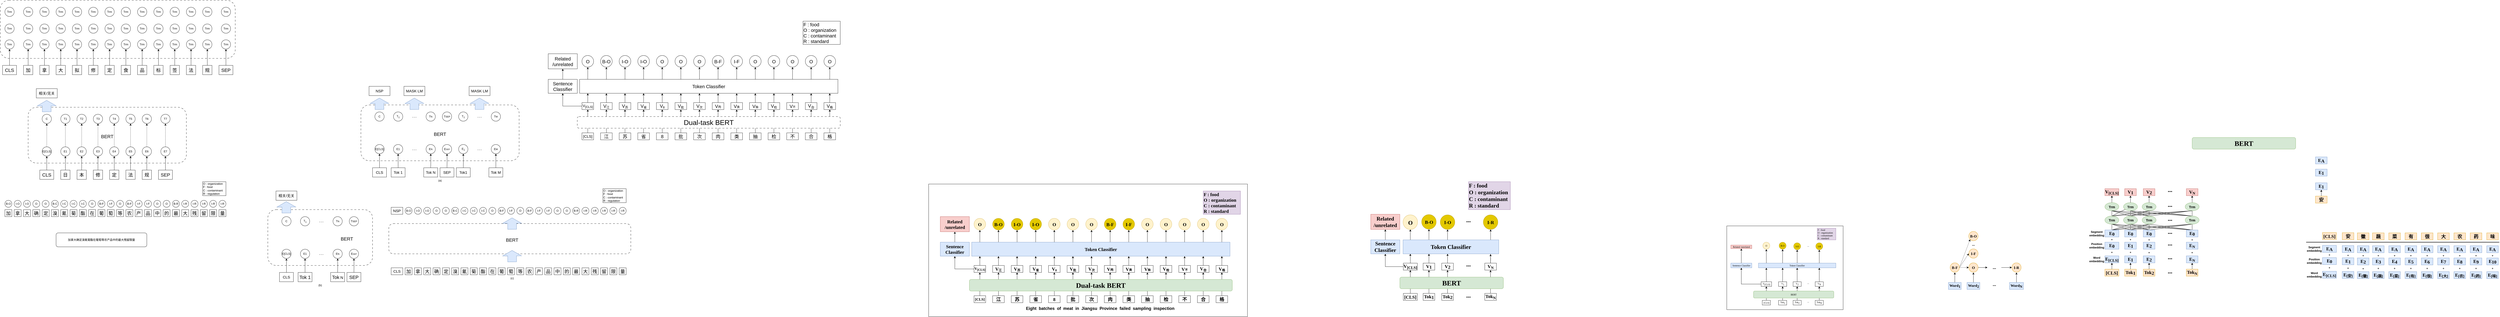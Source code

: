 <mxfile version="22.1.16" type="github">
  <diagram name="第 1 页" id="LdQ1cTDSZog4TV2DCeBu">
    <mxGraphModel dx="4780" dy="2487" grid="1" gridSize="10" guides="1" tooltips="1" connect="1" arrows="1" fold="1" page="1" pageScale="1" pageWidth="827" pageHeight="1169" math="0" shadow="0">
      <root>
        <mxCell id="0" />
        <mxCell id="1" parent="0" />
        <mxCell id="_2WxSFPImGZ_C6dK4DGp-49" value="" style="rounded=0;whiteSpace=wrap;html=1;" parent="1" vertex="1">
          <mxGeometry x="7580" y="1440" width="500" height="360" as="geometry" />
        </mxCell>
        <mxCell id="HO29WN1G2fx3HP-p2ERO-304" value="" style="rounded=0;whiteSpace=wrap;html=1;fontFamily=Times New Roman;fontStyle=1" parent="1" vertex="1">
          <mxGeometry x="4150" y="1260" width="1370" height="570" as="geometry" />
        </mxCell>
        <mxCell id="czQiMBR5TgbwtpitNcuJ-91" value="" style="rounded=1;whiteSpace=wrap;html=1;dashed=1;dashPattern=8 8;" parent="1" vertex="1">
          <mxGeometry x="160" y="470" width="1010" height="250" as="geometry" />
        </mxCell>
        <mxCell id="czQiMBR5TgbwtpitNcuJ-93" value="" style="edgeStyle=orthogonalEdgeStyle;rounded=0;orthogonalLoop=1;jettySize=auto;html=1;" parent="1" source="czQiMBR5TgbwtpitNcuJ-1" target="czQiMBR5TgbwtpitNcuJ-31" edge="1">
          <mxGeometry relative="1" as="geometry" />
        </mxCell>
        <mxCell id="czQiMBR5TgbwtpitNcuJ-1" value="&lt;font style=&quot;font-size: 20px;&quot;&gt;加&lt;/font&gt;" style="rounded=0;whiteSpace=wrap;html=1;" parent="1" vertex="1">
          <mxGeometry x="260" y="750" width="40" height="40" as="geometry" />
        </mxCell>
        <mxCell id="czQiMBR5TgbwtpitNcuJ-92" value="" style="edgeStyle=orthogonalEdgeStyle;rounded=0;orthogonalLoop=1;jettySize=auto;html=1;" parent="1" source="czQiMBR5TgbwtpitNcuJ-2" target="czQiMBR5TgbwtpitNcuJ-37" edge="1">
          <mxGeometry relative="1" as="geometry" />
        </mxCell>
        <mxCell id="czQiMBR5TgbwtpitNcuJ-2" value="&lt;font style=&quot;font-size: 20px;&quot;&gt;拿&lt;/font&gt;" style="rounded=0;whiteSpace=wrap;html=1;" parent="1" vertex="1">
          <mxGeometry x="330" y="750" width="40" height="40" as="geometry" />
        </mxCell>
        <mxCell id="czQiMBR5TgbwtpitNcuJ-90" value="" style="edgeStyle=orthogonalEdgeStyle;rounded=0;orthogonalLoop=1;jettySize=auto;html=1;" parent="1" source="czQiMBR5TgbwtpitNcuJ-3" target="czQiMBR5TgbwtpitNcuJ-39" edge="1">
          <mxGeometry relative="1" as="geometry" />
        </mxCell>
        <mxCell id="czQiMBR5TgbwtpitNcuJ-3" value="&lt;font style=&quot;font-size: 20px;&quot;&gt;大&lt;/font&gt;" style="rounded=0;whiteSpace=wrap;html=1;" parent="1" vertex="1">
          <mxGeometry x="400" y="750" width="40" height="40" as="geometry" />
        </mxCell>
        <mxCell id="czQiMBR5TgbwtpitNcuJ-95" value="" style="edgeStyle=orthogonalEdgeStyle;rounded=0;orthogonalLoop=1;jettySize=auto;html=1;" parent="1" source="czQiMBR5TgbwtpitNcuJ-4" target="czQiMBR5TgbwtpitNcuJ-40" edge="1">
          <mxGeometry relative="1" as="geometry" />
        </mxCell>
        <mxCell id="czQiMBR5TgbwtpitNcuJ-4" value="&lt;font style=&quot;font-size: 20px;&quot;&gt;拟&lt;/font&gt;" style="rounded=0;whiteSpace=wrap;html=1;" parent="1" vertex="1">
          <mxGeometry x="470" y="750" width="40" height="40" as="geometry" />
        </mxCell>
        <mxCell id="czQiMBR5TgbwtpitNcuJ-96" value="" style="edgeStyle=orthogonalEdgeStyle;rounded=0;orthogonalLoop=1;jettySize=auto;html=1;" parent="1" source="czQiMBR5TgbwtpitNcuJ-5" target="czQiMBR5TgbwtpitNcuJ-41" edge="1">
          <mxGeometry relative="1" as="geometry" />
        </mxCell>
        <mxCell id="czQiMBR5TgbwtpitNcuJ-5" value="&lt;font style=&quot;font-size: 20px;&quot;&gt;修&lt;/font&gt;" style="rounded=0;whiteSpace=wrap;html=1;" parent="1" vertex="1">
          <mxGeometry x="540" y="750" width="40" height="40" as="geometry" />
        </mxCell>
        <mxCell id="czQiMBR5TgbwtpitNcuJ-97" value="" style="edgeStyle=orthogonalEdgeStyle;rounded=0;orthogonalLoop=1;jettySize=auto;html=1;" parent="1" source="czQiMBR5TgbwtpitNcuJ-6" target="czQiMBR5TgbwtpitNcuJ-42" edge="1">
          <mxGeometry relative="1" as="geometry" />
        </mxCell>
        <mxCell id="czQiMBR5TgbwtpitNcuJ-6" value="&lt;font style=&quot;font-size: 20px;&quot;&gt;定&lt;/font&gt;" style="rounded=0;whiteSpace=wrap;html=1;" parent="1" vertex="1">
          <mxGeometry x="610" y="750" width="40" height="40" as="geometry" />
        </mxCell>
        <mxCell id="czQiMBR5TgbwtpitNcuJ-98" value="" style="edgeStyle=orthogonalEdgeStyle;rounded=0;orthogonalLoop=1;jettySize=auto;html=1;" parent="1" source="czQiMBR5TgbwtpitNcuJ-7" target="czQiMBR5TgbwtpitNcuJ-43" edge="1">
          <mxGeometry relative="1" as="geometry" />
        </mxCell>
        <mxCell id="czQiMBR5TgbwtpitNcuJ-7" value="&lt;font style=&quot;font-size: 20px;&quot;&gt;食&lt;/font&gt;" style="rounded=0;whiteSpace=wrap;html=1;" parent="1" vertex="1">
          <mxGeometry x="680" y="750" width="40" height="40" as="geometry" />
        </mxCell>
        <mxCell id="czQiMBR5TgbwtpitNcuJ-99" value="" style="edgeStyle=orthogonalEdgeStyle;rounded=0;orthogonalLoop=1;jettySize=auto;html=1;" parent="1" source="czQiMBR5TgbwtpitNcuJ-8" target="czQiMBR5TgbwtpitNcuJ-44" edge="1">
          <mxGeometry relative="1" as="geometry" />
        </mxCell>
        <mxCell id="czQiMBR5TgbwtpitNcuJ-8" value="&lt;font style=&quot;font-size: 20px;&quot;&gt;品&lt;/font&gt;" style="rounded=0;whiteSpace=wrap;html=1;" parent="1" vertex="1">
          <mxGeometry x="750" y="750" width="40" height="40" as="geometry" />
        </mxCell>
        <mxCell id="czQiMBR5TgbwtpitNcuJ-100" value="" style="edgeStyle=orthogonalEdgeStyle;rounded=0;orthogonalLoop=1;jettySize=auto;html=1;" parent="1" source="czQiMBR5TgbwtpitNcuJ-9" target="czQiMBR5TgbwtpitNcuJ-45" edge="1">
          <mxGeometry relative="1" as="geometry" />
        </mxCell>
        <mxCell id="czQiMBR5TgbwtpitNcuJ-9" value="&lt;font style=&quot;font-size: 20px;&quot;&gt;标&lt;/font&gt;" style="rounded=0;whiteSpace=wrap;html=1;" parent="1" vertex="1">
          <mxGeometry x="820" y="750" width="40" height="40" as="geometry" />
        </mxCell>
        <mxCell id="czQiMBR5TgbwtpitNcuJ-101" value="" style="edgeStyle=orthogonalEdgeStyle;rounded=0;orthogonalLoop=1;jettySize=auto;html=1;" parent="1" source="czQiMBR5TgbwtpitNcuJ-10" target="czQiMBR5TgbwtpitNcuJ-46" edge="1">
          <mxGeometry relative="1" as="geometry" />
        </mxCell>
        <mxCell id="czQiMBR5TgbwtpitNcuJ-10" value="&lt;font style=&quot;font-size: 20px;&quot;&gt;签&lt;/font&gt;" style="rounded=0;whiteSpace=wrap;html=1;" parent="1" vertex="1">
          <mxGeometry x="890" y="750" width="40" height="40" as="geometry" />
        </mxCell>
        <mxCell id="czQiMBR5TgbwtpitNcuJ-102" value="" style="edgeStyle=orthogonalEdgeStyle;rounded=0;orthogonalLoop=1;jettySize=auto;html=1;" parent="1" source="czQiMBR5TgbwtpitNcuJ-11" target="czQiMBR5TgbwtpitNcuJ-47" edge="1">
          <mxGeometry relative="1" as="geometry" />
        </mxCell>
        <mxCell id="czQiMBR5TgbwtpitNcuJ-11" value="&lt;font style=&quot;font-size: 20px;&quot;&gt;法&lt;/font&gt;" style="rounded=0;whiteSpace=wrap;html=1;" parent="1" vertex="1">
          <mxGeometry x="960" y="750" width="40" height="40" as="geometry" />
        </mxCell>
        <mxCell id="czQiMBR5TgbwtpitNcuJ-103" value="" style="edgeStyle=orthogonalEdgeStyle;rounded=0;orthogonalLoop=1;jettySize=auto;html=1;" parent="1" source="czQiMBR5TgbwtpitNcuJ-12" target="czQiMBR5TgbwtpitNcuJ-48" edge="1">
          <mxGeometry relative="1" as="geometry" />
        </mxCell>
        <mxCell id="czQiMBR5TgbwtpitNcuJ-12" value="&lt;font style=&quot;font-size: 20px;&quot;&gt;规&lt;/font&gt;" style="rounded=0;whiteSpace=wrap;html=1;" parent="1" vertex="1">
          <mxGeometry x="1030" y="750" width="40" height="40" as="geometry" />
        </mxCell>
        <mxCell id="czQiMBR5TgbwtpitNcuJ-94" value="" style="edgeStyle=orthogonalEdgeStyle;rounded=0;orthogonalLoop=1;jettySize=auto;html=1;" parent="1" source="czQiMBR5TgbwtpitNcuJ-13" target="czQiMBR5TgbwtpitNcuJ-38" edge="1">
          <mxGeometry relative="1" as="geometry" />
        </mxCell>
        <mxCell id="czQiMBR5TgbwtpitNcuJ-13" value="&lt;font style=&quot;font-size: 20px;&quot;&gt;CLS&lt;/font&gt;" style="rounded=0;whiteSpace=wrap;html=1;" parent="1" vertex="1">
          <mxGeometry x="170" y="750" width="60" height="40" as="geometry" />
        </mxCell>
        <mxCell id="czQiMBR5TgbwtpitNcuJ-104" value="" style="edgeStyle=orthogonalEdgeStyle;rounded=0;orthogonalLoop=1;jettySize=auto;html=1;" parent="1" source="czQiMBR5TgbwtpitNcuJ-14" target="czQiMBR5TgbwtpitNcuJ-49" edge="1">
          <mxGeometry relative="1" as="geometry" />
        </mxCell>
        <mxCell id="czQiMBR5TgbwtpitNcuJ-14" value="&lt;span style=&quot;font-size: 20px;&quot;&gt;SEP&lt;/span&gt;" style="rounded=0;whiteSpace=wrap;html=1;" parent="1" vertex="1">
          <mxGeometry x="1100" y="750" width="60" height="40" as="geometry" />
        </mxCell>
        <mxCell id="czQiMBR5TgbwtpitNcuJ-31" value="Trm" style="ellipse;whiteSpace=wrap;html=1;aspect=fixed;" parent="1" vertex="1">
          <mxGeometry x="260" y="640" width="40" height="40" as="geometry" />
        </mxCell>
        <mxCell id="czQiMBR5TgbwtpitNcuJ-37" value="Trm" style="ellipse;whiteSpace=wrap;html=1;aspect=fixed;" parent="1" vertex="1">
          <mxGeometry x="330" y="640" width="40" height="40" as="geometry" />
        </mxCell>
        <mxCell id="czQiMBR5TgbwtpitNcuJ-38" value="Trm" style="ellipse;whiteSpace=wrap;html=1;aspect=fixed;" parent="1" vertex="1">
          <mxGeometry x="180" y="640" width="40" height="40" as="geometry" />
        </mxCell>
        <mxCell id="czQiMBR5TgbwtpitNcuJ-39" value="Trm" style="ellipse;whiteSpace=wrap;html=1;aspect=fixed;" parent="1" vertex="1">
          <mxGeometry x="400" y="640" width="40" height="40" as="geometry" />
        </mxCell>
        <mxCell id="czQiMBR5TgbwtpitNcuJ-40" value="Trm" style="ellipse;whiteSpace=wrap;html=1;aspect=fixed;" parent="1" vertex="1">
          <mxGeometry x="470" y="640" width="40" height="40" as="geometry" />
        </mxCell>
        <mxCell id="czQiMBR5TgbwtpitNcuJ-41" value="Trm" style="ellipse;whiteSpace=wrap;html=1;aspect=fixed;" parent="1" vertex="1">
          <mxGeometry x="540" y="640" width="40" height="40" as="geometry" />
        </mxCell>
        <mxCell id="czQiMBR5TgbwtpitNcuJ-42" value="Trm" style="ellipse;whiteSpace=wrap;html=1;aspect=fixed;" parent="1" vertex="1">
          <mxGeometry x="610" y="640" width="40" height="40" as="geometry" />
        </mxCell>
        <mxCell id="czQiMBR5TgbwtpitNcuJ-43" value="Trm" style="ellipse;whiteSpace=wrap;html=1;aspect=fixed;" parent="1" vertex="1">
          <mxGeometry x="680" y="640" width="40" height="40" as="geometry" />
        </mxCell>
        <mxCell id="czQiMBR5TgbwtpitNcuJ-44" value="Trm" style="ellipse;whiteSpace=wrap;html=1;aspect=fixed;" parent="1" vertex="1">
          <mxGeometry x="750" y="640" width="40" height="40" as="geometry" />
        </mxCell>
        <mxCell id="czQiMBR5TgbwtpitNcuJ-45" value="Trm" style="ellipse;whiteSpace=wrap;html=1;aspect=fixed;" parent="1" vertex="1">
          <mxGeometry x="820" y="640" width="40" height="40" as="geometry" />
        </mxCell>
        <mxCell id="czQiMBR5TgbwtpitNcuJ-46" value="Trm" style="ellipse;whiteSpace=wrap;html=1;aspect=fixed;" parent="1" vertex="1">
          <mxGeometry x="890" y="640" width="40" height="40" as="geometry" />
        </mxCell>
        <mxCell id="czQiMBR5TgbwtpitNcuJ-47" value="Trm" style="ellipse;whiteSpace=wrap;html=1;aspect=fixed;" parent="1" vertex="1">
          <mxGeometry x="960" y="640" width="40" height="40" as="geometry" />
        </mxCell>
        <mxCell id="czQiMBR5TgbwtpitNcuJ-48" value="Trm" style="ellipse;whiteSpace=wrap;html=1;aspect=fixed;" parent="1" vertex="1">
          <mxGeometry x="1030" y="640" width="40" height="40" as="geometry" />
        </mxCell>
        <mxCell id="czQiMBR5TgbwtpitNcuJ-49" value="Trm" style="ellipse;whiteSpace=wrap;html=1;aspect=fixed;" parent="1" vertex="1">
          <mxGeometry x="1110" y="640" width="40" height="40" as="geometry" />
        </mxCell>
        <mxCell id="czQiMBR5TgbwtpitNcuJ-50" value="Trm" style="ellipse;whiteSpace=wrap;html=1;aspect=fixed;" parent="1" vertex="1">
          <mxGeometry x="260" y="572" width="40" height="40" as="geometry" />
        </mxCell>
        <mxCell id="czQiMBR5TgbwtpitNcuJ-51" value="Trm" style="ellipse;whiteSpace=wrap;html=1;aspect=fixed;" parent="1" vertex="1">
          <mxGeometry x="330" y="572" width="40" height="40" as="geometry" />
        </mxCell>
        <mxCell id="czQiMBR5TgbwtpitNcuJ-52" value="Trm" style="ellipse;whiteSpace=wrap;html=1;aspect=fixed;" parent="1" vertex="1">
          <mxGeometry x="180" y="572" width="40" height="40" as="geometry" />
        </mxCell>
        <mxCell id="czQiMBR5TgbwtpitNcuJ-53" value="Trm" style="ellipse;whiteSpace=wrap;html=1;aspect=fixed;" parent="1" vertex="1">
          <mxGeometry x="400" y="572" width="40" height="40" as="geometry" />
        </mxCell>
        <mxCell id="czQiMBR5TgbwtpitNcuJ-54" value="Trm" style="ellipse;whiteSpace=wrap;html=1;aspect=fixed;" parent="1" vertex="1">
          <mxGeometry x="470" y="572" width="40" height="40" as="geometry" />
        </mxCell>
        <mxCell id="czQiMBR5TgbwtpitNcuJ-55" value="Trm" style="ellipse;whiteSpace=wrap;html=1;aspect=fixed;" parent="1" vertex="1">
          <mxGeometry x="540" y="572" width="40" height="40" as="geometry" />
        </mxCell>
        <mxCell id="czQiMBR5TgbwtpitNcuJ-56" value="Trm" style="ellipse;whiteSpace=wrap;html=1;aspect=fixed;" parent="1" vertex="1">
          <mxGeometry x="610" y="572" width="40" height="40" as="geometry" />
        </mxCell>
        <mxCell id="czQiMBR5TgbwtpitNcuJ-57" value="Trm" style="ellipse;whiteSpace=wrap;html=1;aspect=fixed;" parent="1" vertex="1">
          <mxGeometry x="680" y="572" width="40" height="40" as="geometry" />
        </mxCell>
        <mxCell id="czQiMBR5TgbwtpitNcuJ-58" value="Trm" style="ellipse;whiteSpace=wrap;html=1;aspect=fixed;" parent="1" vertex="1">
          <mxGeometry x="750" y="572" width="40" height="40" as="geometry" />
        </mxCell>
        <mxCell id="czQiMBR5TgbwtpitNcuJ-59" value="Trm" style="ellipse;whiteSpace=wrap;html=1;aspect=fixed;" parent="1" vertex="1">
          <mxGeometry x="820" y="572" width="40" height="40" as="geometry" />
        </mxCell>
        <mxCell id="czQiMBR5TgbwtpitNcuJ-60" value="Trm" style="ellipse;whiteSpace=wrap;html=1;aspect=fixed;" parent="1" vertex="1">
          <mxGeometry x="890" y="572" width="40" height="40" as="geometry" />
        </mxCell>
        <mxCell id="czQiMBR5TgbwtpitNcuJ-61" value="Trm" style="ellipse;whiteSpace=wrap;html=1;aspect=fixed;" parent="1" vertex="1">
          <mxGeometry x="960" y="572" width="40" height="40" as="geometry" />
        </mxCell>
        <mxCell id="czQiMBR5TgbwtpitNcuJ-62" value="Trm" style="ellipse;whiteSpace=wrap;html=1;aspect=fixed;" parent="1" vertex="1">
          <mxGeometry x="1030" y="572" width="40" height="40" as="geometry" />
        </mxCell>
        <mxCell id="czQiMBR5TgbwtpitNcuJ-63" value="Trm" style="ellipse;whiteSpace=wrap;html=1;aspect=fixed;" parent="1" vertex="1">
          <mxGeometry x="1110" y="572" width="40" height="40" as="geometry" />
        </mxCell>
        <mxCell id="czQiMBR5TgbwtpitNcuJ-64" value="Trm" style="ellipse;whiteSpace=wrap;html=1;aspect=fixed;" parent="1" vertex="1">
          <mxGeometry x="260" y="500" width="40" height="40" as="geometry" />
        </mxCell>
        <mxCell id="czQiMBR5TgbwtpitNcuJ-65" value="Trm" style="ellipse;whiteSpace=wrap;html=1;aspect=fixed;" parent="1" vertex="1">
          <mxGeometry x="330" y="500" width="40" height="40" as="geometry" />
        </mxCell>
        <mxCell id="czQiMBR5TgbwtpitNcuJ-66" value="Trm" style="ellipse;whiteSpace=wrap;html=1;aspect=fixed;" parent="1" vertex="1">
          <mxGeometry x="180" y="500" width="40" height="40" as="geometry" />
        </mxCell>
        <mxCell id="czQiMBR5TgbwtpitNcuJ-67" value="Trm" style="ellipse;whiteSpace=wrap;html=1;aspect=fixed;" parent="1" vertex="1">
          <mxGeometry x="400" y="500" width="40" height="40" as="geometry" />
        </mxCell>
        <mxCell id="czQiMBR5TgbwtpitNcuJ-68" value="Trm" style="ellipse;whiteSpace=wrap;html=1;aspect=fixed;" parent="1" vertex="1">
          <mxGeometry x="470" y="500" width="40" height="40" as="geometry" />
        </mxCell>
        <mxCell id="czQiMBR5TgbwtpitNcuJ-69" value="Trm" style="ellipse;whiteSpace=wrap;html=1;aspect=fixed;" parent="1" vertex="1">
          <mxGeometry x="540" y="500" width="40" height="40" as="geometry" />
        </mxCell>
        <mxCell id="czQiMBR5TgbwtpitNcuJ-70" value="Trm" style="ellipse;whiteSpace=wrap;html=1;aspect=fixed;" parent="1" vertex="1">
          <mxGeometry x="610" y="500" width="40" height="40" as="geometry" />
        </mxCell>
        <mxCell id="czQiMBR5TgbwtpitNcuJ-71" value="Trm" style="ellipse;whiteSpace=wrap;html=1;aspect=fixed;" parent="1" vertex="1">
          <mxGeometry x="680" y="500" width="40" height="40" as="geometry" />
        </mxCell>
        <mxCell id="czQiMBR5TgbwtpitNcuJ-72" value="Trm" style="ellipse;whiteSpace=wrap;html=1;aspect=fixed;" parent="1" vertex="1">
          <mxGeometry x="750" y="500" width="40" height="40" as="geometry" />
        </mxCell>
        <mxCell id="czQiMBR5TgbwtpitNcuJ-73" value="Trm" style="ellipse;whiteSpace=wrap;html=1;aspect=fixed;" parent="1" vertex="1">
          <mxGeometry x="820" y="500" width="40" height="40" as="geometry" />
        </mxCell>
        <mxCell id="czQiMBR5TgbwtpitNcuJ-74" value="Trm" style="ellipse;whiteSpace=wrap;html=1;aspect=fixed;" parent="1" vertex="1">
          <mxGeometry x="890" y="500" width="40" height="40" as="geometry" />
        </mxCell>
        <mxCell id="czQiMBR5TgbwtpitNcuJ-75" value="Trm" style="ellipse;whiteSpace=wrap;html=1;aspect=fixed;" parent="1" vertex="1">
          <mxGeometry x="960" y="500" width="40" height="40" as="geometry" />
        </mxCell>
        <mxCell id="czQiMBR5TgbwtpitNcuJ-76" value="Trm" style="ellipse;whiteSpace=wrap;html=1;aspect=fixed;" parent="1" vertex="1">
          <mxGeometry x="1030" y="500" width="40" height="40" as="geometry" />
        </mxCell>
        <mxCell id="czQiMBR5TgbwtpitNcuJ-77" value="Trm" style="ellipse;whiteSpace=wrap;html=1;aspect=fixed;" parent="1" vertex="1">
          <mxGeometry x="1110" y="500" width="40" height="40" as="geometry" />
        </mxCell>
        <mxCell id="czQiMBR5TgbwtpitNcuJ-107" value="" style="rounded=1;whiteSpace=wrap;html=1;dashed=1;dashPattern=8 8;" parent="1" vertex="1">
          <mxGeometry x="280" y="930" width="680" height="240" as="geometry" />
        </mxCell>
        <mxCell id="czQiMBR5TgbwtpitNcuJ-108" value="" style="edgeStyle=orthogonalEdgeStyle;rounded=0;orthogonalLoop=1;jettySize=auto;html=1;" parent="1" source="czQiMBR5TgbwtpitNcuJ-109" target="czQiMBR5TgbwtpitNcuJ-136" edge="1">
          <mxGeometry relative="1" as="geometry" />
        </mxCell>
        <mxCell id="czQiMBR5TgbwtpitNcuJ-109" value="&lt;span style=&quot;font-size: 20px;&quot;&gt;日&lt;/span&gt;" style="rounded=0;whiteSpace=wrap;html=1;" parent="1" vertex="1">
          <mxGeometry x="420" y="1200" width="40" height="40" as="geometry" />
        </mxCell>
        <mxCell id="czQiMBR5TgbwtpitNcuJ-110" value="" style="edgeStyle=orthogonalEdgeStyle;rounded=0;orthogonalLoop=1;jettySize=auto;html=1;" parent="1" source="czQiMBR5TgbwtpitNcuJ-111" target="czQiMBR5TgbwtpitNcuJ-137" edge="1">
          <mxGeometry relative="1" as="geometry" />
        </mxCell>
        <mxCell id="czQiMBR5TgbwtpitNcuJ-111" value="&lt;font style=&quot;font-size: 20px;&quot;&gt;本&lt;/font&gt;" style="rounded=0;whiteSpace=wrap;html=1;" parent="1" vertex="1">
          <mxGeometry x="490" y="1200" width="40" height="40" as="geometry" />
        </mxCell>
        <mxCell id="czQiMBR5TgbwtpitNcuJ-116" value="" style="edgeStyle=orthogonalEdgeStyle;rounded=0;orthogonalLoop=1;jettySize=auto;html=1;" parent="1" source="czQiMBR5TgbwtpitNcuJ-117" target="czQiMBR5TgbwtpitNcuJ-141" edge="1">
          <mxGeometry relative="1" as="geometry" />
        </mxCell>
        <mxCell id="czQiMBR5TgbwtpitNcuJ-117" value="&lt;font style=&quot;font-size: 20px;&quot;&gt;修&lt;/font&gt;" style="rounded=0;whiteSpace=wrap;html=1;" parent="1" vertex="1">
          <mxGeometry x="560" y="1200" width="40" height="40" as="geometry" />
        </mxCell>
        <mxCell id="czQiMBR5TgbwtpitNcuJ-118" value="" style="edgeStyle=orthogonalEdgeStyle;rounded=0;orthogonalLoop=1;jettySize=auto;html=1;" parent="1" source="czQiMBR5TgbwtpitNcuJ-119" target="czQiMBR5TgbwtpitNcuJ-142" edge="1">
          <mxGeometry relative="1" as="geometry" />
        </mxCell>
        <mxCell id="czQiMBR5TgbwtpitNcuJ-119" value="&lt;font style=&quot;font-size: 20px;&quot;&gt;定&lt;/font&gt;" style="rounded=0;whiteSpace=wrap;html=1;" parent="1" vertex="1">
          <mxGeometry x="630" y="1200" width="40" height="40" as="geometry" />
        </mxCell>
        <mxCell id="czQiMBR5TgbwtpitNcuJ-128" value="" style="edgeStyle=orthogonalEdgeStyle;rounded=0;orthogonalLoop=1;jettySize=auto;html=1;" parent="1" source="czQiMBR5TgbwtpitNcuJ-129" target="czQiMBR5TgbwtpitNcuJ-147" edge="1">
          <mxGeometry relative="1" as="geometry" />
        </mxCell>
        <mxCell id="czQiMBR5TgbwtpitNcuJ-129" value="&lt;font style=&quot;font-size: 20px;&quot;&gt;法&lt;/font&gt;" style="rounded=0;whiteSpace=wrap;html=1;" parent="1" vertex="1">
          <mxGeometry x="700" y="1200" width="40" height="40" as="geometry" />
        </mxCell>
        <mxCell id="czQiMBR5TgbwtpitNcuJ-130" value="" style="edgeStyle=orthogonalEdgeStyle;rounded=0;orthogonalLoop=1;jettySize=auto;html=1;" parent="1" source="czQiMBR5TgbwtpitNcuJ-131" target="czQiMBR5TgbwtpitNcuJ-148" edge="1">
          <mxGeometry relative="1" as="geometry" />
        </mxCell>
        <mxCell id="czQiMBR5TgbwtpitNcuJ-131" value="&lt;font style=&quot;font-size: 20px;&quot;&gt;规&lt;/font&gt;" style="rounded=0;whiteSpace=wrap;html=1;" parent="1" vertex="1">
          <mxGeometry x="770" y="1200" width="40" height="40" as="geometry" />
        </mxCell>
        <mxCell id="czQiMBR5TgbwtpitNcuJ-132" value="" style="edgeStyle=orthogonalEdgeStyle;rounded=0;orthogonalLoop=1;jettySize=auto;html=1;" parent="1" source="czQiMBR5TgbwtpitNcuJ-133" target="czQiMBR5TgbwtpitNcuJ-138" edge="1">
          <mxGeometry relative="1" as="geometry" />
        </mxCell>
        <mxCell id="czQiMBR5TgbwtpitNcuJ-133" value="&lt;font style=&quot;font-size: 20px;&quot;&gt;CLS&lt;/font&gt;" style="rounded=0;whiteSpace=wrap;html=1;" parent="1" vertex="1">
          <mxGeometry x="330" y="1200" width="60" height="40" as="geometry" />
        </mxCell>
        <mxCell id="czQiMBR5TgbwtpitNcuJ-134" value="" style="edgeStyle=orthogonalEdgeStyle;rounded=0;orthogonalLoop=1;jettySize=auto;html=1;" parent="1" source="czQiMBR5TgbwtpitNcuJ-135" target="czQiMBR5TgbwtpitNcuJ-149" edge="1">
          <mxGeometry relative="1" as="geometry" />
        </mxCell>
        <mxCell id="czQiMBR5TgbwtpitNcuJ-135" value="&lt;span style=&quot;font-size: 20px;&quot;&gt;SEP&lt;/span&gt;" style="rounded=0;whiteSpace=wrap;html=1;" parent="1" vertex="1">
          <mxGeometry x="840" y="1200" width="60" height="40" as="geometry" />
        </mxCell>
        <mxCell id="czQiMBR5TgbwtpitNcuJ-191" value="" style="edgeStyle=orthogonalEdgeStyle;rounded=0;orthogonalLoop=1;jettySize=auto;html=1;dashed=1;" parent="1" source="czQiMBR5TgbwtpitNcuJ-136" target="czQiMBR5TgbwtpitNcuJ-150" edge="1">
          <mxGeometry relative="1" as="geometry" />
        </mxCell>
        <mxCell id="czQiMBR5TgbwtpitNcuJ-136" value="E1" style="ellipse;whiteSpace=wrap;html=1;aspect=fixed;" parent="1" vertex="1">
          <mxGeometry x="420" y="1100" width="40" height="40" as="geometry" />
        </mxCell>
        <mxCell id="czQiMBR5TgbwtpitNcuJ-192" value="" style="edgeStyle=orthogonalEdgeStyle;rounded=0;orthogonalLoop=1;jettySize=auto;html=1;dashed=1;" parent="1" source="czQiMBR5TgbwtpitNcuJ-137" target="czQiMBR5TgbwtpitNcuJ-151" edge="1">
          <mxGeometry relative="1" as="geometry" />
        </mxCell>
        <mxCell id="czQiMBR5TgbwtpitNcuJ-137" value="E2" style="ellipse;whiteSpace=wrap;html=1;aspect=fixed;" parent="1" vertex="1">
          <mxGeometry x="490" y="1100" width="40" height="40" as="geometry" />
        </mxCell>
        <mxCell id="czQiMBR5TgbwtpitNcuJ-188" style="edgeStyle=orthogonalEdgeStyle;rounded=0;orthogonalLoop=1;jettySize=auto;html=1;entryX=0.5;entryY=1;entryDx=0;entryDy=0;dashed=1;" parent="1" source="czQiMBR5TgbwtpitNcuJ-138" target="czQiMBR5TgbwtpitNcuJ-152" edge="1">
          <mxGeometry relative="1" as="geometry" />
        </mxCell>
        <mxCell id="czQiMBR5TgbwtpitNcuJ-138" value="E[CLS]" style="ellipse;whiteSpace=wrap;html=1;aspect=fixed;" parent="1" vertex="1">
          <mxGeometry x="340" y="1100" width="40" height="40" as="geometry" />
        </mxCell>
        <mxCell id="czQiMBR5TgbwtpitNcuJ-193" value="" style="edgeStyle=orthogonalEdgeStyle;rounded=0;orthogonalLoop=1;jettySize=auto;html=1;dashed=1;" parent="1" source="czQiMBR5TgbwtpitNcuJ-141" target="czQiMBR5TgbwtpitNcuJ-155" edge="1">
          <mxGeometry relative="1" as="geometry" />
        </mxCell>
        <mxCell id="czQiMBR5TgbwtpitNcuJ-141" value="E3" style="ellipse;whiteSpace=wrap;html=1;aspect=fixed;" parent="1" vertex="1">
          <mxGeometry x="560" y="1100" width="40" height="40" as="geometry" />
        </mxCell>
        <mxCell id="czQiMBR5TgbwtpitNcuJ-194" value="" style="edgeStyle=orthogonalEdgeStyle;rounded=0;orthogonalLoop=1;jettySize=auto;html=1;dashed=1;" parent="1" source="czQiMBR5TgbwtpitNcuJ-142" target="czQiMBR5TgbwtpitNcuJ-156" edge="1">
          <mxGeometry relative="1" as="geometry" />
        </mxCell>
        <mxCell id="czQiMBR5TgbwtpitNcuJ-142" value="E4" style="ellipse;whiteSpace=wrap;html=1;aspect=fixed;" parent="1" vertex="1">
          <mxGeometry x="630" y="1100" width="40" height="40" as="geometry" />
        </mxCell>
        <mxCell id="czQiMBR5TgbwtpitNcuJ-195" value="" style="edgeStyle=orthogonalEdgeStyle;rounded=0;orthogonalLoop=1;jettySize=auto;html=1;dashed=1;" parent="1" source="czQiMBR5TgbwtpitNcuJ-147" target="czQiMBR5TgbwtpitNcuJ-161" edge="1">
          <mxGeometry relative="1" as="geometry" />
        </mxCell>
        <mxCell id="czQiMBR5TgbwtpitNcuJ-147" value="E5" style="ellipse;whiteSpace=wrap;html=1;aspect=fixed;" parent="1" vertex="1">
          <mxGeometry x="700" y="1100" width="40" height="40" as="geometry" />
        </mxCell>
        <mxCell id="czQiMBR5TgbwtpitNcuJ-196" value="" style="edgeStyle=orthogonalEdgeStyle;rounded=0;orthogonalLoop=1;jettySize=auto;html=1;dashed=1;" parent="1" source="czQiMBR5TgbwtpitNcuJ-148" target="czQiMBR5TgbwtpitNcuJ-162" edge="1">
          <mxGeometry relative="1" as="geometry" />
        </mxCell>
        <mxCell id="czQiMBR5TgbwtpitNcuJ-148" value="E6" style="ellipse;whiteSpace=wrap;html=1;aspect=fixed;" parent="1" vertex="1">
          <mxGeometry x="770" y="1100" width="40" height="40" as="geometry" />
        </mxCell>
        <mxCell id="czQiMBR5TgbwtpitNcuJ-197" value="" style="edgeStyle=orthogonalEdgeStyle;rounded=0;orthogonalLoop=1;jettySize=auto;html=1;dashed=1;" parent="1" source="czQiMBR5TgbwtpitNcuJ-149" target="czQiMBR5TgbwtpitNcuJ-163" edge="1">
          <mxGeometry relative="1" as="geometry" />
        </mxCell>
        <mxCell id="czQiMBR5TgbwtpitNcuJ-149" value="E7" style="ellipse;whiteSpace=wrap;html=1;aspect=fixed;" parent="1" vertex="1">
          <mxGeometry x="850" y="1100" width="40" height="40" as="geometry" />
        </mxCell>
        <mxCell id="czQiMBR5TgbwtpitNcuJ-150" value="T1" style="ellipse;whiteSpace=wrap;html=1;aspect=fixed;" parent="1" vertex="1">
          <mxGeometry x="420" y="960" width="40" height="40" as="geometry" />
        </mxCell>
        <mxCell id="czQiMBR5TgbwtpitNcuJ-151" value="T2" style="ellipse;whiteSpace=wrap;html=1;aspect=fixed;" parent="1" vertex="1">
          <mxGeometry x="490" y="960" width="40" height="40" as="geometry" />
        </mxCell>
        <mxCell id="czQiMBR5TgbwtpitNcuJ-152" value="C" style="ellipse;whiteSpace=wrap;html=1;aspect=fixed;" parent="1" vertex="1">
          <mxGeometry x="340" y="960" width="40" height="40" as="geometry" />
        </mxCell>
        <mxCell id="czQiMBR5TgbwtpitNcuJ-155" value="T3" style="ellipse;whiteSpace=wrap;html=1;aspect=fixed;" parent="1" vertex="1">
          <mxGeometry x="560" y="960" width="40" height="40" as="geometry" />
        </mxCell>
        <mxCell id="czQiMBR5TgbwtpitNcuJ-156" value="T4" style="ellipse;whiteSpace=wrap;html=1;aspect=fixed;" parent="1" vertex="1">
          <mxGeometry x="630" y="960" width="40" height="40" as="geometry" />
        </mxCell>
        <mxCell id="czQiMBR5TgbwtpitNcuJ-161" value="T5" style="ellipse;whiteSpace=wrap;html=1;aspect=fixed;" parent="1" vertex="1">
          <mxGeometry x="700" y="960" width="40" height="40" as="geometry" />
        </mxCell>
        <mxCell id="czQiMBR5TgbwtpitNcuJ-162" value="T6" style="ellipse;whiteSpace=wrap;html=1;aspect=fixed;" parent="1" vertex="1">
          <mxGeometry x="770" y="960" width="40" height="40" as="geometry" />
        </mxCell>
        <mxCell id="czQiMBR5TgbwtpitNcuJ-163" value="T7" style="ellipse;whiteSpace=wrap;html=1;aspect=fixed;" parent="1" vertex="1">
          <mxGeometry x="850" y="960" width="40" height="40" as="geometry" />
        </mxCell>
        <mxCell id="czQiMBR5TgbwtpitNcuJ-187" value="&lt;font style=&quot;font-size: 20px;&quot;&gt;BERT&lt;/font&gt;" style="text;html=1;strokeColor=none;fillColor=none;align=center;verticalAlign=middle;whiteSpace=wrap;rounded=0;" parent="1" vertex="1">
          <mxGeometry x="590" y="1040" width="60" height="30" as="geometry" />
        </mxCell>
        <mxCell id="czQiMBR5TgbwtpitNcuJ-199" value="" style="shape=flexArrow;endArrow=classic;html=1;rounded=0;endWidth=42.069;endSize=7.483;width=37.931;fillColor=#dae8fc;strokeColor=#6c8ebf;" parent="1" edge="1">
          <mxGeometry width="50" height="50" relative="1" as="geometry">
            <mxPoint x="359.81" y="950" as="sourcePoint" />
            <mxPoint x="359.5" y="900" as="targetPoint" />
          </mxGeometry>
        </mxCell>
        <mxCell id="czQiMBR5TgbwtpitNcuJ-200" value="&lt;font style=&quot;font-size: 16px;&quot;&gt;相关/无关&lt;/font&gt;" style="rounded=0;whiteSpace=wrap;html=1;" parent="1" vertex="1">
          <mxGeometry x="315" y="850" width="90" height="40" as="geometry" />
        </mxCell>
        <mxCell id="czQiMBR5TgbwtpitNcuJ-204" value="加拿大确定溴氰菊酯在葡萄等农产品中的最大残留限量" style="rounded=1;whiteSpace=wrap;html=1;" parent="1" vertex="1">
          <mxGeometry x="400" y="1470" width="390" height="60" as="geometry" />
        </mxCell>
        <mxCell id="czQiMBR5TgbwtpitNcuJ-205" value="&lt;font style=&quot;font-size: 20px;&quot;&gt;加&lt;/font&gt;" style="rounded=0;whiteSpace=wrap;html=1;" parent="1" vertex="1">
          <mxGeometry x="180" y="1370" width="30" height="30" as="geometry" />
        </mxCell>
        <mxCell id="czQiMBR5TgbwtpitNcuJ-218" value="&lt;span style=&quot;font-size: 20px;&quot;&gt;拿&lt;/span&gt;" style="rounded=0;whiteSpace=wrap;html=1;" parent="1" vertex="1">
          <mxGeometry x="220" y="1370" width="30" height="30" as="geometry" />
        </mxCell>
        <mxCell id="czQiMBR5TgbwtpitNcuJ-219" value="&lt;span style=&quot;font-size: 20px;&quot;&gt;大&lt;/span&gt;" style="rounded=0;whiteSpace=wrap;html=1;" parent="1" vertex="1">
          <mxGeometry x="260" y="1370" width="30" height="30" as="geometry" />
        </mxCell>
        <mxCell id="czQiMBR5TgbwtpitNcuJ-221" value="&lt;span style=&quot;font-size: 20px;&quot;&gt;确&lt;/span&gt;" style="rounded=0;whiteSpace=wrap;html=1;" parent="1" vertex="1">
          <mxGeometry x="300" y="1370" width="30" height="30" as="geometry" />
        </mxCell>
        <mxCell id="czQiMBR5TgbwtpitNcuJ-222" value="&lt;span style=&quot;font-size: 20px;&quot;&gt;定&lt;/span&gt;" style="rounded=0;whiteSpace=wrap;html=1;" parent="1" vertex="1">
          <mxGeometry x="340.5" y="1370" width="30" height="30" as="geometry" />
        </mxCell>
        <mxCell id="czQiMBR5TgbwtpitNcuJ-223" value="&lt;font style=&quot;font-size: 20px;&quot;&gt;溴&lt;/font&gt;" style="rounded=0;whiteSpace=wrap;html=1;" parent="1" vertex="1">
          <mxGeometry x="380" y="1370" width="30" height="30" as="geometry" />
        </mxCell>
        <mxCell id="czQiMBR5TgbwtpitNcuJ-224" value="&lt;font style=&quot;font-size: 20px;&quot;&gt;氰&lt;/font&gt;" style="rounded=0;whiteSpace=wrap;html=1;" parent="1" vertex="1">
          <mxGeometry x="420" y="1370" width="30" height="30" as="geometry" />
        </mxCell>
        <mxCell id="czQiMBR5TgbwtpitNcuJ-225" value="&lt;font style=&quot;font-size: 20px;&quot;&gt;菊&lt;/font&gt;" style="rounded=0;whiteSpace=wrap;html=1;" parent="1" vertex="1">
          <mxGeometry x="460" y="1370" width="30" height="30" as="geometry" />
        </mxCell>
        <mxCell id="czQiMBR5TgbwtpitNcuJ-226" value="&lt;font style=&quot;font-size: 20px;&quot;&gt;酯&lt;/font&gt;" style="rounded=0;whiteSpace=wrap;html=1;" parent="1" vertex="1">
          <mxGeometry x="500" y="1370" width="30" height="30" as="geometry" />
        </mxCell>
        <mxCell id="czQiMBR5TgbwtpitNcuJ-227" value="&lt;span style=&quot;font-size: 20px;&quot;&gt;在&lt;/span&gt;" style="rounded=0;whiteSpace=wrap;html=1;" parent="1" vertex="1">
          <mxGeometry x="540" y="1370" width="30" height="30" as="geometry" />
        </mxCell>
        <mxCell id="czQiMBR5TgbwtpitNcuJ-228" value="&lt;span style=&quot;font-size: 20px;&quot;&gt;葡&lt;/span&gt;" style="rounded=0;whiteSpace=wrap;html=1;" parent="1" vertex="1">
          <mxGeometry x="580" y="1370" width="30" height="30" as="geometry" />
        </mxCell>
        <mxCell id="czQiMBR5TgbwtpitNcuJ-229" value="&lt;span style=&quot;font-size: 20px;&quot;&gt;萄&lt;/span&gt;" style="rounded=0;whiteSpace=wrap;html=1;" parent="1" vertex="1">
          <mxGeometry x="620" y="1370" width="30" height="30" as="geometry" />
        </mxCell>
        <mxCell id="czQiMBR5TgbwtpitNcuJ-230" value="&lt;span style=&quot;font-size: 20px;&quot;&gt;等&lt;/span&gt;" style="rounded=0;whiteSpace=wrap;html=1;" parent="1" vertex="1">
          <mxGeometry x="660" y="1370" width="30" height="30" as="geometry" />
        </mxCell>
        <mxCell id="czQiMBR5TgbwtpitNcuJ-231" value="&lt;span style=&quot;font-size: 20px;&quot;&gt;农&lt;/span&gt;" style="rounded=0;whiteSpace=wrap;html=1;" parent="1" vertex="1">
          <mxGeometry x="700" y="1370" width="30" height="30" as="geometry" />
        </mxCell>
        <mxCell id="czQiMBR5TgbwtpitNcuJ-232" value="&lt;span style=&quot;font-size: 20px;&quot;&gt;产&lt;/span&gt;" style="rounded=0;whiteSpace=wrap;html=1;" parent="1" vertex="1">
          <mxGeometry x="740" y="1370" width="30" height="30" as="geometry" />
        </mxCell>
        <mxCell id="czQiMBR5TgbwtpitNcuJ-233" value="&lt;span style=&quot;font-size: 20px;&quot;&gt;品&lt;/span&gt;" style="rounded=0;whiteSpace=wrap;html=1;" parent="1" vertex="1">
          <mxGeometry x="780" y="1370" width="30" height="30" as="geometry" />
        </mxCell>
        <mxCell id="czQiMBR5TgbwtpitNcuJ-234" value="&lt;span style=&quot;font-size: 20px;&quot;&gt;中&lt;/span&gt;" style="rounded=0;whiteSpace=wrap;html=1;" parent="1" vertex="1">
          <mxGeometry x="820" y="1370" width="30" height="30" as="geometry" />
        </mxCell>
        <mxCell id="czQiMBR5TgbwtpitNcuJ-235" value="&lt;span style=&quot;font-size: 20px;&quot;&gt;的&lt;/span&gt;" style="rounded=0;whiteSpace=wrap;html=1;" parent="1" vertex="1">
          <mxGeometry x="860" y="1370" width="30" height="30" as="geometry" />
        </mxCell>
        <mxCell id="czQiMBR5TgbwtpitNcuJ-236" value="&lt;span style=&quot;font-size: 20px;&quot;&gt;最&lt;/span&gt;" style="rounded=0;whiteSpace=wrap;html=1;" parent="1" vertex="1">
          <mxGeometry x="900" y="1370" width="30" height="30" as="geometry" />
        </mxCell>
        <mxCell id="czQiMBR5TgbwtpitNcuJ-237" value="&lt;span style=&quot;font-size: 20px;&quot;&gt;大&lt;/span&gt;" style="rounded=0;whiteSpace=wrap;html=1;" parent="1" vertex="1">
          <mxGeometry x="940" y="1370" width="30" height="30" as="geometry" />
        </mxCell>
        <mxCell id="czQiMBR5TgbwtpitNcuJ-238" value="&lt;span style=&quot;font-size: 20px;&quot;&gt;残&lt;/span&gt;" style="rounded=0;whiteSpace=wrap;html=1;" parent="1" vertex="1">
          <mxGeometry x="980" y="1370" width="30" height="30" as="geometry" />
        </mxCell>
        <mxCell id="czQiMBR5TgbwtpitNcuJ-239" value="&lt;span style=&quot;font-size: 20px;&quot;&gt;留&lt;/span&gt;" style="rounded=0;whiteSpace=wrap;html=1;" parent="1" vertex="1">
          <mxGeometry x="1020" y="1370" width="30" height="30" as="geometry" />
        </mxCell>
        <mxCell id="czQiMBR5TgbwtpitNcuJ-240" value="&lt;span style=&quot;font-size: 20px;&quot;&gt;限&lt;/span&gt;" style="rounded=0;whiteSpace=wrap;html=1;" parent="1" vertex="1">
          <mxGeometry x="1060" y="1370" width="30" height="30" as="geometry" />
        </mxCell>
        <mxCell id="czQiMBR5TgbwtpitNcuJ-241" value="&lt;span style=&quot;font-size: 20px;&quot;&gt;量&lt;/span&gt;" style="rounded=0;whiteSpace=wrap;html=1;" parent="1" vertex="1">
          <mxGeometry x="1100" y="1370" width="30" height="30" as="geometry" />
        </mxCell>
        <mxCell id="czQiMBR5TgbwtpitNcuJ-242" value="B-O" style="ellipse;whiteSpace=wrap;html=1;aspect=fixed;" parent="1" vertex="1">
          <mxGeometry x="180" y="1330" width="30" height="30" as="geometry" />
        </mxCell>
        <mxCell id="czQiMBR5TgbwtpitNcuJ-244" value="I-O" style="ellipse;whiteSpace=wrap;html=1;aspect=fixed;" parent="1" vertex="1">
          <mxGeometry x="220" y="1330" width="30" height="30" as="geometry" />
        </mxCell>
        <mxCell id="czQiMBR5TgbwtpitNcuJ-245" value="I-O" style="ellipse;whiteSpace=wrap;html=1;aspect=fixed;" parent="1" vertex="1">
          <mxGeometry x="260" y="1330" width="30" height="30" as="geometry" />
        </mxCell>
        <mxCell id="czQiMBR5TgbwtpitNcuJ-246" value="O" style="ellipse;whiteSpace=wrap;html=1;aspect=fixed;" parent="1" vertex="1">
          <mxGeometry x="300" y="1330" width="30" height="30" as="geometry" />
        </mxCell>
        <mxCell id="czQiMBR5TgbwtpitNcuJ-247" value="O" style="ellipse;whiteSpace=wrap;html=1;aspect=fixed;" parent="1" vertex="1">
          <mxGeometry x="340" y="1330" width="30" height="30" as="geometry" />
        </mxCell>
        <mxCell id="czQiMBR5TgbwtpitNcuJ-248" value="B-C" style="ellipse;whiteSpace=wrap;html=1;aspect=fixed;" parent="1" vertex="1">
          <mxGeometry x="380" y="1330" width="30" height="30" as="geometry" />
        </mxCell>
        <mxCell id="czQiMBR5TgbwtpitNcuJ-249" value="I-C" style="ellipse;whiteSpace=wrap;html=1;aspect=fixed;" parent="1" vertex="1">
          <mxGeometry x="420" y="1330" width="30" height="30" as="geometry" />
        </mxCell>
        <mxCell id="czQiMBR5TgbwtpitNcuJ-250" value="I-C" style="ellipse;whiteSpace=wrap;html=1;aspect=fixed;" parent="1" vertex="1">
          <mxGeometry x="460" y="1330" width="30" height="30" as="geometry" />
        </mxCell>
        <mxCell id="czQiMBR5TgbwtpitNcuJ-251" value="I-C" style="ellipse;whiteSpace=wrap;html=1;aspect=fixed;" parent="1" vertex="1">
          <mxGeometry x="500" y="1330" width="30" height="30" as="geometry" />
        </mxCell>
        <mxCell id="czQiMBR5TgbwtpitNcuJ-252" value="O" style="ellipse;whiteSpace=wrap;html=1;aspect=fixed;" parent="1" vertex="1">
          <mxGeometry x="540" y="1330" width="30" height="30" as="geometry" />
        </mxCell>
        <mxCell id="czQiMBR5TgbwtpitNcuJ-253" value="B-F" style="ellipse;whiteSpace=wrap;html=1;aspect=fixed;" parent="1" vertex="1">
          <mxGeometry x="580" y="1330" width="30" height="30" as="geometry" />
        </mxCell>
        <mxCell id="czQiMBR5TgbwtpitNcuJ-254" value="I-F" style="ellipse;whiteSpace=wrap;html=1;aspect=fixed;" parent="1" vertex="1">
          <mxGeometry x="620" y="1330" width="30" height="30" as="geometry" />
        </mxCell>
        <mxCell id="czQiMBR5TgbwtpitNcuJ-255" value="O" style="ellipse;whiteSpace=wrap;html=1;aspect=fixed;" parent="1" vertex="1">
          <mxGeometry x="660" y="1330" width="30" height="30" as="geometry" />
        </mxCell>
        <mxCell id="czQiMBR5TgbwtpitNcuJ-256" value="B-F" style="ellipse;whiteSpace=wrap;html=1;aspect=fixed;" parent="1" vertex="1">
          <mxGeometry x="700" y="1330" width="30" height="30" as="geometry" />
        </mxCell>
        <mxCell id="czQiMBR5TgbwtpitNcuJ-257" value="I-F" style="ellipse;whiteSpace=wrap;html=1;aspect=fixed;" parent="1" vertex="1">
          <mxGeometry x="740" y="1330" width="30" height="30" as="geometry" />
        </mxCell>
        <mxCell id="czQiMBR5TgbwtpitNcuJ-258" value="I-F" style="ellipse;whiteSpace=wrap;html=1;aspect=fixed;" parent="1" vertex="1">
          <mxGeometry x="780" y="1330" width="30" height="30" as="geometry" />
        </mxCell>
        <mxCell id="czQiMBR5TgbwtpitNcuJ-259" value="O" style="ellipse;whiteSpace=wrap;html=1;aspect=fixed;" parent="1" vertex="1">
          <mxGeometry x="820" y="1330" width="30" height="30" as="geometry" />
        </mxCell>
        <mxCell id="czQiMBR5TgbwtpitNcuJ-260" value="O" style="ellipse;whiteSpace=wrap;html=1;aspect=fixed;" parent="1" vertex="1">
          <mxGeometry x="860" y="1330" width="30" height="30" as="geometry" />
        </mxCell>
        <mxCell id="czQiMBR5TgbwtpitNcuJ-261" value="B-R" style="ellipse;whiteSpace=wrap;html=1;aspect=fixed;" parent="1" vertex="1">
          <mxGeometry x="900" y="1330" width="30" height="30" as="geometry" />
        </mxCell>
        <mxCell id="czQiMBR5TgbwtpitNcuJ-262" value="I-R" style="ellipse;whiteSpace=wrap;html=1;aspect=fixed;" parent="1" vertex="1">
          <mxGeometry x="940" y="1330" width="30" height="30" as="geometry" />
        </mxCell>
        <mxCell id="czQiMBR5TgbwtpitNcuJ-263" value="I-R" style="ellipse;whiteSpace=wrap;html=1;aspect=fixed;" parent="1" vertex="1">
          <mxGeometry x="980" y="1330" width="30" height="30" as="geometry" />
        </mxCell>
        <mxCell id="czQiMBR5TgbwtpitNcuJ-264" value="I-R" style="ellipse;whiteSpace=wrap;html=1;aspect=fixed;" parent="1" vertex="1">
          <mxGeometry x="1020" y="1330" width="30" height="30" as="geometry" />
        </mxCell>
        <mxCell id="czQiMBR5TgbwtpitNcuJ-265" value="I-R" style="ellipse;whiteSpace=wrap;html=1;aspect=fixed;" parent="1" vertex="1">
          <mxGeometry x="1060" y="1330" width="30" height="30" as="geometry" />
        </mxCell>
        <mxCell id="czQiMBR5TgbwtpitNcuJ-266" value="I-R" style="ellipse;whiteSpace=wrap;html=1;aspect=fixed;" parent="1" vertex="1">
          <mxGeometry x="1100" y="1330" width="30" height="30" as="geometry" />
        </mxCell>
        <mxCell id="czQiMBR5TgbwtpitNcuJ-270" value="O : organization&lt;br&gt;F : food&lt;br&gt;C : contaminant&lt;br&gt;R : regulation" style="rounded=0;whiteSpace=wrap;html=1;align=left;" parent="1" vertex="1">
          <mxGeometry x="1030" y="1250" width="100" height="60" as="geometry" />
        </mxCell>
        <mxCell id="tvVFQ6ipTUifbH3146N--45" value="" style="rounded=1;whiteSpace=wrap;html=1;dashed=1;dashPattern=8 8;" parent="1" vertex="1">
          <mxGeometry x="1710" y="920" width="680" height="240" as="geometry" />
        </mxCell>
        <mxCell id="tvVFQ6ipTUifbH3146N--46" value="" style="edgeStyle=orthogonalEdgeStyle;rounded=0;orthogonalLoop=1;jettySize=auto;html=1;" parent="1" source="tvVFQ6ipTUifbH3146N--47" target="tvVFQ6ipTUifbH3146N--63" edge="1">
          <mxGeometry relative="1" as="geometry" />
        </mxCell>
        <mxCell id="tvVFQ6ipTUifbH3146N--47" value="&lt;font style=&quot;font-size: 16px;&quot;&gt;Tok 1&lt;/font&gt;" style="rounded=0;whiteSpace=wrap;html=1;" parent="1" vertex="1">
          <mxGeometry x="1840" y="1190" width="60" height="40" as="geometry" />
        </mxCell>
        <mxCell id="tvVFQ6ipTUifbH3146N--50" value="" style="edgeStyle=orthogonalEdgeStyle;rounded=0;orthogonalLoop=1;jettySize=auto;html=1;" parent="1" target="tvVFQ6ipTUifbH3146N--69" edge="1">
          <mxGeometry relative="1" as="geometry">
            <mxPoint x="2010" y="1190" as="sourcePoint" />
          </mxGeometry>
        </mxCell>
        <mxCell id="tvVFQ6ipTUifbH3146N--52" value="" style="edgeStyle=orthogonalEdgeStyle;rounded=0;orthogonalLoop=1;jettySize=auto;html=1;" parent="1" target="tvVFQ6ipTUifbH3146N--71" edge="1">
          <mxGeometry relative="1" as="geometry">
            <mxPoint x="2080" y="1190" as="sourcePoint" />
          </mxGeometry>
        </mxCell>
        <mxCell id="tvVFQ6ipTUifbH3146N--54" value="" style="edgeStyle=orthogonalEdgeStyle;rounded=0;orthogonalLoop=1;jettySize=auto;html=1;" parent="1" target="tvVFQ6ipTUifbH3146N--73" edge="1">
          <mxGeometry relative="1" as="geometry">
            <mxPoint x="2150" y="1190" as="sourcePoint" />
          </mxGeometry>
        </mxCell>
        <mxCell id="tvVFQ6ipTUifbH3146N--56" value="" style="edgeStyle=orthogonalEdgeStyle;rounded=0;orthogonalLoop=1;jettySize=auto;html=1;" parent="1" edge="1">
          <mxGeometry relative="1" as="geometry">
            <mxPoint x="2290" y="1190" as="sourcePoint" />
            <mxPoint x="2290" y="1130" as="targetPoint" />
          </mxGeometry>
        </mxCell>
        <mxCell id="tvVFQ6ipTUifbH3146N--58" value="" style="edgeStyle=orthogonalEdgeStyle;rounded=0;orthogonalLoop=1;jettySize=auto;html=1;" parent="1" source="tvVFQ6ipTUifbH3146N--59" target="tvVFQ6ipTUifbH3146N--67" edge="1">
          <mxGeometry relative="1" as="geometry" />
        </mxCell>
        <mxCell id="tvVFQ6ipTUifbH3146N--59" value="&lt;font style=&quot;font-size: 16px;&quot;&gt;CLS&lt;/font&gt;" style="rounded=0;whiteSpace=wrap;html=1;" parent="1" vertex="1">
          <mxGeometry x="1760" y="1190" width="60" height="40" as="geometry" />
        </mxCell>
        <mxCell id="tvVFQ6ipTUifbH3146N--63" value="E1" style="ellipse;whiteSpace=wrap;html=1;aspect=fixed;" parent="1" vertex="1">
          <mxGeometry x="1850" y="1090" width="40" height="40" as="geometry" />
        </mxCell>
        <mxCell id="tvVFQ6ipTUifbH3146N--67" value="E[CLS]" style="ellipse;whiteSpace=wrap;html=1;aspect=fixed;" parent="1" vertex="1">
          <mxGeometry x="1770" y="1090" width="40" height="40" as="geometry" />
        </mxCell>
        <mxCell id="tvVFQ6ipTUifbH3146N--69" value="E&lt;span style=&quot;font-size: 10px;&quot;&gt;N&lt;/span&gt;" style="ellipse;whiteSpace=wrap;html=1;aspect=fixed;" parent="1" vertex="1">
          <mxGeometry x="1990" y="1090" width="40" height="40" as="geometry" />
        </mxCell>
        <mxCell id="tvVFQ6ipTUifbH3146N--71" value="E&lt;span style=&quot;font-size: 8.333px;&quot;&gt;SEP&lt;/span&gt;" style="ellipse;whiteSpace=wrap;html=1;aspect=fixed;" parent="1" vertex="1">
          <mxGeometry x="2060" y="1090" width="40" height="40" as="geometry" />
        </mxCell>
        <mxCell id="tvVFQ6ipTUifbH3146N--73" value="E&lt;sub&gt;1&lt;/sub&gt;" style="ellipse;whiteSpace=wrap;html=1;aspect=fixed;" parent="1" vertex="1">
          <mxGeometry x="2130" y="1090" width="40" height="40" as="geometry" />
        </mxCell>
        <mxCell id="tvVFQ6ipTUifbH3146N--78" value="T&lt;sub&gt;1&lt;/sub&gt;" style="ellipse;whiteSpace=wrap;html=1;aspect=fixed;" parent="1" vertex="1">
          <mxGeometry x="1850" y="950" width="40" height="40" as="geometry" />
        </mxCell>
        <mxCell id="tvVFQ6ipTUifbH3146N--80" value="C" style="ellipse;whiteSpace=wrap;html=1;aspect=fixed;" parent="1" vertex="1">
          <mxGeometry x="1770" y="950" width="40" height="40" as="geometry" />
        </mxCell>
        <mxCell id="tvVFQ6ipTUifbH3146N--81" value="T&lt;span style=&quot;font-size: 10px;&quot;&gt;N&lt;/span&gt;" style="ellipse;whiteSpace=wrap;html=1;aspect=fixed;" parent="1" vertex="1">
          <mxGeometry x="1990" y="950" width="40" height="40" as="geometry" />
        </mxCell>
        <mxCell id="tvVFQ6ipTUifbH3146N--82" value="T&lt;span style=&quot;font-size: 10px;&quot;&gt;SEP&lt;/span&gt;" style="ellipse;whiteSpace=wrap;html=1;aspect=fixed;" parent="1" vertex="1">
          <mxGeometry x="2060" y="950" width="40" height="40" as="geometry" />
        </mxCell>
        <mxCell id="tvVFQ6ipTUifbH3146N--83" value="T&lt;sub&gt;1&lt;/sub&gt;" style="ellipse;whiteSpace=wrap;html=1;aspect=fixed;" parent="1" vertex="1">
          <mxGeometry x="2130" y="950" width="40" height="40" as="geometry" />
        </mxCell>
        <mxCell id="tvVFQ6ipTUifbH3146N--86" value="&lt;font style=&quot;font-size: 20px;&quot;&gt;BERT&lt;/font&gt;" style="text;html=1;strokeColor=none;fillColor=none;align=center;verticalAlign=middle;whiteSpace=wrap;rounded=0;" parent="1" vertex="1">
          <mxGeometry x="2020" y="1030" width="60" height="30" as="geometry" />
        </mxCell>
        <mxCell id="tvVFQ6ipTUifbH3146N--87" value="" style="shape=flexArrow;endArrow=classic;html=1;rounded=0;endWidth=42.069;endSize=7.483;width=37.931;fillColor=#dae8fc;strokeColor=#6c8ebf;" parent="1" edge="1">
          <mxGeometry width="50" height="50" relative="1" as="geometry">
            <mxPoint x="1789.81" y="940" as="sourcePoint" />
            <mxPoint x="1789.5" y="890" as="targetPoint" />
          </mxGeometry>
        </mxCell>
        <mxCell id="tvVFQ6ipTUifbH3146N--88" value="&lt;font style=&quot;font-size: 16px;&quot;&gt;NSP&lt;/font&gt;" style="rounded=0;whiteSpace=wrap;html=1;" parent="1" vertex="1">
          <mxGeometry x="1745" y="840" width="90" height="40" as="geometry" />
        </mxCell>
        <mxCell id="tvVFQ6ipTUifbH3146N--89" value="&lt;b&gt;. . .&lt;/b&gt;" style="text;html=1;strokeColor=none;fillColor=none;align=center;verticalAlign=middle;whiteSpace=wrap;rounded=0;" parent="1" vertex="1">
          <mxGeometry x="1910" y="955" width="60" height="30" as="geometry" />
        </mxCell>
        <mxCell id="tvVFQ6ipTUifbH3146N--90" value="T&lt;span style=&quot;font-size: 10px;&quot;&gt;M&lt;/span&gt;" style="ellipse;whiteSpace=wrap;html=1;aspect=fixed;" parent="1" vertex="1">
          <mxGeometry x="2270" y="950" width="40" height="40" as="geometry" />
        </mxCell>
        <mxCell id="tvVFQ6ipTUifbH3146N--91" value="" style="shape=flexArrow;endArrow=classic;html=1;rounded=0;endWidth=42.069;endSize=7.483;width=37.931;fillColor=#dae8fc;strokeColor=#6c8ebf;" parent="1" edge="1">
          <mxGeometry width="50" height="50" relative="1" as="geometry">
            <mxPoint x="1939.88" y="940" as="sourcePoint" />
            <mxPoint x="1939.57" y="890" as="targetPoint" />
          </mxGeometry>
        </mxCell>
        <mxCell id="tvVFQ6ipTUifbH3146N--92" value="&lt;span style=&quot;font-size: 16px;&quot;&gt;MASK LM&lt;/span&gt;" style="rounded=0;whiteSpace=wrap;html=1;" parent="1" vertex="1">
          <mxGeometry x="1895" y="840" width="90" height="40" as="geometry" />
        </mxCell>
        <mxCell id="tvVFQ6ipTUifbH3146N--93" value="&lt;font style=&quot;font-size: 16px;&quot;&gt;MASK LM&lt;/font&gt;" style="rounded=0;whiteSpace=wrap;html=1;" parent="1" vertex="1">
          <mxGeometry x="2175" y="840" width="90" height="40" as="geometry" />
        </mxCell>
        <mxCell id="tvVFQ6ipTUifbH3146N--94" value="E&lt;span style=&quot;font-size: 10px;&quot;&gt;M&lt;/span&gt;" style="ellipse;whiteSpace=wrap;html=1;aspect=fixed;" parent="1" vertex="1">
          <mxGeometry x="2270" y="1090" width="40" height="40" as="geometry" />
        </mxCell>
        <mxCell id="tvVFQ6ipTUifbH3146N--95" value="&lt;b&gt;. . .&lt;/b&gt;" style="text;html=1;strokeColor=none;fillColor=none;align=center;verticalAlign=middle;whiteSpace=wrap;rounded=0;" parent="1" vertex="1">
          <mxGeometry x="1910" y="1095" width="60" height="30" as="geometry" />
        </mxCell>
        <mxCell id="tvVFQ6ipTUifbH3146N--96" value="&lt;b&gt;. . .&lt;/b&gt;" style="text;html=1;strokeColor=none;fillColor=none;align=center;verticalAlign=middle;whiteSpace=wrap;rounded=0;" parent="1" vertex="1">
          <mxGeometry x="2190" y="1095" width="60" height="30" as="geometry" />
        </mxCell>
        <mxCell id="tvVFQ6ipTUifbH3146N--97" value="&lt;b&gt;. . .&lt;/b&gt;" style="text;html=1;strokeColor=none;fillColor=none;align=center;verticalAlign=middle;whiteSpace=wrap;rounded=0;" parent="1" vertex="1">
          <mxGeometry x="2190" y="955" width="60" height="30" as="geometry" />
        </mxCell>
        <mxCell id="tvVFQ6ipTUifbH3146N--99" value="&lt;font style=&quot;font-size: 16px;&quot;&gt;Tok&amp;nbsp;N&lt;/font&gt;" style="rounded=0;whiteSpace=wrap;html=1;" parent="1" vertex="1">
          <mxGeometry x="1980" y="1190" width="60" height="40" as="geometry" />
        </mxCell>
        <mxCell id="tvVFQ6ipTUifbH3146N--100" value="&lt;font style=&quot;font-size: 16px;&quot;&gt;SEP&lt;/font&gt;" style="rounded=0;whiteSpace=wrap;html=1;" parent="1" vertex="1">
          <mxGeometry x="2050" y="1190" width="60" height="40" as="geometry" />
        </mxCell>
        <mxCell id="tvVFQ6ipTUifbH3146N--101" value="&lt;font style=&quot;font-size: 16px;&quot;&gt;Tok1&lt;/font&gt;" style="rounded=0;whiteSpace=wrap;html=1;" parent="1" vertex="1">
          <mxGeometry x="2120" y="1190" width="60" height="40" as="geometry" />
        </mxCell>
        <mxCell id="tvVFQ6ipTUifbH3146N--102" value="&lt;font style=&quot;font-size: 16px;&quot;&gt;Tok M&lt;/font&gt;" style="rounded=0;whiteSpace=wrap;html=1;" parent="1" vertex="1">
          <mxGeometry x="2260" y="1190" width="60" height="40" as="geometry" />
        </mxCell>
        <mxCell id="tvVFQ6ipTUifbH3146N--103" value="" style="shape=flexArrow;endArrow=classic;html=1;rounded=0;endWidth=42.069;endSize=7.483;width=37.931;fillColor=#dae8fc;strokeColor=#6c8ebf;" parent="1" edge="1">
          <mxGeometry width="50" height="50" relative="1" as="geometry">
            <mxPoint x="2219.88" y="940" as="sourcePoint" />
            <mxPoint x="2219.57" y="890" as="targetPoint" />
          </mxGeometry>
        </mxCell>
        <mxCell id="tvVFQ6ipTUifbH3146N--213" value="" style="rounded=1;whiteSpace=wrap;html=1;dashed=1;dashPattern=8 8;" parent="1" vertex="1">
          <mxGeometry x="1310" y="1370" width="450" height="240" as="geometry" />
        </mxCell>
        <mxCell id="tvVFQ6ipTUifbH3146N--214" value="" style="edgeStyle=orthogonalEdgeStyle;rounded=0;orthogonalLoop=1;jettySize=auto;html=1;" parent="1" source="tvVFQ6ipTUifbH3146N--215" target="tvVFQ6ipTUifbH3146N--222" edge="1">
          <mxGeometry relative="1" as="geometry" />
        </mxCell>
        <mxCell id="tvVFQ6ipTUifbH3146N--215" value="&lt;span style=&quot;font-size: 20px;&quot;&gt;Tok 1&lt;/span&gt;" style="rounded=0;whiteSpace=wrap;html=1;" parent="1" vertex="1">
          <mxGeometry x="1440" y="1640" width="60" height="40" as="geometry" />
        </mxCell>
        <mxCell id="tvVFQ6ipTUifbH3146N--216" value="" style="edgeStyle=orthogonalEdgeStyle;rounded=0;orthogonalLoop=1;jettySize=auto;html=1;" parent="1" target="tvVFQ6ipTUifbH3146N--224" edge="1">
          <mxGeometry relative="1" as="geometry">
            <mxPoint x="1610" y="1640" as="sourcePoint" />
          </mxGeometry>
        </mxCell>
        <mxCell id="tvVFQ6ipTUifbH3146N--217" value="" style="edgeStyle=orthogonalEdgeStyle;rounded=0;orthogonalLoop=1;jettySize=auto;html=1;" parent="1" target="tvVFQ6ipTUifbH3146N--225" edge="1">
          <mxGeometry relative="1" as="geometry">
            <mxPoint x="1680" y="1640" as="sourcePoint" />
          </mxGeometry>
        </mxCell>
        <mxCell id="tvVFQ6ipTUifbH3146N--220" value="" style="edgeStyle=orthogonalEdgeStyle;rounded=0;orthogonalLoop=1;jettySize=auto;html=1;" parent="1" source="tvVFQ6ipTUifbH3146N--221" target="tvVFQ6ipTUifbH3146N--223" edge="1">
          <mxGeometry relative="1" as="geometry" />
        </mxCell>
        <mxCell id="tvVFQ6ipTUifbH3146N--221" value="&lt;font style=&quot;font-size: 16px;&quot;&gt;CLS&lt;/font&gt;" style="rounded=0;whiteSpace=wrap;html=1;" parent="1" vertex="1">
          <mxGeometry x="1360" y="1640" width="60" height="40" as="geometry" />
        </mxCell>
        <mxCell id="tvVFQ6ipTUifbH3146N--222" value="E1" style="ellipse;whiteSpace=wrap;html=1;aspect=fixed;" parent="1" vertex="1">
          <mxGeometry x="1450" y="1540" width="40" height="40" as="geometry" />
        </mxCell>
        <mxCell id="tvVFQ6ipTUifbH3146N--223" value="E[CLS]" style="ellipse;whiteSpace=wrap;html=1;aspect=fixed;" parent="1" vertex="1">
          <mxGeometry x="1370" y="1540" width="40" height="40" as="geometry" />
        </mxCell>
        <mxCell id="tvVFQ6ipTUifbH3146N--224" value="E&lt;span style=&quot;font-size: 10px;&quot;&gt;N&lt;/span&gt;" style="ellipse;whiteSpace=wrap;html=1;aspect=fixed;" parent="1" vertex="1">
          <mxGeometry x="1590" y="1540" width="40" height="40" as="geometry" />
        </mxCell>
        <mxCell id="tvVFQ6ipTUifbH3146N--225" value="E&lt;span style=&quot;font-size: 8.333px;&quot;&gt;SEP&lt;/span&gt;" style="ellipse;whiteSpace=wrap;html=1;aspect=fixed;" parent="1" vertex="1">
          <mxGeometry x="1660" y="1540" width="40" height="40" as="geometry" />
        </mxCell>
        <mxCell id="tvVFQ6ipTUifbH3146N--227" value="T&lt;sub&gt;1&lt;/sub&gt;" style="ellipse;whiteSpace=wrap;html=1;aspect=fixed;" parent="1" vertex="1">
          <mxGeometry x="1450" y="1400" width="40" height="40" as="geometry" />
        </mxCell>
        <mxCell id="tvVFQ6ipTUifbH3146N--228" value="C" style="ellipse;whiteSpace=wrap;html=1;aspect=fixed;" parent="1" vertex="1">
          <mxGeometry x="1370" y="1400" width="40" height="40" as="geometry" />
        </mxCell>
        <mxCell id="tvVFQ6ipTUifbH3146N--229" value="T&lt;span style=&quot;font-size: 10px;&quot;&gt;N&lt;/span&gt;" style="ellipse;whiteSpace=wrap;html=1;aspect=fixed;" parent="1" vertex="1">
          <mxGeometry x="1590" y="1400" width="40" height="40" as="geometry" />
        </mxCell>
        <mxCell id="tvVFQ6ipTUifbH3146N--230" value="T&lt;span style=&quot;font-size: 10px;&quot;&gt;SEP&lt;/span&gt;" style="ellipse;whiteSpace=wrap;html=1;aspect=fixed;" parent="1" vertex="1">
          <mxGeometry x="1660" y="1400" width="40" height="40" as="geometry" />
        </mxCell>
        <mxCell id="tvVFQ6ipTUifbH3146N--232" value="&lt;font style=&quot;font-size: 20px;&quot;&gt;BERT&lt;/font&gt;" style="text;html=1;strokeColor=none;fillColor=none;align=center;verticalAlign=middle;whiteSpace=wrap;rounded=0;" parent="1" vertex="1">
          <mxGeometry x="1620" y="1480" width="60" height="30" as="geometry" />
        </mxCell>
        <mxCell id="tvVFQ6ipTUifbH3146N--235" value="&lt;b&gt;. . .&lt;/b&gt;" style="text;html=1;strokeColor=none;fillColor=none;align=center;verticalAlign=middle;whiteSpace=wrap;rounded=0;" parent="1" vertex="1">
          <mxGeometry x="1510" y="1405" width="60" height="30" as="geometry" />
        </mxCell>
        <mxCell id="tvVFQ6ipTUifbH3146N--241" value="&lt;b&gt;. . .&lt;/b&gt;" style="text;html=1;strokeColor=none;fillColor=none;align=center;verticalAlign=middle;whiteSpace=wrap;rounded=0;" parent="1" vertex="1">
          <mxGeometry x="1510" y="1545" width="60" height="30" as="geometry" />
        </mxCell>
        <mxCell id="tvVFQ6ipTUifbH3146N--244" value="&lt;span style=&quot;font-size: 20px;&quot;&gt;Tok&lt;/span&gt;&lt;span style=&quot;font-size: 16.667px;&quot;&gt;&amp;nbsp;N&lt;/span&gt;" style="rounded=0;whiteSpace=wrap;html=1;" parent="1" vertex="1">
          <mxGeometry x="1580" y="1640" width="60" height="40" as="geometry" />
        </mxCell>
        <mxCell id="tvVFQ6ipTUifbH3146N--245" value="&lt;span style=&quot;font-size: 20px;&quot;&gt;SEP&lt;/span&gt;" style="rounded=0;whiteSpace=wrap;html=1;" parent="1" vertex="1">
          <mxGeometry x="1650" y="1640" width="60" height="40" as="geometry" />
        </mxCell>
        <mxCell id="tvVFQ6ipTUifbH3146N--248" value="" style="shape=flexArrow;endArrow=classic;html=1;rounded=0;endWidth=42.069;endSize=7.483;width=37.931;fillColor=#dae8fc;strokeColor=#6c8ebf;" parent="1" edge="1">
          <mxGeometry width="50" height="50" relative="1" as="geometry">
            <mxPoint x="1389.69" y="1385" as="sourcePoint" />
            <mxPoint x="1389.38" y="1335" as="targetPoint" />
          </mxGeometry>
        </mxCell>
        <mxCell id="tvVFQ6ipTUifbH3146N--249" value="&lt;font style=&quot;font-size: 16px;&quot;&gt;相关/无关&lt;/font&gt;" style="rounded=0;whiteSpace=wrap;html=1;" parent="1" vertex="1">
          <mxGeometry x="1345" y="1290" width="90" height="40" as="geometry" />
        </mxCell>
        <mxCell id="tvVFQ6ipTUifbH3146N--372" value="&lt;font style=&quot;font-size: 20px;&quot;&gt;加&lt;/font&gt;" style="rounded=0;whiteSpace=wrap;html=1;" parent="1" vertex="1">
          <mxGeometry x="1900" y="1620" width="30" height="30" as="geometry" />
        </mxCell>
        <mxCell id="tvVFQ6ipTUifbH3146N--373" value="&lt;span style=&quot;font-size: 20px;&quot;&gt;拿&lt;/span&gt;" style="rounded=0;whiteSpace=wrap;html=1;" parent="1" vertex="1">
          <mxGeometry x="1940" y="1620" width="30" height="30" as="geometry" />
        </mxCell>
        <mxCell id="tvVFQ6ipTUifbH3146N--374" value="&lt;span style=&quot;font-size: 20px;&quot;&gt;大&lt;/span&gt;" style="rounded=0;whiteSpace=wrap;html=1;" parent="1" vertex="1">
          <mxGeometry x="1980" y="1620" width="30" height="30" as="geometry" />
        </mxCell>
        <mxCell id="tvVFQ6ipTUifbH3146N--375" value="&lt;span style=&quot;font-size: 20px;&quot;&gt;确&lt;/span&gt;" style="rounded=0;whiteSpace=wrap;html=1;" parent="1" vertex="1">
          <mxGeometry x="2020" y="1620" width="30" height="30" as="geometry" />
        </mxCell>
        <mxCell id="tvVFQ6ipTUifbH3146N--376" value="&lt;span style=&quot;font-size: 20px;&quot;&gt;定&lt;/span&gt;" style="rounded=0;whiteSpace=wrap;html=1;" parent="1" vertex="1">
          <mxGeometry x="2060.5" y="1620" width="30" height="30" as="geometry" />
        </mxCell>
        <mxCell id="tvVFQ6ipTUifbH3146N--377" value="&lt;font style=&quot;font-size: 20px;&quot;&gt;溴&lt;/font&gt;" style="rounded=0;whiteSpace=wrap;html=1;" parent="1" vertex="1">
          <mxGeometry x="2100" y="1620" width="30" height="30" as="geometry" />
        </mxCell>
        <mxCell id="tvVFQ6ipTUifbH3146N--378" value="&lt;font style=&quot;font-size: 20px;&quot;&gt;氰&lt;/font&gt;" style="rounded=0;whiteSpace=wrap;html=1;" parent="1" vertex="1">
          <mxGeometry x="2140" y="1620" width="30" height="30" as="geometry" />
        </mxCell>
        <mxCell id="tvVFQ6ipTUifbH3146N--379" value="&lt;font style=&quot;font-size: 20px;&quot;&gt;菊&lt;/font&gt;" style="rounded=0;whiteSpace=wrap;html=1;" parent="1" vertex="1">
          <mxGeometry x="2180" y="1620" width="30" height="30" as="geometry" />
        </mxCell>
        <mxCell id="tvVFQ6ipTUifbH3146N--380" value="&lt;font style=&quot;font-size: 20px;&quot;&gt;酯&lt;/font&gt;" style="rounded=0;whiteSpace=wrap;html=1;" parent="1" vertex="1">
          <mxGeometry x="2220" y="1620" width="30" height="30" as="geometry" />
        </mxCell>
        <mxCell id="tvVFQ6ipTUifbH3146N--381" value="&lt;span style=&quot;font-size: 20px;&quot;&gt;在&lt;/span&gt;" style="rounded=0;whiteSpace=wrap;html=1;" parent="1" vertex="1">
          <mxGeometry x="2260" y="1620" width="30" height="30" as="geometry" />
        </mxCell>
        <mxCell id="tvVFQ6ipTUifbH3146N--382" value="&lt;span style=&quot;font-size: 20px;&quot;&gt;葡&lt;/span&gt;" style="rounded=0;whiteSpace=wrap;html=1;" parent="1" vertex="1">
          <mxGeometry x="2300" y="1620" width="30" height="30" as="geometry" />
        </mxCell>
        <mxCell id="tvVFQ6ipTUifbH3146N--383" value="&lt;span style=&quot;font-size: 20px;&quot;&gt;萄&lt;/span&gt;" style="rounded=0;whiteSpace=wrap;html=1;" parent="1" vertex="1">
          <mxGeometry x="2340" y="1620" width="30" height="30" as="geometry" />
        </mxCell>
        <mxCell id="tvVFQ6ipTUifbH3146N--384" value="&lt;span style=&quot;font-size: 20px;&quot;&gt;等&lt;/span&gt;" style="rounded=0;whiteSpace=wrap;html=1;" parent="1" vertex="1">
          <mxGeometry x="2380" y="1620" width="30" height="30" as="geometry" />
        </mxCell>
        <mxCell id="tvVFQ6ipTUifbH3146N--385" value="&lt;span style=&quot;font-size: 20px;&quot;&gt;农&lt;/span&gt;" style="rounded=0;whiteSpace=wrap;html=1;" parent="1" vertex="1">
          <mxGeometry x="2420" y="1620" width="30" height="30" as="geometry" />
        </mxCell>
        <mxCell id="tvVFQ6ipTUifbH3146N--386" value="&lt;span style=&quot;font-size: 20px;&quot;&gt;产&lt;/span&gt;" style="rounded=0;whiteSpace=wrap;html=1;" parent="1" vertex="1">
          <mxGeometry x="2460" y="1620" width="30" height="30" as="geometry" />
        </mxCell>
        <mxCell id="tvVFQ6ipTUifbH3146N--387" value="&lt;span style=&quot;font-size: 20px;&quot;&gt;品&lt;/span&gt;" style="rounded=0;whiteSpace=wrap;html=1;" parent="1" vertex="1">
          <mxGeometry x="2500" y="1620" width="30" height="30" as="geometry" />
        </mxCell>
        <mxCell id="tvVFQ6ipTUifbH3146N--388" value="&lt;span style=&quot;font-size: 20px;&quot;&gt;中&lt;/span&gt;" style="rounded=0;whiteSpace=wrap;html=1;" parent="1" vertex="1">
          <mxGeometry x="2540" y="1620" width="30" height="30" as="geometry" />
        </mxCell>
        <mxCell id="tvVFQ6ipTUifbH3146N--389" value="&lt;span style=&quot;font-size: 20px;&quot;&gt;的&lt;/span&gt;" style="rounded=0;whiteSpace=wrap;html=1;" parent="1" vertex="1">
          <mxGeometry x="2580" y="1620" width="30" height="30" as="geometry" />
        </mxCell>
        <mxCell id="tvVFQ6ipTUifbH3146N--390" value="&lt;span style=&quot;font-size: 20px;&quot;&gt;最&lt;/span&gt;" style="rounded=0;whiteSpace=wrap;html=1;" parent="1" vertex="1">
          <mxGeometry x="2620" y="1620" width="30" height="30" as="geometry" />
        </mxCell>
        <mxCell id="tvVFQ6ipTUifbH3146N--391" value="&lt;span style=&quot;font-size: 20px;&quot;&gt;大&lt;/span&gt;" style="rounded=0;whiteSpace=wrap;html=1;" parent="1" vertex="1">
          <mxGeometry x="2660" y="1620" width="30" height="30" as="geometry" />
        </mxCell>
        <mxCell id="tvVFQ6ipTUifbH3146N--392" value="&lt;span style=&quot;font-size: 20px;&quot;&gt;残&lt;/span&gt;" style="rounded=0;whiteSpace=wrap;html=1;" parent="1" vertex="1">
          <mxGeometry x="2700" y="1620" width="30" height="30" as="geometry" />
        </mxCell>
        <mxCell id="tvVFQ6ipTUifbH3146N--393" value="&lt;span style=&quot;font-size: 20px;&quot;&gt;留&lt;/span&gt;" style="rounded=0;whiteSpace=wrap;html=1;" parent="1" vertex="1">
          <mxGeometry x="2740" y="1620" width="30" height="30" as="geometry" />
        </mxCell>
        <mxCell id="tvVFQ6ipTUifbH3146N--394" value="&lt;span style=&quot;font-size: 20px;&quot;&gt;限&lt;/span&gt;" style="rounded=0;whiteSpace=wrap;html=1;" parent="1" vertex="1">
          <mxGeometry x="2780" y="1620" width="30" height="30" as="geometry" />
        </mxCell>
        <mxCell id="tvVFQ6ipTUifbH3146N--395" value="&lt;span style=&quot;font-size: 20px;&quot;&gt;量&lt;/span&gt;" style="rounded=0;whiteSpace=wrap;html=1;" parent="1" vertex="1">
          <mxGeometry x="2820" y="1620" width="30" height="30" as="geometry" />
        </mxCell>
        <mxCell id="tvVFQ6ipTUifbH3146N--396" value="B-O" style="ellipse;whiteSpace=wrap;html=1;aspect=fixed;" parent="1" vertex="1">
          <mxGeometry x="1900" y="1360" width="30" height="30" as="geometry" />
        </mxCell>
        <mxCell id="tvVFQ6ipTUifbH3146N--397" value="I-O" style="ellipse;whiteSpace=wrap;html=1;aspect=fixed;" parent="1" vertex="1">
          <mxGeometry x="1940" y="1360" width="30" height="30" as="geometry" />
        </mxCell>
        <mxCell id="tvVFQ6ipTUifbH3146N--398" value="I-O" style="ellipse;whiteSpace=wrap;html=1;aspect=fixed;" parent="1" vertex="1">
          <mxGeometry x="1980" y="1360" width="30" height="30" as="geometry" />
        </mxCell>
        <mxCell id="tvVFQ6ipTUifbH3146N--399" value="O" style="ellipse;whiteSpace=wrap;html=1;aspect=fixed;" parent="1" vertex="1">
          <mxGeometry x="2020" y="1360" width="30" height="30" as="geometry" />
        </mxCell>
        <mxCell id="tvVFQ6ipTUifbH3146N--400" value="O" style="ellipse;whiteSpace=wrap;html=1;aspect=fixed;" parent="1" vertex="1">
          <mxGeometry x="2060" y="1360" width="30" height="30" as="geometry" />
        </mxCell>
        <mxCell id="tvVFQ6ipTUifbH3146N--401" value="B-C" style="ellipse;whiteSpace=wrap;html=1;aspect=fixed;" parent="1" vertex="1">
          <mxGeometry x="2100" y="1360" width="30" height="30" as="geometry" />
        </mxCell>
        <mxCell id="tvVFQ6ipTUifbH3146N--402" value="I-C" style="ellipse;whiteSpace=wrap;html=1;aspect=fixed;" parent="1" vertex="1">
          <mxGeometry x="2140" y="1360" width="30" height="30" as="geometry" />
        </mxCell>
        <mxCell id="tvVFQ6ipTUifbH3146N--403" value="I-C" style="ellipse;whiteSpace=wrap;html=1;aspect=fixed;" parent="1" vertex="1">
          <mxGeometry x="2180" y="1360" width="30" height="30" as="geometry" />
        </mxCell>
        <mxCell id="tvVFQ6ipTUifbH3146N--404" value="I-C" style="ellipse;whiteSpace=wrap;html=1;aspect=fixed;" parent="1" vertex="1">
          <mxGeometry x="2220" y="1360" width="30" height="30" as="geometry" />
        </mxCell>
        <mxCell id="tvVFQ6ipTUifbH3146N--405" value="O" style="ellipse;whiteSpace=wrap;html=1;aspect=fixed;" parent="1" vertex="1">
          <mxGeometry x="2260" y="1360" width="30" height="30" as="geometry" />
        </mxCell>
        <mxCell id="tvVFQ6ipTUifbH3146N--406" value="B-F" style="ellipse;whiteSpace=wrap;html=1;aspect=fixed;" parent="1" vertex="1">
          <mxGeometry x="2300" y="1360" width="30" height="30" as="geometry" />
        </mxCell>
        <mxCell id="tvVFQ6ipTUifbH3146N--407" value="I-F" style="ellipse;whiteSpace=wrap;html=1;aspect=fixed;" parent="1" vertex="1">
          <mxGeometry x="2340" y="1360" width="30" height="30" as="geometry" />
        </mxCell>
        <mxCell id="tvVFQ6ipTUifbH3146N--408" value="O" style="ellipse;whiteSpace=wrap;html=1;aspect=fixed;" parent="1" vertex="1">
          <mxGeometry x="2380" y="1360" width="30" height="30" as="geometry" />
        </mxCell>
        <mxCell id="tvVFQ6ipTUifbH3146N--409" value="B-F" style="ellipse;whiteSpace=wrap;html=1;aspect=fixed;" parent="1" vertex="1">
          <mxGeometry x="2420" y="1360" width="30" height="30" as="geometry" />
        </mxCell>
        <mxCell id="tvVFQ6ipTUifbH3146N--410" value="I-F" style="ellipse;whiteSpace=wrap;html=1;aspect=fixed;" parent="1" vertex="1">
          <mxGeometry x="2460" y="1360" width="30" height="30" as="geometry" />
        </mxCell>
        <mxCell id="tvVFQ6ipTUifbH3146N--411" value="I-F" style="ellipse;whiteSpace=wrap;html=1;aspect=fixed;" parent="1" vertex="1">
          <mxGeometry x="2500" y="1360" width="30" height="30" as="geometry" />
        </mxCell>
        <mxCell id="tvVFQ6ipTUifbH3146N--412" value="O" style="ellipse;whiteSpace=wrap;html=1;aspect=fixed;" parent="1" vertex="1">
          <mxGeometry x="2540" y="1360" width="30" height="30" as="geometry" />
        </mxCell>
        <mxCell id="tvVFQ6ipTUifbH3146N--413" value="O" style="ellipse;whiteSpace=wrap;html=1;aspect=fixed;" parent="1" vertex="1">
          <mxGeometry x="2580" y="1360" width="30" height="30" as="geometry" />
        </mxCell>
        <mxCell id="tvVFQ6ipTUifbH3146N--414" value="B-R" style="ellipse;whiteSpace=wrap;html=1;aspect=fixed;" parent="1" vertex="1">
          <mxGeometry x="2620" y="1360" width="30" height="30" as="geometry" />
        </mxCell>
        <mxCell id="tvVFQ6ipTUifbH3146N--415" value="I-R" style="ellipse;whiteSpace=wrap;html=1;aspect=fixed;" parent="1" vertex="1">
          <mxGeometry x="2660" y="1360" width="30" height="30" as="geometry" />
        </mxCell>
        <mxCell id="tvVFQ6ipTUifbH3146N--416" value="I-R" style="ellipse;whiteSpace=wrap;html=1;aspect=fixed;" parent="1" vertex="1">
          <mxGeometry x="2700" y="1360" width="30" height="30" as="geometry" />
        </mxCell>
        <mxCell id="tvVFQ6ipTUifbH3146N--417" value="I-R" style="ellipse;whiteSpace=wrap;html=1;aspect=fixed;" parent="1" vertex="1">
          <mxGeometry x="2740" y="1360" width="30" height="30" as="geometry" />
        </mxCell>
        <mxCell id="tvVFQ6ipTUifbH3146N--418" value="I-R" style="ellipse;whiteSpace=wrap;html=1;aspect=fixed;" parent="1" vertex="1">
          <mxGeometry x="2780" y="1360" width="30" height="30" as="geometry" />
        </mxCell>
        <mxCell id="tvVFQ6ipTUifbH3146N--419" value="I-R" style="ellipse;whiteSpace=wrap;html=1;aspect=fixed;" parent="1" vertex="1">
          <mxGeometry x="2820" y="1360" width="30" height="30" as="geometry" />
        </mxCell>
        <mxCell id="tvVFQ6ipTUifbH3146N--420" value="O : organization&lt;br&gt;F : food&lt;br&gt;C : contaminant&lt;br&gt;R : regulation" style="rounded=0;whiteSpace=wrap;html=1;align=left;" parent="1" vertex="1">
          <mxGeometry x="2750" y="1280" width="100" height="60" as="geometry" />
        </mxCell>
        <mxCell id="tvVFQ6ipTUifbH3146N--421" value="" style="rounded=1;whiteSpace=wrap;html=1;dashed=1;dashPattern=8 8;" parent="1" vertex="1">
          <mxGeometry x="1830" y="1430" width="1040" height="130" as="geometry" />
        </mxCell>
        <mxCell id="tvVFQ6ipTUifbH3146N--422" value="&lt;font style=&quot;font-size: 20px;&quot;&gt;BERT&lt;/font&gt;" style="text;html=1;strokeColor=none;fillColor=none;align=center;verticalAlign=middle;whiteSpace=wrap;rounded=0;" parent="1" vertex="1">
          <mxGeometry x="2330" y="1485" width="60" height="30" as="geometry" />
        </mxCell>
        <mxCell id="tvVFQ6ipTUifbH3146N--423" value="" style="shape=flexArrow;endArrow=classic;html=1;rounded=0;endWidth=42.069;endSize=7.483;width=37.931;fillColor=#dae8fc;strokeColor=#6c8ebf;" parent="1" edge="1">
          <mxGeometry width="50" height="50" relative="1" as="geometry">
            <mxPoint x="2359.95" y="1595" as="sourcePoint" />
            <mxPoint x="2359.64" y="1545" as="targetPoint" />
          </mxGeometry>
        </mxCell>
        <mxCell id="tvVFQ6ipTUifbH3146N--424" value="&lt;font style=&quot;font-size: 16px;&quot;&gt;CLS&lt;/font&gt;" style="rounded=0;whiteSpace=wrap;html=1;" parent="1" vertex="1">
          <mxGeometry x="1840" y="1620" width="50" height="30" as="geometry" />
        </mxCell>
        <mxCell id="tvVFQ6ipTUifbH3146N--425" value="" style="shape=flexArrow;endArrow=classic;html=1;rounded=0;endWidth=42.069;endSize=7.483;width=37.931;fillColor=#dae8fc;strokeColor=#6c8ebf;" parent="1" edge="1">
          <mxGeometry width="50" height="50" relative="1" as="geometry">
            <mxPoint x="2359.94" y="1455" as="sourcePoint" />
            <mxPoint x="2359.63" y="1405" as="targetPoint" />
          </mxGeometry>
        </mxCell>
        <mxCell id="tvVFQ6ipTUifbH3146N--426" value="&lt;font style=&quot;font-size: 16px;&quot;&gt;NSP&lt;/font&gt;" style="rounded=0;whiteSpace=wrap;html=1;" parent="1" vertex="1">
          <mxGeometry x="1840" y="1360" width="50" height="30" as="geometry" />
        </mxCell>
        <mxCell id="tvVFQ6ipTUifbH3146N--427" value="(a)" style="text;html=1;strokeColor=none;fillColor=none;align=center;verticalAlign=middle;whiteSpace=wrap;rounded=0;" parent="1" vertex="1">
          <mxGeometry x="2020" y="1230" width="60" height="30" as="geometry" />
        </mxCell>
        <mxCell id="tvVFQ6ipTUifbH3146N--428" value="(b)" style="text;html=1;strokeColor=none;fillColor=none;align=center;verticalAlign=middle;whiteSpace=wrap;rounded=0;" parent="1" vertex="1">
          <mxGeometry x="1505" y="1680" width="60" height="30" as="geometry" />
        </mxCell>
        <mxCell id="tvVFQ6ipTUifbH3146N--429" value="(c)" style="text;html=1;strokeColor=none;fillColor=none;align=center;verticalAlign=middle;whiteSpace=wrap;rounded=0;" parent="1" vertex="1">
          <mxGeometry x="2330" y="1650" width="60" height="30" as="geometry" />
        </mxCell>
        <mxCell id="HO29WN1G2fx3HP-p2ERO-142" value="" style="edgeStyle=orthogonalEdgeStyle;rounded=0;orthogonalLoop=1;jettySize=auto;html=1;" parent="1" source="HO29WN1G2fx3HP-p2ERO-58" target="HO29WN1G2fx3HP-p2ERO-125" edge="1">
          <mxGeometry relative="1" as="geometry" />
        </mxCell>
        <mxCell id="HO29WN1G2fx3HP-p2ERO-58" value="&lt;span style=&quot;font-size: 20px;&quot;&gt;江&lt;/span&gt;" style="rounded=0;whiteSpace=wrap;html=1;" parent="1" vertex="1">
          <mxGeometry x="2740" y="1040" width="50" height="30" as="geometry" />
        </mxCell>
        <mxCell id="HO29WN1G2fx3HP-p2ERO-143" value="" style="edgeStyle=orthogonalEdgeStyle;rounded=0;orthogonalLoop=1;jettySize=auto;html=1;" parent="1" source="HO29WN1G2fx3HP-p2ERO-59" target="HO29WN1G2fx3HP-p2ERO-126" edge="1">
          <mxGeometry relative="1" as="geometry" />
        </mxCell>
        <mxCell id="HO29WN1G2fx3HP-p2ERO-59" value="&lt;span style=&quot;font-size: 20px;&quot;&gt;苏&lt;/span&gt;" style="rounded=0;whiteSpace=wrap;html=1;" parent="1" vertex="1">
          <mxGeometry x="2820" y="1040" width="50" height="30" as="geometry" />
        </mxCell>
        <mxCell id="HO29WN1G2fx3HP-p2ERO-144" value="" style="edgeStyle=orthogonalEdgeStyle;rounded=0;orthogonalLoop=1;jettySize=auto;html=1;" parent="1" source="HO29WN1G2fx3HP-p2ERO-60" target="HO29WN1G2fx3HP-p2ERO-127" edge="1">
          <mxGeometry relative="1" as="geometry" />
        </mxCell>
        <mxCell id="HO29WN1G2fx3HP-p2ERO-60" value="&lt;span style=&quot;font-size: 20px;&quot;&gt;省&lt;/span&gt;" style="rounded=0;whiteSpace=wrap;html=1;" parent="1" vertex="1">
          <mxGeometry x="2900" y="1040" width="50" height="30" as="geometry" />
        </mxCell>
        <mxCell id="HO29WN1G2fx3HP-p2ERO-145" value="" style="edgeStyle=orthogonalEdgeStyle;rounded=0;orthogonalLoop=1;jettySize=auto;html=1;" parent="1" source="HO29WN1G2fx3HP-p2ERO-61" target="HO29WN1G2fx3HP-p2ERO-128" edge="1">
          <mxGeometry relative="1" as="geometry" />
        </mxCell>
        <mxCell id="HO29WN1G2fx3HP-p2ERO-61" value="&lt;span style=&quot;font-size: 20px;&quot;&gt;8&lt;/span&gt;" style="rounded=0;whiteSpace=wrap;html=1;" parent="1" vertex="1">
          <mxGeometry x="2980" y="1040" width="50" height="30" as="geometry" />
        </mxCell>
        <mxCell id="HO29WN1G2fx3HP-p2ERO-146" value="" style="edgeStyle=orthogonalEdgeStyle;rounded=0;orthogonalLoop=1;jettySize=auto;html=1;" parent="1" source="HO29WN1G2fx3HP-p2ERO-62" target="HO29WN1G2fx3HP-p2ERO-129" edge="1">
          <mxGeometry relative="1" as="geometry" />
        </mxCell>
        <mxCell id="HO29WN1G2fx3HP-p2ERO-62" value="&lt;span style=&quot;font-size: 20px;&quot;&gt;批&lt;/span&gt;" style="rounded=0;whiteSpace=wrap;html=1;" parent="1" vertex="1">
          <mxGeometry x="3060" y="1040" width="50" height="30" as="geometry" />
        </mxCell>
        <mxCell id="HO29WN1G2fx3HP-p2ERO-147" value="" style="edgeStyle=orthogonalEdgeStyle;rounded=0;orthogonalLoop=1;jettySize=auto;html=1;" parent="1" source="HO29WN1G2fx3HP-p2ERO-63" target="HO29WN1G2fx3HP-p2ERO-130" edge="1">
          <mxGeometry relative="1" as="geometry" />
        </mxCell>
        <mxCell id="HO29WN1G2fx3HP-p2ERO-63" value="&lt;font style=&quot;font-size: 20px;&quot;&gt;次&lt;/font&gt;" style="rounded=0;whiteSpace=wrap;html=1;" parent="1" vertex="1">
          <mxGeometry x="3140" y="1040" width="50" height="30" as="geometry" />
        </mxCell>
        <mxCell id="HO29WN1G2fx3HP-p2ERO-148" value="" style="edgeStyle=orthogonalEdgeStyle;rounded=0;orthogonalLoop=1;jettySize=auto;html=1;" parent="1" source="HO29WN1G2fx3HP-p2ERO-64" target="HO29WN1G2fx3HP-p2ERO-131" edge="1">
          <mxGeometry relative="1" as="geometry" />
        </mxCell>
        <mxCell id="HO29WN1G2fx3HP-p2ERO-64" value="&lt;font style=&quot;font-size: 20px;&quot;&gt;肉&lt;/font&gt;" style="rounded=0;whiteSpace=wrap;html=1;" parent="1" vertex="1">
          <mxGeometry x="3220" y="1040" width="50" height="30" as="geometry" />
        </mxCell>
        <mxCell id="HO29WN1G2fx3HP-p2ERO-149" value="" style="edgeStyle=orthogonalEdgeStyle;rounded=0;orthogonalLoop=1;jettySize=auto;html=1;" parent="1" source="HO29WN1G2fx3HP-p2ERO-65" target="HO29WN1G2fx3HP-p2ERO-132" edge="1">
          <mxGeometry relative="1" as="geometry" />
        </mxCell>
        <mxCell id="HO29WN1G2fx3HP-p2ERO-65" value="&lt;font style=&quot;font-size: 20px;&quot;&gt;类&lt;/font&gt;" style="rounded=0;whiteSpace=wrap;html=1;" parent="1" vertex="1">
          <mxGeometry x="3300" y="1040" width="50" height="30" as="geometry" />
        </mxCell>
        <mxCell id="HO29WN1G2fx3HP-p2ERO-150" value="" style="edgeStyle=orthogonalEdgeStyle;rounded=0;orthogonalLoop=1;jettySize=auto;html=1;" parent="1" source="HO29WN1G2fx3HP-p2ERO-66" target="HO29WN1G2fx3HP-p2ERO-133" edge="1">
          <mxGeometry relative="1" as="geometry" />
        </mxCell>
        <mxCell id="HO29WN1G2fx3HP-p2ERO-66" value="&lt;font style=&quot;font-size: 20px;&quot;&gt;抽&lt;/font&gt;" style="rounded=0;whiteSpace=wrap;html=1;" parent="1" vertex="1">
          <mxGeometry x="3380" y="1040" width="50" height="30" as="geometry" />
        </mxCell>
        <mxCell id="HO29WN1G2fx3HP-p2ERO-151" value="" style="edgeStyle=orthogonalEdgeStyle;rounded=0;orthogonalLoop=1;jettySize=auto;html=1;" parent="1" source="HO29WN1G2fx3HP-p2ERO-67" target="HO29WN1G2fx3HP-p2ERO-134" edge="1">
          <mxGeometry relative="1" as="geometry" />
        </mxCell>
        <mxCell id="HO29WN1G2fx3HP-p2ERO-67" value="&lt;span style=&quot;font-size: 20px;&quot;&gt;检&lt;/span&gt;" style="rounded=0;whiteSpace=wrap;html=1;" parent="1" vertex="1">
          <mxGeometry x="3460" y="1040" width="50" height="30" as="geometry" />
        </mxCell>
        <mxCell id="HO29WN1G2fx3HP-p2ERO-152" value="" style="edgeStyle=orthogonalEdgeStyle;rounded=0;orthogonalLoop=1;jettySize=auto;html=1;" parent="1" source="HO29WN1G2fx3HP-p2ERO-68" target="HO29WN1G2fx3HP-p2ERO-135" edge="1">
          <mxGeometry relative="1" as="geometry" />
        </mxCell>
        <mxCell id="HO29WN1G2fx3HP-p2ERO-68" value="&lt;span style=&quot;font-size: 20px;&quot;&gt;不&lt;/span&gt;" style="rounded=0;whiteSpace=wrap;html=1;" parent="1" vertex="1">
          <mxGeometry x="3540" y="1040" width="50" height="30" as="geometry" />
        </mxCell>
        <mxCell id="HO29WN1G2fx3HP-p2ERO-153" value="" style="edgeStyle=orthogonalEdgeStyle;rounded=0;orthogonalLoop=1;jettySize=auto;html=1;" parent="1" source="HO29WN1G2fx3HP-p2ERO-69" target="HO29WN1G2fx3HP-p2ERO-136" edge="1">
          <mxGeometry relative="1" as="geometry" />
        </mxCell>
        <mxCell id="HO29WN1G2fx3HP-p2ERO-69" value="&lt;span style=&quot;font-size: 20px;&quot;&gt;合&lt;/span&gt;" style="rounded=0;whiteSpace=wrap;html=1;" parent="1" vertex="1">
          <mxGeometry x="3620" y="1040" width="50" height="30" as="geometry" />
        </mxCell>
        <mxCell id="HO29WN1G2fx3HP-p2ERO-154" value="" style="edgeStyle=orthogonalEdgeStyle;rounded=0;orthogonalLoop=1;jettySize=auto;html=1;" parent="1" source="HO29WN1G2fx3HP-p2ERO-70" target="HO29WN1G2fx3HP-p2ERO-137" edge="1">
          <mxGeometry relative="1" as="geometry" />
        </mxCell>
        <mxCell id="HO29WN1G2fx3HP-p2ERO-70" value="&lt;span style=&quot;font-size: 20px;&quot;&gt;格&lt;/span&gt;" style="rounded=0;whiteSpace=wrap;html=1;" parent="1" vertex="1">
          <mxGeometry x="3700" y="1040" width="50" height="30" as="geometry" />
        </mxCell>
        <mxCell id="HO29WN1G2fx3HP-p2ERO-82" value="&lt;font style=&quot;font-size: 20px;&quot;&gt;O&lt;/font&gt;" style="ellipse;whiteSpace=wrap;html=1;aspect=fixed;" parent="1" vertex="1">
          <mxGeometry x="2660" y="707.5" width="50" height="50" as="geometry" />
        </mxCell>
        <mxCell id="HO29WN1G2fx3HP-p2ERO-106" value="&lt;font style=&quot;font-size: 20px;&quot;&gt;F : food&lt;br&gt;O : organization&lt;br&gt;C : contaminant&lt;br&gt;R : standard&lt;/font&gt;" style="rounded=0;whiteSpace=wrap;html=1;align=left;" parent="1" vertex="1">
          <mxGeometry x="3610" y="560" width="160" height="100" as="geometry" />
        </mxCell>
        <mxCell id="HO29WN1G2fx3HP-p2ERO-141" value="" style="edgeStyle=orthogonalEdgeStyle;rounded=0;orthogonalLoop=1;jettySize=auto;html=1;" parent="1" source="HO29WN1G2fx3HP-p2ERO-110" target="HO29WN1G2fx3HP-p2ERO-138" edge="1">
          <mxGeometry relative="1" as="geometry" />
        </mxCell>
        <mxCell id="HO29WN1G2fx3HP-p2ERO-107" value="&lt;font style=&quot;font-size: 30px;&quot;&gt;Dual-task BERT&lt;/font&gt;" style="rounded=1;whiteSpace=wrap;html=1;dashed=1;dashPattern=8 8;" parent="1" vertex="1">
          <mxGeometry x="2640" y="970" width="1130" height="50" as="geometry" />
        </mxCell>
        <mxCell id="HO29WN1G2fx3HP-p2ERO-110" value="&lt;font style=&quot;font-size: 16px;&quot;&gt;[CLS]&lt;/font&gt;" style="rounded=0;whiteSpace=wrap;html=1;" parent="1" vertex="1">
          <mxGeometry x="2660" y="1040" width="50" height="30" as="geometry" />
        </mxCell>
        <mxCell id="HO29WN1G2fx3HP-p2ERO-160" value="" style="edgeStyle=orthogonalEdgeStyle;rounded=0;orthogonalLoop=1;jettySize=auto;html=1;" parent="1" source="HO29WN1G2fx3HP-p2ERO-112" target="HO29WN1G2fx3HP-p2ERO-157" edge="1">
          <mxGeometry relative="1" as="geometry" />
        </mxCell>
        <mxCell id="HO29WN1G2fx3HP-p2ERO-112" value="&lt;font style=&quot;font-size: 20px;&quot;&gt;Sentence Classifier&lt;/font&gt;" style="rounded=0;whiteSpace=wrap;html=1;" parent="1" vertex="1">
          <mxGeometry x="2515" y="810" width="125" height="60" as="geometry" />
        </mxCell>
        <mxCell id="HO29WN1G2fx3HP-p2ERO-180" style="edgeStyle=orthogonalEdgeStyle;rounded=0;orthogonalLoop=1;jettySize=auto;html=1;" parent="1" source="HO29WN1G2fx3HP-p2ERO-125" edge="1">
          <mxGeometry relative="1" as="geometry">
            <mxPoint x="2765" y="870" as="targetPoint" />
          </mxGeometry>
        </mxCell>
        <mxCell id="HO29WN1G2fx3HP-p2ERO-198" style="edgeStyle=orthogonalEdgeStyle;rounded=0;orthogonalLoop=1;jettySize=auto;html=1;entryX=0.5;entryY=1;entryDx=0;entryDy=0;" parent="1" source="HO29WN1G2fx3HP-p2ERO-125" target="HO29WN1G2fx3HP-p2ERO-162" edge="1">
          <mxGeometry relative="1" as="geometry" />
        </mxCell>
        <mxCell id="HO29WN1G2fx3HP-p2ERO-125" value="&lt;span style=&quot;font-size: 20px;&quot;&gt;V&lt;/span&gt;&lt;sub style=&quot;&quot;&gt;&lt;font style=&quot;font-size: 13px;&quot;&gt;江&lt;/font&gt;&lt;/sub&gt;" style="rounded=0;whiteSpace=wrap;html=1;" parent="1" vertex="1">
          <mxGeometry x="2740" y="910" width="50" height="30" as="geometry" />
        </mxCell>
        <mxCell id="HO29WN1G2fx3HP-p2ERO-181" style="edgeStyle=orthogonalEdgeStyle;rounded=0;orthogonalLoop=1;jettySize=auto;html=1;" parent="1" source="HO29WN1G2fx3HP-p2ERO-126" edge="1">
          <mxGeometry relative="1" as="geometry">
            <mxPoint x="2845" y="870" as="targetPoint" />
          </mxGeometry>
        </mxCell>
        <mxCell id="HO29WN1G2fx3HP-p2ERO-199" style="edgeStyle=orthogonalEdgeStyle;rounded=0;orthogonalLoop=1;jettySize=auto;html=1;entryX=0.5;entryY=1;entryDx=0;entryDy=0;" parent="1" source="HO29WN1G2fx3HP-p2ERO-126" target="HO29WN1G2fx3HP-p2ERO-163" edge="1">
          <mxGeometry relative="1" as="geometry" />
        </mxCell>
        <mxCell id="HO29WN1G2fx3HP-p2ERO-126" value="&lt;span style=&quot;font-size: 20px;&quot;&gt;V&lt;/span&gt;&lt;sub style=&quot;&quot;&gt;&lt;font style=&quot;font-size: 13px;&quot;&gt;苏&lt;/font&gt;&lt;/sub&gt;" style="rounded=0;whiteSpace=wrap;html=1;" parent="1" vertex="1">
          <mxGeometry x="2820" y="910" width="50" height="30" as="geometry" />
        </mxCell>
        <mxCell id="HO29WN1G2fx3HP-p2ERO-182" style="edgeStyle=orthogonalEdgeStyle;rounded=0;orthogonalLoop=1;jettySize=auto;html=1;" parent="1" source="HO29WN1G2fx3HP-p2ERO-127" edge="1">
          <mxGeometry relative="1" as="geometry">
            <mxPoint x="2925" y="870" as="targetPoint" />
          </mxGeometry>
        </mxCell>
        <mxCell id="HO29WN1G2fx3HP-p2ERO-200" style="edgeStyle=orthogonalEdgeStyle;rounded=0;orthogonalLoop=1;jettySize=auto;html=1;entryX=0.5;entryY=1;entryDx=0;entryDy=0;" parent="1" source="HO29WN1G2fx3HP-p2ERO-127" target="HO29WN1G2fx3HP-p2ERO-165" edge="1">
          <mxGeometry relative="1" as="geometry" />
        </mxCell>
        <mxCell id="HO29WN1G2fx3HP-p2ERO-127" value="&lt;span style=&quot;font-size: 20px;&quot;&gt;V&lt;/span&gt;&lt;sub style=&quot;&quot;&gt;&lt;font style=&quot;font-size: 13px;&quot;&gt;省&lt;/font&gt;&lt;/sub&gt;" style="rounded=0;whiteSpace=wrap;html=1;" parent="1" vertex="1">
          <mxGeometry x="2900" y="910" width="50" height="30" as="geometry" />
        </mxCell>
        <mxCell id="HO29WN1G2fx3HP-p2ERO-183" style="edgeStyle=orthogonalEdgeStyle;rounded=0;orthogonalLoop=1;jettySize=auto;html=1;" parent="1" source="HO29WN1G2fx3HP-p2ERO-128" edge="1">
          <mxGeometry relative="1" as="geometry">
            <mxPoint x="3005" y="870" as="targetPoint" />
          </mxGeometry>
        </mxCell>
        <mxCell id="HO29WN1G2fx3HP-p2ERO-202" style="edgeStyle=orthogonalEdgeStyle;rounded=0;orthogonalLoop=1;jettySize=auto;html=1;" parent="1" source="HO29WN1G2fx3HP-p2ERO-128" target="HO29WN1G2fx3HP-p2ERO-166" edge="1">
          <mxGeometry relative="1" as="geometry" />
        </mxCell>
        <mxCell id="HO29WN1G2fx3HP-p2ERO-128" value="&lt;span style=&quot;font-size: 20px;&quot;&gt;V&lt;/span&gt;&lt;sub style=&quot;&quot;&gt;&lt;font style=&quot;font-size: 13px;&quot;&gt;8&lt;/font&gt;&lt;/sub&gt;" style="rounded=0;whiteSpace=wrap;html=1;" parent="1" vertex="1">
          <mxGeometry x="2980" y="910" width="50" height="30" as="geometry" />
        </mxCell>
        <mxCell id="HO29WN1G2fx3HP-p2ERO-184" style="edgeStyle=orthogonalEdgeStyle;rounded=0;orthogonalLoop=1;jettySize=auto;html=1;" parent="1" source="HO29WN1G2fx3HP-p2ERO-129" edge="1">
          <mxGeometry relative="1" as="geometry">
            <mxPoint x="3085" y="870" as="targetPoint" />
          </mxGeometry>
        </mxCell>
        <mxCell id="HO29WN1G2fx3HP-p2ERO-203" style="edgeStyle=orthogonalEdgeStyle;rounded=0;orthogonalLoop=1;jettySize=auto;html=1;entryX=0.5;entryY=1;entryDx=0;entryDy=0;" parent="1" source="HO29WN1G2fx3HP-p2ERO-129" target="HO29WN1G2fx3HP-p2ERO-167" edge="1">
          <mxGeometry relative="1" as="geometry" />
        </mxCell>
        <mxCell id="HO29WN1G2fx3HP-p2ERO-129" value="&lt;span style=&quot;font-size: 20px;&quot;&gt;V&lt;/span&gt;&lt;sub style=&quot;&quot;&gt;&lt;font style=&quot;font-size: 13px;&quot;&gt;批&lt;/font&gt;&lt;/sub&gt;" style="rounded=0;whiteSpace=wrap;html=1;" parent="1" vertex="1">
          <mxGeometry x="3060" y="910" width="50" height="30" as="geometry" />
        </mxCell>
        <mxCell id="HO29WN1G2fx3HP-p2ERO-185" style="edgeStyle=orthogonalEdgeStyle;rounded=0;orthogonalLoop=1;jettySize=auto;html=1;" parent="1" source="HO29WN1G2fx3HP-p2ERO-130" edge="1">
          <mxGeometry relative="1" as="geometry">
            <mxPoint x="3165" y="870" as="targetPoint" />
          </mxGeometry>
        </mxCell>
        <mxCell id="HO29WN1G2fx3HP-p2ERO-204" style="edgeStyle=orthogonalEdgeStyle;rounded=0;orthogonalLoop=1;jettySize=auto;html=1;entryX=0.5;entryY=1;entryDx=0;entryDy=0;" parent="1" source="HO29WN1G2fx3HP-p2ERO-130" target="HO29WN1G2fx3HP-p2ERO-168" edge="1">
          <mxGeometry relative="1" as="geometry" />
        </mxCell>
        <mxCell id="HO29WN1G2fx3HP-p2ERO-130" value="&lt;span style=&quot;font-size: 20px;&quot;&gt;V&lt;/span&gt;&lt;sub style=&quot;&quot;&gt;&lt;font style=&quot;font-size: 13px;&quot;&gt;次&lt;/font&gt;&lt;/sub&gt;" style="rounded=0;whiteSpace=wrap;html=1;" parent="1" vertex="1">
          <mxGeometry x="3140" y="910" width="50" height="30" as="geometry" />
        </mxCell>
        <mxCell id="HO29WN1G2fx3HP-p2ERO-187" style="edgeStyle=orthogonalEdgeStyle;rounded=0;orthogonalLoop=1;jettySize=auto;html=1;" parent="1" source="HO29WN1G2fx3HP-p2ERO-131" edge="1">
          <mxGeometry relative="1" as="geometry">
            <mxPoint x="3245" y="870" as="targetPoint" />
          </mxGeometry>
        </mxCell>
        <mxCell id="HO29WN1G2fx3HP-p2ERO-205" style="edgeStyle=orthogonalEdgeStyle;rounded=0;orthogonalLoop=1;jettySize=auto;html=1;entryX=0.5;entryY=1;entryDx=0;entryDy=0;" parent="1" source="HO29WN1G2fx3HP-p2ERO-131" target="HO29WN1G2fx3HP-p2ERO-169" edge="1">
          <mxGeometry relative="1" as="geometry" />
        </mxCell>
        <mxCell id="HO29WN1G2fx3HP-p2ERO-131" value="&lt;font style=&quot;font-size: 20px;&quot;&gt;V&lt;/font&gt;&lt;font style=&quot;font-size: 13px;&quot;&gt;肉&lt;/font&gt;" style="rounded=0;whiteSpace=wrap;html=1;" parent="1" vertex="1">
          <mxGeometry x="3220" y="910" width="50" height="30" as="geometry" />
        </mxCell>
        <mxCell id="HO29WN1G2fx3HP-p2ERO-188" style="edgeStyle=orthogonalEdgeStyle;rounded=0;orthogonalLoop=1;jettySize=auto;html=1;" parent="1" source="HO29WN1G2fx3HP-p2ERO-132" edge="1">
          <mxGeometry relative="1" as="geometry">
            <mxPoint x="3325" y="870" as="targetPoint" />
          </mxGeometry>
        </mxCell>
        <mxCell id="HO29WN1G2fx3HP-p2ERO-206" style="edgeStyle=orthogonalEdgeStyle;rounded=0;orthogonalLoop=1;jettySize=auto;html=1;entryX=0.5;entryY=1;entryDx=0;entryDy=0;" parent="1" source="HO29WN1G2fx3HP-p2ERO-132" target="HO29WN1G2fx3HP-p2ERO-170" edge="1">
          <mxGeometry relative="1" as="geometry" />
        </mxCell>
        <mxCell id="HO29WN1G2fx3HP-p2ERO-132" value="&lt;span style=&quot;font-size: 20px;&quot;&gt;V&lt;/span&gt;类" style="rounded=0;whiteSpace=wrap;html=1;" parent="1" vertex="1">
          <mxGeometry x="3300" y="910" width="50" height="30" as="geometry" />
        </mxCell>
        <mxCell id="HO29WN1G2fx3HP-p2ERO-189" style="edgeStyle=orthogonalEdgeStyle;rounded=0;orthogonalLoop=1;jettySize=auto;html=1;" parent="1" source="HO29WN1G2fx3HP-p2ERO-133" edge="1">
          <mxGeometry relative="1" as="geometry">
            <mxPoint x="3405" y="870" as="targetPoint" />
          </mxGeometry>
        </mxCell>
        <mxCell id="HO29WN1G2fx3HP-p2ERO-207" style="edgeStyle=orthogonalEdgeStyle;rounded=0;orthogonalLoop=1;jettySize=auto;html=1;entryX=0.5;entryY=1;entryDx=0;entryDy=0;" parent="1" source="HO29WN1G2fx3HP-p2ERO-133" target="HO29WN1G2fx3HP-p2ERO-171" edge="1">
          <mxGeometry relative="1" as="geometry" />
        </mxCell>
        <mxCell id="HO29WN1G2fx3HP-p2ERO-133" value="&lt;span style=&quot;font-size: 20px;&quot;&gt;V&lt;/span&gt;抽" style="rounded=0;whiteSpace=wrap;html=1;" parent="1" vertex="1">
          <mxGeometry x="3380" y="910" width="50" height="30" as="geometry" />
        </mxCell>
        <mxCell id="HO29WN1G2fx3HP-p2ERO-190" style="edgeStyle=orthogonalEdgeStyle;rounded=0;orthogonalLoop=1;jettySize=auto;html=1;" parent="1" source="HO29WN1G2fx3HP-p2ERO-134" edge="1">
          <mxGeometry relative="1" as="geometry">
            <mxPoint x="3485" y="870" as="targetPoint" />
          </mxGeometry>
        </mxCell>
        <mxCell id="HO29WN1G2fx3HP-p2ERO-208" style="edgeStyle=orthogonalEdgeStyle;rounded=0;orthogonalLoop=1;jettySize=auto;html=1;entryX=0.5;entryY=1;entryDx=0;entryDy=0;" parent="1" source="HO29WN1G2fx3HP-p2ERO-134" target="HO29WN1G2fx3HP-p2ERO-172" edge="1">
          <mxGeometry relative="1" as="geometry" />
        </mxCell>
        <mxCell id="HO29WN1G2fx3HP-p2ERO-134" value="&lt;span style=&quot;font-size: 20px;&quot;&gt;V&lt;/span&gt;&lt;sub style=&quot;&quot;&gt;&lt;font style=&quot;font-size: 13px;&quot;&gt;检&lt;/font&gt;&lt;/sub&gt;" style="rounded=0;whiteSpace=wrap;html=1;" parent="1" vertex="1">
          <mxGeometry x="3460" y="910" width="50" height="30" as="geometry" />
        </mxCell>
        <mxCell id="HO29WN1G2fx3HP-p2ERO-191" style="edgeStyle=orthogonalEdgeStyle;rounded=0;orthogonalLoop=1;jettySize=auto;html=1;" parent="1" source="HO29WN1G2fx3HP-p2ERO-135" edge="1">
          <mxGeometry relative="1" as="geometry">
            <mxPoint x="3565" y="870" as="targetPoint" />
          </mxGeometry>
        </mxCell>
        <mxCell id="HO29WN1G2fx3HP-p2ERO-209" style="edgeStyle=orthogonalEdgeStyle;rounded=0;orthogonalLoop=1;jettySize=auto;html=1;entryX=0.5;entryY=1;entryDx=0;entryDy=0;" parent="1" source="HO29WN1G2fx3HP-p2ERO-135" target="HO29WN1G2fx3HP-p2ERO-173" edge="1">
          <mxGeometry relative="1" as="geometry" />
        </mxCell>
        <mxCell id="HO29WN1G2fx3HP-p2ERO-135" value="&lt;span style=&quot;font-size: 20px;&quot;&gt;V&lt;/span&gt;不" style="rounded=0;whiteSpace=wrap;html=1;" parent="1" vertex="1">
          <mxGeometry x="3540" y="910" width="50" height="30" as="geometry" />
        </mxCell>
        <mxCell id="HO29WN1G2fx3HP-p2ERO-192" style="edgeStyle=orthogonalEdgeStyle;rounded=0;orthogonalLoop=1;jettySize=auto;html=1;" parent="1" source="HO29WN1G2fx3HP-p2ERO-136" edge="1">
          <mxGeometry relative="1" as="geometry">
            <mxPoint x="3645" y="870" as="targetPoint" />
          </mxGeometry>
        </mxCell>
        <mxCell id="HO29WN1G2fx3HP-p2ERO-210" style="edgeStyle=orthogonalEdgeStyle;rounded=0;orthogonalLoop=1;jettySize=auto;html=1;entryX=0.5;entryY=1;entryDx=0;entryDy=0;" parent="1" source="HO29WN1G2fx3HP-p2ERO-136" target="HO29WN1G2fx3HP-p2ERO-174" edge="1">
          <mxGeometry relative="1" as="geometry" />
        </mxCell>
        <mxCell id="HO29WN1G2fx3HP-p2ERO-136" value="&lt;span style=&quot;font-size: 20px;&quot;&gt;V&lt;/span&gt;&lt;span style=&quot;font-size: 16.667px;&quot;&gt;&lt;sub&gt;合&lt;/sub&gt;&lt;/span&gt;" style="rounded=0;whiteSpace=wrap;html=1;" parent="1" vertex="1">
          <mxGeometry x="3620" y="910" width="50" height="30" as="geometry" />
        </mxCell>
        <mxCell id="HO29WN1G2fx3HP-p2ERO-193" style="edgeStyle=orthogonalEdgeStyle;rounded=0;orthogonalLoop=1;jettySize=auto;html=1;" parent="1" source="HO29WN1G2fx3HP-p2ERO-137" edge="1">
          <mxGeometry relative="1" as="geometry">
            <mxPoint x="3725" y="870" as="targetPoint" />
          </mxGeometry>
        </mxCell>
        <mxCell id="HO29WN1G2fx3HP-p2ERO-211" style="edgeStyle=orthogonalEdgeStyle;rounded=0;orthogonalLoop=1;jettySize=auto;html=1;entryX=0.5;entryY=1;entryDx=0;entryDy=0;" parent="1" source="HO29WN1G2fx3HP-p2ERO-137" target="HO29WN1G2fx3HP-p2ERO-175" edge="1">
          <mxGeometry relative="1" as="geometry" />
        </mxCell>
        <mxCell id="HO29WN1G2fx3HP-p2ERO-137" value="&lt;span style=&quot;font-size: 20px;&quot;&gt;V&lt;/span&gt;&lt;sub style=&quot;&quot;&gt;&lt;font style=&quot;font-size: 13px;&quot;&gt;格&lt;/font&gt;&lt;/sub&gt;" style="rounded=0;whiteSpace=wrap;html=1;" parent="1" vertex="1">
          <mxGeometry x="3700" y="910" width="50" height="30" as="geometry" />
        </mxCell>
        <mxCell id="HO29WN1G2fx3HP-p2ERO-156" style="edgeStyle=orthogonalEdgeStyle;rounded=0;orthogonalLoop=1;jettySize=auto;html=1;entryX=0.5;entryY=1;entryDx=0;entryDy=0;" parent="1" source="HO29WN1G2fx3HP-p2ERO-138" target="HO29WN1G2fx3HP-p2ERO-112" edge="1">
          <mxGeometry relative="1" as="geometry" />
        </mxCell>
        <mxCell id="HO29WN1G2fx3HP-p2ERO-179" style="edgeStyle=orthogonalEdgeStyle;rounded=0;orthogonalLoop=1;jettySize=auto;html=1;" parent="1" source="HO29WN1G2fx3HP-p2ERO-138" edge="1">
          <mxGeometry relative="1" as="geometry">
            <mxPoint x="2685" y="870" as="targetPoint" />
          </mxGeometry>
        </mxCell>
        <mxCell id="HO29WN1G2fx3HP-p2ERO-197" style="edgeStyle=orthogonalEdgeStyle;rounded=0;orthogonalLoop=1;jettySize=auto;html=1;entryX=0.5;entryY=1;entryDx=0;entryDy=0;" parent="1" source="HO29WN1G2fx3HP-p2ERO-138" target="HO29WN1G2fx3HP-p2ERO-82" edge="1">
          <mxGeometry relative="1" as="geometry" />
        </mxCell>
        <mxCell id="HO29WN1G2fx3HP-p2ERO-138" value="&lt;font style=&quot;font-size: 16px;&quot;&gt;V&lt;sub&gt;[CLS]&lt;/sub&gt;&lt;/font&gt;" style="rounded=0;whiteSpace=wrap;html=1;" parent="1" vertex="1">
          <mxGeometry x="2660" y="910" width="50" height="30" as="geometry" />
        </mxCell>
        <mxCell id="HO29WN1G2fx3HP-p2ERO-157" value="&lt;div&gt;&lt;font style=&quot;font-size: 20px;&quot;&gt;Related /unrelated&lt;/font&gt;&lt;/div&gt;" style="rounded=0;whiteSpace=wrap;html=1;" parent="1" vertex="1">
          <mxGeometry x="2515" y="700" width="125" height="65" as="geometry" />
        </mxCell>
        <mxCell id="HO29WN1G2fx3HP-p2ERO-159" value="&lt;font style=&quot;font-size: 20px;&quot;&gt;Token Classifier&lt;/font&gt;" style="rounded=0;whiteSpace=wrap;html=1;" parent="1" vertex="1">
          <mxGeometry x="2650" y="810" width="1110" height="60" as="geometry" />
        </mxCell>
        <mxCell id="HO29WN1G2fx3HP-p2ERO-162" value="&lt;font style=&quot;font-size: 20px;&quot;&gt;B-O&lt;/font&gt;" style="ellipse;whiteSpace=wrap;html=1;aspect=fixed;" parent="1" vertex="1">
          <mxGeometry x="2740" y="707.5" width="50" height="50" as="geometry" />
        </mxCell>
        <mxCell id="HO29WN1G2fx3HP-p2ERO-163" value="&lt;font style=&quot;font-size: 20px;&quot;&gt;I-O&lt;/font&gt;" style="ellipse;whiteSpace=wrap;html=1;aspect=fixed;" parent="1" vertex="1">
          <mxGeometry x="2820" y="707.5" width="50" height="50" as="geometry" />
        </mxCell>
        <mxCell id="HO29WN1G2fx3HP-p2ERO-165" value="&lt;font style=&quot;font-size: 20px;&quot;&gt;I-O&lt;/font&gt;" style="ellipse;whiteSpace=wrap;html=1;aspect=fixed;" parent="1" vertex="1">
          <mxGeometry x="2900" y="707.5" width="50" height="50" as="geometry" />
        </mxCell>
        <mxCell id="HO29WN1G2fx3HP-p2ERO-166" value="&lt;font style=&quot;font-size: 20px;&quot;&gt;O&lt;/font&gt;" style="ellipse;whiteSpace=wrap;html=1;aspect=fixed;" parent="1" vertex="1">
          <mxGeometry x="2980" y="707.5" width="50" height="50" as="geometry" />
        </mxCell>
        <mxCell id="HO29WN1G2fx3HP-p2ERO-167" value="&lt;font style=&quot;font-size: 20px;&quot;&gt;O&lt;/font&gt;" style="ellipse;whiteSpace=wrap;html=1;aspect=fixed;" parent="1" vertex="1">
          <mxGeometry x="3060" y="707.5" width="50" height="50" as="geometry" />
        </mxCell>
        <mxCell id="HO29WN1G2fx3HP-p2ERO-168" value="&lt;font style=&quot;font-size: 20px;&quot;&gt;O&lt;/font&gt;" style="ellipse;whiteSpace=wrap;html=1;aspect=fixed;" parent="1" vertex="1">
          <mxGeometry x="3140" y="707.5" width="50" height="50" as="geometry" />
        </mxCell>
        <mxCell id="HO29WN1G2fx3HP-p2ERO-169" value="&lt;span style=&quot;font-size: 20px;&quot;&gt;B-F&lt;/span&gt;" style="ellipse;whiteSpace=wrap;html=1;aspect=fixed;" parent="1" vertex="1">
          <mxGeometry x="3220" y="707.5" width="50" height="50" as="geometry" />
        </mxCell>
        <mxCell id="HO29WN1G2fx3HP-p2ERO-170" value="&lt;font style=&quot;font-size: 20px;&quot;&gt;I-F&lt;/font&gt;" style="ellipse;whiteSpace=wrap;html=1;aspect=fixed;" parent="1" vertex="1">
          <mxGeometry x="3300" y="707.5" width="50" height="50" as="geometry" />
        </mxCell>
        <mxCell id="HO29WN1G2fx3HP-p2ERO-171" value="&lt;font style=&quot;font-size: 20px;&quot;&gt;O&lt;/font&gt;" style="ellipse;whiteSpace=wrap;html=1;aspect=fixed;" parent="1" vertex="1">
          <mxGeometry x="3380" y="707.5" width="50" height="50" as="geometry" />
        </mxCell>
        <mxCell id="HO29WN1G2fx3HP-p2ERO-172" value="&lt;font style=&quot;font-size: 20px;&quot;&gt;O&lt;/font&gt;" style="ellipse;whiteSpace=wrap;html=1;aspect=fixed;" parent="1" vertex="1">
          <mxGeometry x="3460" y="707.5" width="50" height="50" as="geometry" />
        </mxCell>
        <mxCell id="HO29WN1G2fx3HP-p2ERO-173" value="&lt;font style=&quot;font-size: 20px;&quot;&gt;O&lt;/font&gt;" style="ellipse;whiteSpace=wrap;html=1;aspect=fixed;" parent="1" vertex="1">
          <mxGeometry x="3540" y="707.5" width="50" height="50" as="geometry" />
        </mxCell>
        <mxCell id="HO29WN1G2fx3HP-p2ERO-174" value="&lt;font style=&quot;font-size: 20px;&quot;&gt;O&lt;/font&gt;" style="ellipse;whiteSpace=wrap;html=1;aspect=fixed;" parent="1" vertex="1">
          <mxGeometry x="3620" y="707.5" width="50" height="50" as="geometry" />
        </mxCell>
        <mxCell id="HO29WN1G2fx3HP-p2ERO-175" value="&lt;font style=&quot;font-size: 20px;&quot;&gt;O&lt;/font&gt;" style="ellipse;whiteSpace=wrap;html=1;aspect=fixed;" parent="1" vertex="1">
          <mxGeometry x="3700" y="707.5" width="50" height="50" as="geometry" />
        </mxCell>
        <mxCell id="HO29WN1G2fx3HP-p2ERO-212" value="" style="edgeStyle=orthogonalEdgeStyle;rounded=0;orthogonalLoop=1;jettySize=auto;html=1;fontFamily=Times New Roman;fontStyle=1" parent="1" source="HO29WN1G2fx3HP-p2ERO-213" target="HO29WN1G2fx3HP-p2ERO-247" edge="1">
          <mxGeometry relative="1" as="geometry" />
        </mxCell>
        <mxCell id="HO29WN1G2fx3HP-p2ERO-213" value="&lt;span style=&quot;font-size: 20px;&quot;&gt;江&lt;/span&gt;" style="rounded=0;whiteSpace=wrap;html=1;fontFamily=Times New Roman;fontStyle=1" parent="1" vertex="1">
          <mxGeometry x="4425" y="1740" width="50" height="30" as="geometry" />
        </mxCell>
        <mxCell id="HO29WN1G2fx3HP-p2ERO-214" value="" style="edgeStyle=orthogonalEdgeStyle;rounded=0;orthogonalLoop=1;jettySize=auto;html=1;fontFamily=Times New Roman;fontStyle=1" parent="1" source="HO29WN1G2fx3HP-p2ERO-215" target="HO29WN1G2fx3HP-p2ERO-250" edge="1">
          <mxGeometry relative="1" as="geometry" />
        </mxCell>
        <mxCell id="HO29WN1G2fx3HP-p2ERO-215" value="&lt;span style=&quot;font-size: 20px;&quot;&gt;苏&lt;/span&gt;" style="rounded=0;whiteSpace=wrap;html=1;fontFamily=Times New Roman;fontStyle=1" parent="1" vertex="1">
          <mxGeometry x="4505" y="1740" width="50" height="30" as="geometry" />
        </mxCell>
        <mxCell id="HO29WN1G2fx3HP-p2ERO-216" value="" style="edgeStyle=orthogonalEdgeStyle;rounded=0;orthogonalLoop=1;jettySize=auto;html=1;fontFamily=Times New Roman;fontStyle=1" parent="1" source="HO29WN1G2fx3HP-p2ERO-217" target="HO29WN1G2fx3HP-p2ERO-253" edge="1">
          <mxGeometry relative="1" as="geometry" />
        </mxCell>
        <mxCell id="HO29WN1G2fx3HP-p2ERO-217" value="&lt;span style=&quot;font-size: 20px;&quot;&gt;省&lt;/span&gt;" style="rounded=0;whiteSpace=wrap;html=1;fontFamily=Times New Roman;fontStyle=1" parent="1" vertex="1">
          <mxGeometry x="4585" y="1740" width="50" height="30" as="geometry" />
        </mxCell>
        <mxCell id="HO29WN1G2fx3HP-p2ERO-218" value="" style="edgeStyle=orthogonalEdgeStyle;rounded=0;orthogonalLoop=1;jettySize=auto;html=1;fontFamily=Times New Roman;fontStyle=1" parent="1" source="HO29WN1G2fx3HP-p2ERO-219" target="HO29WN1G2fx3HP-p2ERO-256" edge="1">
          <mxGeometry relative="1" as="geometry" />
        </mxCell>
        <mxCell id="HO29WN1G2fx3HP-p2ERO-219" value="&lt;span style=&quot;font-size: 20px;&quot;&gt;8&lt;/span&gt;" style="rounded=0;whiteSpace=wrap;html=1;fontFamily=Times New Roman;fontStyle=1" parent="1" vertex="1">
          <mxGeometry x="4665" y="1740" width="50" height="30" as="geometry" />
        </mxCell>
        <mxCell id="HO29WN1G2fx3HP-p2ERO-220" value="" style="edgeStyle=orthogonalEdgeStyle;rounded=0;orthogonalLoop=1;jettySize=auto;html=1;fontFamily=Times New Roman;fontStyle=1" parent="1" source="HO29WN1G2fx3HP-p2ERO-221" target="HO29WN1G2fx3HP-p2ERO-259" edge="1">
          <mxGeometry relative="1" as="geometry" />
        </mxCell>
        <mxCell id="HO29WN1G2fx3HP-p2ERO-221" value="&lt;span style=&quot;font-size: 20px;&quot;&gt;批&lt;/span&gt;" style="rounded=0;whiteSpace=wrap;html=1;fontFamily=Times New Roman;fontStyle=1" parent="1" vertex="1">
          <mxGeometry x="4745" y="1740" width="50" height="30" as="geometry" />
        </mxCell>
        <mxCell id="HO29WN1G2fx3HP-p2ERO-222" value="" style="edgeStyle=orthogonalEdgeStyle;rounded=0;orthogonalLoop=1;jettySize=auto;html=1;fontFamily=Times New Roman;fontStyle=1" parent="1" source="HO29WN1G2fx3HP-p2ERO-223" target="HO29WN1G2fx3HP-p2ERO-262" edge="1">
          <mxGeometry relative="1" as="geometry" />
        </mxCell>
        <mxCell id="HO29WN1G2fx3HP-p2ERO-223" value="&lt;font style=&quot;font-size: 20px;&quot;&gt;次&lt;/font&gt;" style="rounded=0;whiteSpace=wrap;html=1;fontFamily=Times New Roman;fontStyle=1" parent="1" vertex="1">
          <mxGeometry x="4825" y="1740" width="50" height="30" as="geometry" />
        </mxCell>
        <mxCell id="HO29WN1G2fx3HP-p2ERO-224" value="" style="edgeStyle=orthogonalEdgeStyle;rounded=0;orthogonalLoop=1;jettySize=auto;html=1;fontFamily=Times New Roman;fontStyle=1" parent="1" source="HO29WN1G2fx3HP-p2ERO-225" target="HO29WN1G2fx3HP-p2ERO-265" edge="1">
          <mxGeometry relative="1" as="geometry" />
        </mxCell>
        <mxCell id="HO29WN1G2fx3HP-p2ERO-225" value="&lt;font style=&quot;font-size: 20px;&quot;&gt;肉&lt;/font&gt;" style="rounded=0;whiteSpace=wrap;html=1;fontFamily=Times New Roman;fontStyle=1" parent="1" vertex="1">
          <mxGeometry x="4905" y="1740" width="50" height="30" as="geometry" />
        </mxCell>
        <mxCell id="HO29WN1G2fx3HP-p2ERO-226" value="" style="edgeStyle=orthogonalEdgeStyle;rounded=0;orthogonalLoop=1;jettySize=auto;html=1;fontFamily=Times New Roman;fontStyle=1" parent="1" source="HO29WN1G2fx3HP-p2ERO-227" target="HO29WN1G2fx3HP-p2ERO-268" edge="1">
          <mxGeometry relative="1" as="geometry" />
        </mxCell>
        <mxCell id="HO29WN1G2fx3HP-p2ERO-227" value="&lt;font style=&quot;font-size: 20px;&quot;&gt;类&lt;/font&gt;" style="rounded=0;whiteSpace=wrap;html=1;fontFamily=Times New Roman;fontStyle=1" parent="1" vertex="1">
          <mxGeometry x="4985" y="1740" width="50" height="30" as="geometry" />
        </mxCell>
        <mxCell id="HO29WN1G2fx3HP-p2ERO-228" value="" style="edgeStyle=orthogonalEdgeStyle;rounded=0;orthogonalLoop=1;jettySize=auto;html=1;fontFamily=Times New Roman;fontStyle=1" parent="1" source="HO29WN1G2fx3HP-p2ERO-229" target="HO29WN1G2fx3HP-p2ERO-271" edge="1">
          <mxGeometry relative="1" as="geometry" />
        </mxCell>
        <mxCell id="HO29WN1G2fx3HP-p2ERO-229" value="&lt;font style=&quot;font-size: 20px;&quot;&gt;抽&lt;/font&gt;" style="rounded=0;whiteSpace=wrap;html=1;fontFamily=Times New Roman;fontStyle=1" parent="1" vertex="1">
          <mxGeometry x="5065" y="1740" width="50" height="30" as="geometry" />
        </mxCell>
        <mxCell id="HO29WN1G2fx3HP-p2ERO-230" value="" style="edgeStyle=orthogonalEdgeStyle;rounded=0;orthogonalLoop=1;jettySize=auto;html=1;fontFamily=Times New Roman;fontStyle=1" parent="1" source="HO29WN1G2fx3HP-p2ERO-231" target="HO29WN1G2fx3HP-p2ERO-274" edge="1">
          <mxGeometry relative="1" as="geometry" />
        </mxCell>
        <mxCell id="HO29WN1G2fx3HP-p2ERO-231" value="&lt;span style=&quot;font-size: 20px;&quot;&gt;检&lt;/span&gt;" style="rounded=0;whiteSpace=wrap;html=1;fontFamily=Times New Roman;fontStyle=1" parent="1" vertex="1">
          <mxGeometry x="5145" y="1740" width="50" height="30" as="geometry" />
        </mxCell>
        <mxCell id="HO29WN1G2fx3HP-p2ERO-232" value="" style="edgeStyle=orthogonalEdgeStyle;rounded=0;orthogonalLoop=1;jettySize=auto;html=1;fontFamily=Times New Roman;fontStyle=1" parent="1" source="HO29WN1G2fx3HP-p2ERO-233" target="HO29WN1G2fx3HP-p2ERO-277" edge="1">
          <mxGeometry relative="1" as="geometry" />
        </mxCell>
        <mxCell id="HO29WN1G2fx3HP-p2ERO-233" value="&lt;span style=&quot;font-size: 20px;&quot;&gt;不&lt;/span&gt;" style="rounded=0;whiteSpace=wrap;html=1;fontFamily=Times New Roman;fontStyle=1" parent="1" vertex="1">
          <mxGeometry x="5225" y="1740" width="50" height="30" as="geometry" />
        </mxCell>
        <mxCell id="HO29WN1G2fx3HP-p2ERO-234" value="" style="edgeStyle=orthogonalEdgeStyle;rounded=0;orthogonalLoop=1;jettySize=auto;html=1;fontFamily=Times New Roman;fontStyle=1" parent="1" source="HO29WN1G2fx3HP-p2ERO-235" target="HO29WN1G2fx3HP-p2ERO-280" edge="1">
          <mxGeometry relative="1" as="geometry" />
        </mxCell>
        <mxCell id="HO29WN1G2fx3HP-p2ERO-235" value="&lt;span style=&quot;font-size: 20px;&quot;&gt;合&lt;/span&gt;" style="rounded=0;whiteSpace=wrap;html=1;fontFamily=Times New Roman;fontStyle=1" parent="1" vertex="1">
          <mxGeometry x="5305" y="1740" width="50" height="30" as="geometry" />
        </mxCell>
        <mxCell id="HO29WN1G2fx3HP-p2ERO-236" value="" style="edgeStyle=orthogonalEdgeStyle;rounded=0;orthogonalLoop=1;jettySize=auto;html=1;fontFamily=Times New Roman;fontStyle=1" parent="1" source="HO29WN1G2fx3HP-p2ERO-237" target="HO29WN1G2fx3HP-p2ERO-283" edge="1">
          <mxGeometry relative="1" as="geometry" />
        </mxCell>
        <mxCell id="HO29WN1G2fx3HP-p2ERO-237" value="&lt;span style=&quot;font-size: 20px;&quot;&gt;格&lt;/span&gt;" style="rounded=0;whiteSpace=wrap;html=1;fontFamily=Times New Roman;fontStyle=1" parent="1" vertex="1">
          <mxGeometry x="5385" y="1740" width="50" height="30" as="geometry" />
        </mxCell>
        <mxCell id="HO29WN1G2fx3HP-p2ERO-238" value="&lt;font style=&quot;font-size: 20px;&quot;&gt;O&lt;/font&gt;" style="ellipse;whiteSpace=wrap;html=1;aspect=fixed;fillColor=#fff2cc;strokeColor=#d6b656;fontFamily=Times New Roman;fontStyle=1" parent="1" vertex="1">
          <mxGeometry x="4345" y="1407.5" width="50" height="50" as="geometry" />
        </mxCell>
        <mxCell id="HO29WN1G2fx3HP-p2ERO-239" value="&lt;font style=&quot;font-size: 20px;&quot;&gt;F : food&lt;br&gt;O : organization&lt;br&gt;C : contaminant&lt;br&gt;R : standard&lt;/font&gt;" style="rounded=0;whiteSpace=wrap;html=1;align=left;fillColor=#e1d5e7;strokeColor=#9673a6;fontFamily=Times New Roman;fontStyle=1" parent="1" vertex="1">
          <mxGeometry x="5330" y="1290" width="160" height="100" as="geometry" />
        </mxCell>
        <mxCell id="HO29WN1G2fx3HP-p2ERO-240" value="" style="edgeStyle=orthogonalEdgeStyle;rounded=0;orthogonalLoop=1;jettySize=auto;html=1;fontFamily=Times New Roman;fontStyle=1" parent="1" source="HO29WN1G2fx3HP-p2ERO-242" target="HO29WN1G2fx3HP-p2ERO-287" edge="1">
          <mxGeometry relative="1" as="geometry" />
        </mxCell>
        <mxCell id="HO29WN1G2fx3HP-p2ERO-241" value="&lt;font style=&quot;font-size: 30px;&quot;&gt;Dual-task BERT&lt;/font&gt;" style="rounded=1;whiteSpace=wrap;html=1;fillColor=#d5e8d4;strokeColor=#82b366;fontFamily=Times New Roman;fontStyle=1" parent="1" vertex="1">
          <mxGeometry x="4325" y="1670" width="1130" height="50" as="geometry" />
        </mxCell>
        <mxCell id="HO29WN1G2fx3HP-p2ERO-242" value="&lt;font style=&quot;font-size: 16px;&quot;&gt;[CLS]&lt;/font&gt;" style="rounded=0;whiteSpace=wrap;html=1;fontFamily=Times New Roman;fontStyle=1" parent="1" vertex="1">
          <mxGeometry x="4345" y="1740" width="50" height="30" as="geometry" />
        </mxCell>
        <mxCell id="HO29WN1G2fx3HP-p2ERO-243" value="" style="edgeStyle=orthogonalEdgeStyle;rounded=0;orthogonalLoop=1;jettySize=auto;html=1;fontFamily=Times New Roman;fontStyle=1" parent="1" source="HO29WN1G2fx3HP-p2ERO-244" target="HO29WN1G2fx3HP-p2ERO-288" edge="1">
          <mxGeometry relative="1" as="geometry" />
        </mxCell>
        <mxCell id="HO29WN1G2fx3HP-p2ERO-244" value="&lt;font style=&quot;font-size: 20px;&quot;&gt;Sentence Classifier&lt;/font&gt;" style="rounded=0;whiteSpace=wrap;html=1;fillColor=#dae8fc;strokeColor=#6c8ebf;fontFamily=Times New Roman;fontStyle=1" parent="1" vertex="1">
          <mxGeometry x="4200" y="1510" width="125" height="60" as="geometry" />
        </mxCell>
        <mxCell id="HO29WN1G2fx3HP-p2ERO-245" style="edgeStyle=orthogonalEdgeStyle;rounded=0;orthogonalLoop=1;jettySize=auto;html=1;fontFamily=Times New Roman;fontStyle=1" parent="1" source="HO29WN1G2fx3HP-p2ERO-247" edge="1">
          <mxGeometry relative="1" as="geometry">
            <mxPoint x="4450" y="1570" as="targetPoint" />
          </mxGeometry>
        </mxCell>
        <mxCell id="HO29WN1G2fx3HP-p2ERO-246" style="edgeStyle=orthogonalEdgeStyle;rounded=0;orthogonalLoop=1;jettySize=auto;html=1;entryX=0.5;entryY=1;entryDx=0;entryDy=0;fontFamily=Times New Roman;fontStyle=1" parent="1" source="HO29WN1G2fx3HP-p2ERO-247" target="HO29WN1G2fx3HP-p2ERO-290" edge="1">
          <mxGeometry relative="1" as="geometry" />
        </mxCell>
        <mxCell id="HO29WN1G2fx3HP-p2ERO-247" value="&lt;span style=&quot;font-size: 20px;&quot;&gt;V&lt;/span&gt;&lt;sub style=&quot;&quot;&gt;&lt;font style=&quot;font-size: 13px;&quot;&gt;江&lt;/font&gt;&lt;/sub&gt;" style="rounded=0;whiteSpace=wrap;html=1;fontFamily=Times New Roman;fontStyle=1" parent="1" vertex="1">
          <mxGeometry x="4425" y="1610" width="50" height="30" as="geometry" />
        </mxCell>
        <mxCell id="HO29WN1G2fx3HP-p2ERO-248" style="edgeStyle=orthogonalEdgeStyle;rounded=0;orthogonalLoop=1;jettySize=auto;html=1;fontFamily=Times New Roman;fontStyle=1" parent="1" source="HO29WN1G2fx3HP-p2ERO-250" edge="1">
          <mxGeometry relative="1" as="geometry">
            <mxPoint x="4530" y="1570" as="targetPoint" />
          </mxGeometry>
        </mxCell>
        <mxCell id="HO29WN1G2fx3HP-p2ERO-249" style="edgeStyle=orthogonalEdgeStyle;rounded=0;orthogonalLoop=1;jettySize=auto;html=1;entryX=0.5;entryY=1;entryDx=0;entryDy=0;fontFamily=Times New Roman;fontStyle=1" parent="1" source="HO29WN1G2fx3HP-p2ERO-250" target="HO29WN1G2fx3HP-p2ERO-291" edge="1">
          <mxGeometry relative="1" as="geometry" />
        </mxCell>
        <mxCell id="HO29WN1G2fx3HP-p2ERO-250" value="&lt;span style=&quot;font-size: 20px;&quot;&gt;V&lt;/span&gt;&lt;sub style=&quot;&quot;&gt;&lt;font style=&quot;font-size: 13px;&quot;&gt;苏&lt;/font&gt;&lt;/sub&gt;" style="rounded=0;whiteSpace=wrap;html=1;fontFamily=Times New Roman;fontStyle=1" parent="1" vertex="1">
          <mxGeometry x="4505" y="1610" width="50" height="30" as="geometry" />
        </mxCell>
        <mxCell id="HO29WN1G2fx3HP-p2ERO-251" style="edgeStyle=orthogonalEdgeStyle;rounded=0;orthogonalLoop=1;jettySize=auto;html=1;fontFamily=Times New Roman;fontStyle=1" parent="1" source="HO29WN1G2fx3HP-p2ERO-253" edge="1">
          <mxGeometry relative="1" as="geometry">
            <mxPoint x="4610" y="1570" as="targetPoint" />
          </mxGeometry>
        </mxCell>
        <mxCell id="HO29WN1G2fx3HP-p2ERO-252" style="edgeStyle=orthogonalEdgeStyle;rounded=0;orthogonalLoop=1;jettySize=auto;html=1;entryX=0.5;entryY=1;entryDx=0;entryDy=0;fontFamily=Times New Roman;fontStyle=1" parent="1" source="HO29WN1G2fx3HP-p2ERO-253" target="HO29WN1G2fx3HP-p2ERO-292" edge="1">
          <mxGeometry relative="1" as="geometry" />
        </mxCell>
        <mxCell id="HO29WN1G2fx3HP-p2ERO-253" value="&lt;span style=&quot;font-size: 20px;&quot;&gt;V&lt;/span&gt;&lt;sub style=&quot;&quot;&gt;&lt;font style=&quot;font-size: 13px;&quot;&gt;省&lt;/font&gt;&lt;/sub&gt;" style="rounded=0;whiteSpace=wrap;html=1;fontFamily=Times New Roman;fontStyle=1" parent="1" vertex="1">
          <mxGeometry x="4585" y="1610" width="50" height="30" as="geometry" />
        </mxCell>
        <mxCell id="HO29WN1G2fx3HP-p2ERO-254" style="edgeStyle=orthogonalEdgeStyle;rounded=0;orthogonalLoop=1;jettySize=auto;html=1;fontFamily=Times New Roman;fontStyle=1" parent="1" source="HO29WN1G2fx3HP-p2ERO-256" edge="1">
          <mxGeometry relative="1" as="geometry">
            <mxPoint x="4690" y="1570" as="targetPoint" />
          </mxGeometry>
        </mxCell>
        <mxCell id="HO29WN1G2fx3HP-p2ERO-255" style="edgeStyle=orthogonalEdgeStyle;rounded=0;orthogonalLoop=1;jettySize=auto;html=1;fontFamily=Times New Roman;fontStyle=1" parent="1" source="HO29WN1G2fx3HP-p2ERO-256" target="HO29WN1G2fx3HP-p2ERO-293" edge="1">
          <mxGeometry relative="1" as="geometry" />
        </mxCell>
        <mxCell id="HO29WN1G2fx3HP-p2ERO-256" value="&lt;span style=&quot;font-size: 20px;&quot;&gt;V&lt;/span&gt;&lt;sub style=&quot;&quot;&gt;&lt;font style=&quot;font-size: 13px;&quot;&gt;8&lt;/font&gt;&lt;/sub&gt;" style="rounded=0;whiteSpace=wrap;html=1;fontFamily=Times New Roman;fontStyle=1" parent="1" vertex="1">
          <mxGeometry x="4665" y="1610" width="50" height="30" as="geometry" />
        </mxCell>
        <mxCell id="HO29WN1G2fx3HP-p2ERO-257" style="edgeStyle=orthogonalEdgeStyle;rounded=0;orthogonalLoop=1;jettySize=auto;html=1;fontFamily=Times New Roman;fontStyle=1" parent="1" source="HO29WN1G2fx3HP-p2ERO-259" edge="1">
          <mxGeometry relative="1" as="geometry">
            <mxPoint x="4770" y="1570" as="targetPoint" />
          </mxGeometry>
        </mxCell>
        <mxCell id="HO29WN1G2fx3HP-p2ERO-258" style="edgeStyle=orthogonalEdgeStyle;rounded=0;orthogonalLoop=1;jettySize=auto;html=1;entryX=0.5;entryY=1;entryDx=0;entryDy=0;fontFamily=Times New Roman;fontStyle=1" parent="1" source="HO29WN1G2fx3HP-p2ERO-259" target="HO29WN1G2fx3HP-p2ERO-294" edge="1">
          <mxGeometry relative="1" as="geometry" />
        </mxCell>
        <mxCell id="HO29WN1G2fx3HP-p2ERO-259" value="&lt;span style=&quot;font-size: 20px;&quot;&gt;V&lt;/span&gt;&lt;sub style=&quot;&quot;&gt;&lt;font style=&quot;font-size: 13px;&quot;&gt;批&lt;/font&gt;&lt;/sub&gt;" style="rounded=0;whiteSpace=wrap;html=1;fontFamily=Times New Roman;fontStyle=1" parent="1" vertex="1">
          <mxGeometry x="4745" y="1610" width="50" height="30" as="geometry" />
        </mxCell>
        <mxCell id="HO29WN1G2fx3HP-p2ERO-260" style="edgeStyle=orthogonalEdgeStyle;rounded=0;orthogonalLoop=1;jettySize=auto;html=1;fontFamily=Times New Roman;fontStyle=1" parent="1" source="HO29WN1G2fx3HP-p2ERO-262" edge="1">
          <mxGeometry relative="1" as="geometry">
            <mxPoint x="4850" y="1570" as="targetPoint" />
          </mxGeometry>
        </mxCell>
        <mxCell id="HO29WN1G2fx3HP-p2ERO-261" style="edgeStyle=orthogonalEdgeStyle;rounded=0;orthogonalLoop=1;jettySize=auto;html=1;entryX=0.5;entryY=1;entryDx=0;entryDy=0;fontFamily=Times New Roman;fontStyle=1" parent="1" source="HO29WN1G2fx3HP-p2ERO-262" target="HO29WN1G2fx3HP-p2ERO-295" edge="1">
          <mxGeometry relative="1" as="geometry" />
        </mxCell>
        <mxCell id="HO29WN1G2fx3HP-p2ERO-262" value="&lt;span style=&quot;font-size: 20px;&quot;&gt;V&lt;/span&gt;&lt;sub style=&quot;&quot;&gt;&lt;font style=&quot;font-size: 13px;&quot;&gt;次&lt;/font&gt;&lt;/sub&gt;" style="rounded=0;whiteSpace=wrap;html=1;fontFamily=Times New Roman;fontStyle=1" parent="1" vertex="1">
          <mxGeometry x="4825" y="1610" width="50" height="30" as="geometry" />
        </mxCell>
        <mxCell id="HO29WN1G2fx3HP-p2ERO-263" style="edgeStyle=orthogonalEdgeStyle;rounded=0;orthogonalLoop=1;jettySize=auto;html=1;fontFamily=Times New Roman;fontStyle=1" parent="1" source="HO29WN1G2fx3HP-p2ERO-265" edge="1">
          <mxGeometry relative="1" as="geometry">
            <mxPoint x="4930" y="1570" as="targetPoint" />
          </mxGeometry>
        </mxCell>
        <mxCell id="HO29WN1G2fx3HP-p2ERO-264" style="edgeStyle=orthogonalEdgeStyle;rounded=0;orthogonalLoop=1;jettySize=auto;html=1;entryX=0.5;entryY=1;entryDx=0;entryDy=0;fontFamily=Times New Roman;fontStyle=1" parent="1" source="HO29WN1G2fx3HP-p2ERO-265" target="HO29WN1G2fx3HP-p2ERO-296" edge="1">
          <mxGeometry relative="1" as="geometry" />
        </mxCell>
        <mxCell id="HO29WN1G2fx3HP-p2ERO-265" value="&lt;font style=&quot;font-size: 20px;&quot;&gt;V&lt;/font&gt;&lt;font style=&quot;font-size: 13px;&quot;&gt;肉&lt;/font&gt;" style="rounded=0;whiteSpace=wrap;html=1;fontFamily=Times New Roman;fontStyle=1" parent="1" vertex="1">
          <mxGeometry x="4905" y="1610" width="50" height="30" as="geometry" />
        </mxCell>
        <mxCell id="HO29WN1G2fx3HP-p2ERO-266" style="edgeStyle=orthogonalEdgeStyle;rounded=0;orthogonalLoop=1;jettySize=auto;html=1;fontFamily=Times New Roman;fontStyle=1" parent="1" source="HO29WN1G2fx3HP-p2ERO-268" edge="1">
          <mxGeometry relative="1" as="geometry">
            <mxPoint x="5010" y="1570" as="targetPoint" />
          </mxGeometry>
        </mxCell>
        <mxCell id="HO29WN1G2fx3HP-p2ERO-267" style="edgeStyle=orthogonalEdgeStyle;rounded=0;orthogonalLoop=1;jettySize=auto;html=1;entryX=0.5;entryY=1;entryDx=0;entryDy=0;fontFamily=Times New Roman;fontStyle=1" parent="1" source="HO29WN1G2fx3HP-p2ERO-268" target="HO29WN1G2fx3HP-p2ERO-297" edge="1">
          <mxGeometry relative="1" as="geometry" />
        </mxCell>
        <mxCell id="HO29WN1G2fx3HP-p2ERO-268" value="&lt;span style=&quot;font-size: 20px;&quot;&gt;V&lt;/span&gt;类" style="rounded=0;whiteSpace=wrap;html=1;fontFamily=Times New Roman;fontStyle=1" parent="1" vertex="1">
          <mxGeometry x="4985" y="1610" width="50" height="30" as="geometry" />
        </mxCell>
        <mxCell id="HO29WN1G2fx3HP-p2ERO-269" style="edgeStyle=orthogonalEdgeStyle;rounded=0;orthogonalLoop=1;jettySize=auto;html=1;fontFamily=Times New Roman;fontStyle=1" parent="1" source="HO29WN1G2fx3HP-p2ERO-271" edge="1">
          <mxGeometry relative="1" as="geometry">
            <mxPoint x="5090" y="1570" as="targetPoint" />
          </mxGeometry>
        </mxCell>
        <mxCell id="HO29WN1G2fx3HP-p2ERO-270" style="edgeStyle=orthogonalEdgeStyle;rounded=0;orthogonalLoop=1;jettySize=auto;html=1;entryX=0.5;entryY=1;entryDx=0;entryDy=0;fontFamily=Times New Roman;fontStyle=1" parent="1" source="HO29WN1G2fx3HP-p2ERO-271" target="HO29WN1G2fx3HP-p2ERO-298" edge="1">
          <mxGeometry relative="1" as="geometry" />
        </mxCell>
        <mxCell id="HO29WN1G2fx3HP-p2ERO-271" value="&lt;span style=&quot;font-size: 20px;&quot;&gt;V&lt;/span&gt;抽" style="rounded=0;whiteSpace=wrap;html=1;fontFamily=Times New Roman;fontStyle=1" parent="1" vertex="1">
          <mxGeometry x="5065" y="1610" width="50" height="30" as="geometry" />
        </mxCell>
        <mxCell id="HO29WN1G2fx3HP-p2ERO-272" style="edgeStyle=orthogonalEdgeStyle;rounded=0;orthogonalLoop=1;jettySize=auto;html=1;fontFamily=Times New Roman;fontStyle=1" parent="1" source="HO29WN1G2fx3HP-p2ERO-274" edge="1">
          <mxGeometry relative="1" as="geometry">
            <mxPoint x="5170" y="1570" as="targetPoint" />
          </mxGeometry>
        </mxCell>
        <mxCell id="HO29WN1G2fx3HP-p2ERO-273" style="edgeStyle=orthogonalEdgeStyle;rounded=0;orthogonalLoop=1;jettySize=auto;html=1;entryX=0.5;entryY=1;entryDx=0;entryDy=0;fontFamily=Times New Roman;fontStyle=1" parent="1" source="HO29WN1G2fx3HP-p2ERO-274" target="HO29WN1G2fx3HP-p2ERO-299" edge="1">
          <mxGeometry relative="1" as="geometry" />
        </mxCell>
        <mxCell id="HO29WN1G2fx3HP-p2ERO-274" value="&lt;span style=&quot;font-size: 20px;&quot;&gt;V&lt;/span&gt;&lt;sub style=&quot;&quot;&gt;&lt;font style=&quot;font-size: 13px;&quot;&gt;检&lt;/font&gt;&lt;/sub&gt;" style="rounded=0;whiteSpace=wrap;html=1;fontFamily=Times New Roman;fontStyle=1" parent="1" vertex="1">
          <mxGeometry x="5145" y="1610" width="50" height="30" as="geometry" />
        </mxCell>
        <mxCell id="HO29WN1G2fx3HP-p2ERO-275" style="edgeStyle=orthogonalEdgeStyle;rounded=0;orthogonalLoop=1;jettySize=auto;html=1;fontFamily=Times New Roman;fontStyle=1" parent="1" source="HO29WN1G2fx3HP-p2ERO-277" edge="1">
          <mxGeometry relative="1" as="geometry">
            <mxPoint x="5250" y="1570" as="targetPoint" />
          </mxGeometry>
        </mxCell>
        <mxCell id="HO29WN1G2fx3HP-p2ERO-276" style="edgeStyle=orthogonalEdgeStyle;rounded=0;orthogonalLoop=1;jettySize=auto;html=1;entryX=0.5;entryY=1;entryDx=0;entryDy=0;fontFamily=Times New Roman;fontStyle=1" parent="1" source="HO29WN1G2fx3HP-p2ERO-277" target="HO29WN1G2fx3HP-p2ERO-300" edge="1">
          <mxGeometry relative="1" as="geometry" />
        </mxCell>
        <mxCell id="HO29WN1G2fx3HP-p2ERO-277" value="&lt;span style=&quot;font-size: 20px;&quot;&gt;V&lt;/span&gt;不" style="rounded=0;whiteSpace=wrap;html=1;fontFamily=Times New Roman;fontStyle=1" parent="1" vertex="1">
          <mxGeometry x="5225" y="1610" width="50" height="30" as="geometry" />
        </mxCell>
        <mxCell id="HO29WN1G2fx3HP-p2ERO-278" style="edgeStyle=orthogonalEdgeStyle;rounded=0;orthogonalLoop=1;jettySize=auto;html=1;fontFamily=Times New Roman;fontStyle=1" parent="1" source="HO29WN1G2fx3HP-p2ERO-280" edge="1">
          <mxGeometry relative="1" as="geometry">
            <mxPoint x="5330" y="1570" as="targetPoint" />
          </mxGeometry>
        </mxCell>
        <mxCell id="HO29WN1G2fx3HP-p2ERO-279" style="edgeStyle=orthogonalEdgeStyle;rounded=0;orthogonalLoop=1;jettySize=auto;html=1;entryX=0.5;entryY=1;entryDx=0;entryDy=0;fontFamily=Times New Roman;fontStyle=1" parent="1" source="HO29WN1G2fx3HP-p2ERO-280" target="HO29WN1G2fx3HP-p2ERO-301" edge="1">
          <mxGeometry relative="1" as="geometry" />
        </mxCell>
        <mxCell id="HO29WN1G2fx3HP-p2ERO-280" value="&lt;span style=&quot;font-size: 20px;&quot;&gt;V&lt;/span&gt;&lt;span style=&quot;font-size: 16.667px;&quot;&gt;&lt;sub&gt;合&lt;/sub&gt;&lt;/span&gt;" style="rounded=0;whiteSpace=wrap;html=1;fontFamily=Times New Roman;fontStyle=1" parent="1" vertex="1">
          <mxGeometry x="5305" y="1610" width="50" height="30" as="geometry" />
        </mxCell>
        <mxCell id="HO29WN1G2fx3HP-p2ERO-281" style="edgeStyle=orthogonalEdgeStyle;rounded=0;orthogonalLoop=1;jettySize=auto;html=1;fontFamily=Times New Roman;fontStyle=1" parent="1" source="HO29WN1G2fx3HP-p2ERO-283" edge="1">
          <mxGeometry relative="1" as="geometry">
            <mxPoint x="5410" y="1570" as="targetPoint" />
          </mxGeometry>
        </mxCell>
        <mxCell id="HO29WN1G2fx3HP-p2ERO-282" style="edgeStyle=orthogonalEdgeStyle;rounded=0;orthogonalLoop=1;jettySize=auto;html=1;entryX=0.5;entryY=1;entryDx=0;entryDy=0;fontFamily=Times New Roman;fontStyle=1" parent="1" source="HO29WN1G2fx3HP-p2ERO-283" target="HO29WN1G2fx3HP-p2ERO-302" edge="1">
          <mxGeometry relative="1" as="geometry" />
        </mxCell>
        <mxCell id="HO29WN1G2fx3HP-p2ERO-283" value="&lt;span style=&quot;font-size: 20px;&quot;&gt;V&lt;/span&gt;&lt;sub style=&quot;&quot;&gt;&lt;font style=&quot;font-size: 13px;&quot;&gt;格&lt;/font&gt;&lt;/sub&gt;" style="rounded=0;whiteSpace=wrap;html=1;fontFamily=Times New Roman;fontStyle=1" parent="1" vertex="1">
          <mxGeometry x="5385" y="1610" width="50" height="30" as="geometry" />
        </mxCell>
        <mxCell id="HO29WN1G2fx3HP-p2ERO-284" style="edgeStyle=orthogonalEdgeStyle;rounded=0;orthogonalLoop=1;jettySize=auto;html=1;entryX=0.5;entryY=1;entryDx=0;entryDy=0;fontFamily=Times New Roman;fontStyle=1" parent="1" source="HO29WN1G2fx3HP-p2ERO-287" target="HO29WN1G2fx3HP-p2ERO-244" edge="1">
          <mxGeometry relative="1" as="geometry" />
        </mxCell>
        <mxCell id="HO29WN1G2fx3HP-p2ERO-285" style="edgeStyle=orthogonalEdgeStyle;rounded=0;orthogonalLoop=1;jettySize=auto;html=1;fontFamily=Times New Roman;fontStyle=1" parent="1" source="HO29WN1G2fx3HP-p2ERO-287" edge="1">
          <mxGeometry relative="1" as="geometry">
            <mxPoint x="4370" y="1570" as="targetPoint" />
          </mxGeometry>
        </mxCell>
        <mxCell id="HO29WN1G2fx3HP-p2ERO-286" style="edgeStyle=orthogonalEdgeStyle;rounded=0;orthogonalLoop=1;jettySize=auto;html=1;entryX=0.5;entryY=1;entryDx=0;entryDy=0;fontFamily=Times New Roman;fontStyle=1" parent="1" source="HO29WN1G2fx3HP-p2ERO-287" target="HO29WN1G2fx3HP-p2ERO-238" edge="1">
          <mxGeometry relative="1" as="geometry" />
        </mxCell>
        <mxCell id="HO29WN1G2fx3HP-p2ERO-287" value="&lt;font style=&quot;font-size: 16px;&quot;&gt;V&lt;sub&gt;[CLS]&lt;/sub&gt;&lt;/font&gt;" style="rounded=0;whiteSpace=wrap;html=1;fontFamily=Times New Roman;fontStyle=1" parent="1" vertex="1">
          <mxGeometry x="4345" y="1610" width="50" height="30" as="geometry" />
        </mxCell>
        <mxCell id="HO29WN1G2fx3HP-p2ERO-288" value="&lt;div&gt;&lt;font style=&quot;font-size: 20px;&quot;&gt;Related /unrelated&lt;/font&gt;&lt;/div&gt;" style="rounded=0;whiteSpace=wrap;html=1;fillColor=#f8cecc;strokeColor=#b85450;fontFamily=Times New Roman;fontStyle=1" parent="1" vertex="1">
          <mxGeometry x="4200" y="1400" width="125" height="65" as="geometry" />
        </mxCell>
        <mxCell id="HO29WN1G2fx3HP-p2ERO-289" value="&lt;font style=&quot;font-size: 20px;&quot;&gt;Token Classifier&lt;/font&gt;" style="rounded=0;whiteSpace=wrap;html=1;fillColor=#dae8fc;strokeColor=#6c8ebf;fontFamily=Times New Roman;fontStyle=1" parent="1" vertex="1">
          <mxGeometry x="4335" y="1510" width="1110" height="60" as="geometry" />
        </mxCell>
        <mxCell id="HO29WN1G2fx3HP-p2ERO-290" value="&lt;font style=&quot;font-size: 20px;&quot;&gt;B-O&lt;/font&gt;" style="ellipse;whiteSpace=wrap;html=1;aspect=fixed;fillColor=#e3c800;strokeColor=#B09500;fontColor=#000000;fontFamily=Times New Roman;fontStyle=1" parent="1" vertex="1">
          <mxGeometry x="4425" y="1407.5" width="50" height="50" as="geometry" />
        </mxCell>
        <mxCell id="HO29WN1G2fx3HP-p2ERO-291" value="&lt;font style=&quot;font-size: 20px;&quot;&gt;I-O&lt;/font&gt;" style="ellipse;whiteSpace=wrap;html=1;aspect=fixed;fillColor=#e3c800;strokeColor=#B09500;fontColor=#000000;fontFamily=Times New Roman;fontStyle=1" parent="1" vertex="1">
          <mxGeometry x="4505" y="1407.5" width="50" height="50" as="geometry" />
        </mxCell>
        <mxCell id="HO29WN1G2fx3HP-p2ERO-292" value="&lt;font style=&quot;font-size: 20px;&quot;&gt;I-O&lt;/font&gt;" style="ellipse;whiteSpace=wrap;html=1;aspect=fixed;fillColor=#e3c800;strokeColor=#B09500;fontColor=#000000;fontFamily=Times New Roman;fontStyle=1" parent="1" vertex="1">
          <mxGeometry x="4585" y="1407.5" width="50" height="50" as="geometry" />
        </mxCell>
        <mxCell id="HO29WN1G2fx3HP-p2ERO-293" value="&lt;font style=&quot;font-size: 20px;&quot;&gt;O&lt;/font&gt;" style="ellipse;whiteSpace=wrap;html=1;aspect=fixed;fillColor=#fff2cc;strokeColor=#d6b656;fontFamily=Times New Roman;fontStyle=1" parent="1" vertex="1">
          <mxGeometry x="4665" y="1407.5" width="50" height="50" as="geometry" />
        </mxCell>
        <mxCell id="HO29WN1G2fx3HP-p2ERO-294" value="&lt;font style=&quot;font-size: 20px;&quot;&gt;O&lt;/font&gt;" style="ellipse;whiteSpace=wrap;html=1;aspect=fixed;fillColor=#fff2cc;strokeColor=#d6b656;fontFamily=Times New Roman;fontStyle=1" parent="1" vertex="1">
          <mxGeometry x="4745" y="1407.5" width="50" height="50" as="geometry" />
        </mxCell>
        <mxCell id="HO29WN1G2fx3HP-p2ERO-295" value="&lt;font style=&quot;font-size: 20px;&quot;&gt;O&lt;/font&gt;" style="ellipse;whiteSpace=wrap;html=1;aspect=fixed;fillColor=#fff2cc;strokeColor=#d6b656;fontFamily=Times New Roman;fontStyle=1" parent="1" vertex="1">
          <mxGeometry x="4825" y="1407.5" width="50" height="50" as="geometry" />
        </mxCell>
        <mxCell id="HO29WN1G2fx3HP-p2ERO-296" value="&lt;span style=&quot;font-size: 20px;&quot;&gt;B-F&lt;/span&gt;" style="ellipse;whiteSpace=wrap;html=1;aspect=fixed;fillColor=#e3c800;strokeColor=#B09500;fontColor=#000000;fontFamily=Times New Roman;fontStyle=1" parent="1" vertex="1">
          <mxGeometry x="4905" y="1407.5" width="50" height="50" as="geometry" />
        </mxCell>
        <mxCell id="HO29WN1G2fx3HP-p2ERO-297" value="&lt;font style=&quot;font-size: 20px;&quot;&gt;I-F&lt;/font&gt;" style="ellipse;whiteSpace=wrap;html=1;aspect=fixed;fillColor=#e3c800;strokeColor=#B09500;fontColor=#000000;fontFamily=Times New Roman;fontStyle=1" parent="1" vertex="1">
          <mxGeometry x="4985" y="1407.5" width="50" height="50" as="geometry" />
        </mxCell>
        <mxCell id="HO29WN1G2fx3HP-p2ERO-298" value="&lt;font style=&quot;font-size: 20px;&quot;&gt;O&lt;/font&gt;" style="ellipse;whiteSpace=wrap;html=1;aspect=fixed;fillColor=#fff2cc;strokeColor=#d6b656;fontFamily=Times New Roman;fontStyle=1" parent="1" vertex="1">
          <mxGeometry x="5065" y="1407.5" width="50" height="50" as="geometry" />
        </mxCell>
        <mxCell id="HO29WN1G2fx3HP-p2ERO-299" value="&lt;font style=&quot;font-size: 20px;&quot;&gt;O&lt;/font&gt;" style="ellipse;whiteSpace=wrap;html=1;aspect=fixed;fillColor=#fff2cc;strokeColor=#d6b656;fontFamily=Times New Roman;fontStyle=1" parent="1" vertex="1">
          <mxGeometry x="5145" y="1407.5" width="50" height="50" as="geometry" />
        </mxCell>
        <mxCell id="HO29WN1G2fx3HP-p2ERO-300" value="&lt;font style=&quot;font-size: 20px;&quot;&gt;O&lt;/font&gt;" style="ellipse;whiteSpace=wrap;html=1;aspect=fixed;fillColor=#fff2cc;strokeColor=#d6b656;fontFamily=Times New Roman;fontStyle=1" parent="1" vertex="1">
          <mxGeometry x="5225" y="1407.5" width="50" height="50" as="geometry" />
        </mxCell>
        <mxCell id="HO29WN1G2fx3HP-p2ERO-301" value="&lt;font style=&quot;font-size: 20px;&quot;&gt;O&lt;/font&gt;" style="ellipse;whiteSpace=wrap;html=1;aspect=fixed;fillColor=#fff2cc;strokeColor=#d6b656;fontFamily=Times New Roman;fontStyle=1" parent="1" vertex="1">
          <mxGeometry x="5305" y="1407.5" width="50" height="50" as="geometry" />
        </mxCell>
        <mxCell id="HO29WN1G2fx3HP-p2ERO-302" value="&lt;font style=&quot;font-size: 20px;&quot;&gt;O&lt;/font&gt;" style="ellipse;whiteSpace=wrap;html=1;aspect=fixed;fillColor=#fff2cc;strokeColor=#d6b656;fontFamily=Times New Roman;fontStyle=1" parent="1" vertex="1">
          <mxGeometry x="5385" y="1407.5" width="50" height="50" as="geometry" />
        </mxCell>
        <mxCell id="Lfv6YS3HFgnlrXNCH_w8-1" value="&lt;div style=&quot;font-size: 18px;&quot;&gt;&lt;font style=&quot;font-size: 18px;&quot;&gt;Eight&amp;nbsp; batches&amp;nbsp; of&amp;nbsp; meat&amp;nbsp; in&amp;nbsp; Jiangsu&amp;nbsp; Province&amp;nbsp; failed&amp;nbsp; sampling&amp;nbsp; inspection&lt;/font&gt;&lt;/div&gt;" style="text;html=1;strokeColor=none;fillColor=none;align=center;verticalAlign=middle;whiteSpace=wrap;rounded=0;fontStyle=1" parent="1" vertex="1">
          <mxGeometry x="4505" y="1780" width="765" height="30" as="geometry" />
        </mxCell>
        <mxCell id="Lfv6YS3HFgnlrXNCH_w8-3" value="" style="edgeStyle=orthogonalEdgeStyle;rounded=0;orthogonalLoop=1;jettySize=auto;html=1;fontFamily=Times New Roman;fontStyle=1" parent="1" source="Lfv6YS3HFgnlrXNCH_w8-4" target="Lfv6YS3HFgnlrXNCH_w8-38" edge="1">
          <mxGeometry relative="1" as="geometry" />
        </mxCell>
        <mxCell id="Lfv6YS3HFgnlrXNCH_w8-4" value="&lt;span style=&quot;font-size: 20px;&quot;&gt;Tok&lt;/span&gt;&lt;sub style=&quot;&quot;&gt;&lt;font style=&quot;font-size: 20px;&quot;&gt;1&lt;/font&gt;&lt;/sub&gt;" style="rounded=0;whiteSpace=wrap;html=1;fontFamily=Times New Roman;fontStyle=1" parent="1" vertex="1">
          <mxGeometry x="6275" y="1730" width="50" height="30" as="geometry" />
        </mxCell>
        <mxCell id="Lfv6YS3HFgnlrXNCH_w8-5" value="" style="edgeStyle=orthogonalEdgeStyle;rounded=0;orthogonalLoop=1;jettySize=auto;html=1;fontFamily=Times New Roman;fontStyle=1" parent="1" source="Lfv6YS3HFgnlrXNCH_w8-6" target="Lfv6YS3HFgnlrXNCH_w8-41" edge="1">
          <mxGeometry relative="1" as="geometry" />
        </mxCell>
        <mxCell id="Lfv6YS3HFgnlrXNCH_w8-6" value="&lt;span style=&quot;font-size: 20px;&quot;&gt;Tok&lt;/span&gt;&lt;sub style=&quot;&quot;&gt;&lt;font style=&quot;font-size: 20px;&quot;&gt;2&lt;/font&gt;&lt;/sub&gt;" style="rounded=0;whiteSpace=wrap;html=1;fontFamily=Times New Roman;fontStyle=1" parent="1" vertex="1">
          <mxGeometry x="6355" y="1730" width="50" height="30" as="geometry" />
        </mxCell>
        <mxCell id="Lfv6YS3HFgnlrXNCH_w8-25" value="" style="edgeStyle=orthogonalEdgeStyle;rounded=0;orthogonalLoop=1;jettySize=auto;html=1;fontFamily=Times New Roman;fontStyle=1" parent="1" edge="1">
          <mxGeometry relative="1" as="geometry">
            <mxPoint x="6564.66" y="1730" as="sourcePoint" />
            <mxPoint x="6564.66" y="1630" as="targetPoint" />
          </mxGeometry>
        </mxCell>
        <mxCell id="Lfv6YS3HFgnlrXNCH_w8-28" value="&lt;span style=&quot;font-size: 20px;&quot;&gt;Tok&lt;sub&gt;N&lt;/sub&gt;&lt;/span&gt;" style="rounded=0;whiteSpace=wrap;html=1;fontFamily=Times New Roman;fontStyle=1" parent="1" vertex="1">
          <mxGeometry x="6540" y="1730" width="50" height="30" as="geometry" />
        </mxCell>
        <mxCell id="Lfv6YS3HFgnlrXNCH_w8-29" value="&lt;font style=&quot;font-size: 25px;&quot;&gt;O&lt;/font&gt;" style="ellipse;whiteSpace=wrap;html=1;aspect=fixed;fillColor=#fff2cc;strokeColor=#d6b656;fontFamily=Times New Roman;fontSize=30;fontStyle=1" parent="1" vertex="1">
          <mxGeometry x="6188.75" y="1392.5" width="62.5" height="62.5" as="geometry" />
        </mxCell>
        <mxCell id="Lfv6YS3HFgnlrXNCH_w8-30" value="&lt;font style=&quot;font-size: 24px;&quot;&gt;F : food&lt;br&gt;O : organization&lt;br&gt;C : contaminant&lt;br&gt;R : standard&lt;/font&gt;" style="rounded=0;whiteSpace=wrap;html=1;align=left;fillColor=#e1d5e7;strokeColor=#9673a6;fontFamily=Times New Roman;fontStyle=1" parent="1" vertex="1">
          <mxGeometry x="6470" y="1250" width="180" height="120" as="geometry" />
        </mxCell>
        <mxCell id="Lfv6YS3HFgnlrXNCH_w8-31" value="" style="edgeStyle=orthogonalEdgeStyle;rounded=0;orthogonalLoop=1;jettySize=auto;html=1;fontFamily=Times New Roman;fontStyle=1" parent="1" source="Lfv6YS3HFgnlrXNCH_w8-33" target="Lfv6YS3HFgnlrXNCH_w8-78" edge="1">
          <mxGeometry relative="1" as="geometry" />
        </mxCell>
        <mxCell id="Lfv6YS3HFgnlrXNCH_w8-32" value="&lt;font style=&quot;font-size: 30px;&quot;&gt;BERT&lt;/font&gt;" style="rounded=1;whiteSpace=wrap;html=1;fillColor=#d5e8d4;strokeColor=#82b366;fontFamily=Times New Roman;fontStyle=1" parent="1" vertex="1">
          <mxGeometry x="6175" y="1660" width="445" height="50" as="geometry" />
        </mxCell>
        <mxCell id="Lfv6YS3HFgnlrXNCH_w8-33" value="&lt;font style=&quot;font-size: 20px;&quot;&gt;[CLS]&lt;/font&gt;" style="rounded=0;whiteSpace=wrap;html=1;fontFamily=Times New Roman;fontStyle=1" parent="1" vertex="1">
          <mxGeometry x="6190" y="1730" width="60" height="30" as="geometry" />
        </mxCell>
        <mxCell id="Lfv6YS3HFgnlrXNCH_w8-34" value="" style="edgeStyle=orthogonalEdgeStyle;rounded=0;orthogonalLoop=1;jettySize=auto;html=1;fontFamily=Times New Roman;fontStyle=1" parent="1" source="Lfv6YS3HFgnlrXNCH_w8-35" target="Lfv6YS3HFgnlrXNCH_w8-79" edge="1">
          <mxGeometry relative="1" as="geometry" />
        </mxCell>
        <mxCell id="Lfv6YS3HFgnlrXNCH_w8-35" value="&lt;font style=&quot;font-size: 23px;&quot;&gt;Sentence Classifier&lt;/font&gt;" style="rounded=0;whiteSpace=wrap;html=1;fillColor=#dae8fc;strokeColor=#6c8ebf;fontFamily=Times New Roman;fontStyle=1" parent="1" vertex="1">
          <mxGeometry x="6050" y="1500" width="125" height="60" as="geometry" />
        </mxCell>
        <mxCell id="Lfv6YS3HFgnlrXNCH_w8-36" style="edgeStyle=orthogonalEdgeStyle;rounded=0;orthogonalLoop=1;jettySize=auto;html=1;fontFamily=Times New Roman;fontStyle=1" parent="1" source="Lfv6YS3HFgnlrXNCH_w8-38" edge="1">
          <mxGeometry relative="1" as="geometry">
            <mxPoint x="6300" y="1560" as="targetPoint" />
          </mxGeometry>
        </mxCell>
        <mxCell id="Lfv6YS3HFgnlrXNCH_w8-37" style="edgeStyle=orthogonalEdgeStyle;rounded=0;orthogonalLoop=1;jettySize=auto;html=1;entryX=0.5;entryY=1;entryDx=0;entryDy=0;fontFamily=Times New Roman;fontStyle=1" parent="1" source="Lfv6YS3HFgnlrXNCH_w8-38" target="Lfv6YS3HFgnlrXNCH_w8-81" edge="1">
          <mxGeometry relative="1" as="geometry" />
        </mxCell>
        <mxCell id="Lfv6YS3HFgnlrXNCH_w8-38" value="&lt;span style=&quot;font-size: 20px;&quot;&gt;V&lt;/span&gt;&lt;sub style=&quot;&quot;&gt;&lt;font style=&quot;font-size: 20px;&quot;&gt;1&lt;/font&gt;&lt;/sub&gt;" style="rounded=0;whiteSpace=wrap;html=1;fontFamily=Times New Roman;fontStyle=1" parent="1" vertex="1">
          <mxGeometry x="6275" y="1600" width="50" height="30" as="geometry" />
        </mxCell>
        <mxCell id="Lfv6YS3HFgnlrXNCH_w8-39" style="edgeStyle=orthogonalEdgeStyle;rounded=0;orthogonalLoop=1;jettySize=auto;html=1;fontFamily=Times New Roman;fontStyle=1" parent="1" source="Lfv6YS3HFgnlrXNCH_w8-41" edge="1">
          <mxGeometry relative="1" as="geometry">
            <mxPoint x="6380" y="1560" as="targetPoint" />
          </mxGeometry>
        </mxCell>
        <mxCell id="Lfv6YS3HFgnlrXNCH_w8-40" style="edgeStyle=orthogonalEdgeStyle;rounded=0;orthogonalLoop=1;jettySize=auto;html=1;entryX=0.5;entryY=1;entryDx=0;entryDy=0;fontFamily=Times New Roman;fontStyle=1" parent="1" source="Lfv6YS3HFgnlrXNCH_w8-41" target="Lfv6YS3HFgnlrXNCH_w8-82" edge="1">
          <mxGeometry relative="1" as="geometry" />
        </mxCell>
        <mxCell id="Lfv6YS3HFgnlrXNCH_w8-41" value="&lt;span style=&quot;font-size: 20px;&quot;&gt;V&lt;/span&gt;&lt;sub style=&quot;&quot;&gt;&lt;font style=&quot;font-size: 20px;&quot;&gt;2&lt;/font&gt;&lt;/sub&gt;" style="rounded=0;whiteSpace=wrap;html=1;fontFamily=Times New Roman;fontStyle=1" parent="1" vertex="1">
          <mxGeometry x="6355" y="1600" width="50" height="30" as="geometry" />
        </mxCell>
        <mxCell id="Lfv6YS3HFgnlrXNCH_w8-69" style="edgeStyle=orthogonalEdgeStyle;rounded=0;orthogonalLoop=1;jettySize=auto;html=1;fontFamily=Times New Roman;fontStyle=1" parent="1" edge="1">
          <mxGeometry relative="1" as="geometry">
            <mxPoint x="6564.66" y="1561.25" as="targetPoint" />
            <mxPoint x="6564.66" y="1601.25" as="sourcePoint" />
          </mxGeometry>
        </mxCell>
        <mxCell id="Lfv6YS3HFgnlrXNCH_w8-70" style="edgeStyle=orthogonalEdgeStyle;rounded=0;orthogonalLoop=1;jettySize=auto;html=1;entryX=0.5;entryY=1;entryDx=0;entryDy=0;fontFamily=Times New Roman;fontStyle=1" parent="1" target="Lfv6YS3HFgnlrXNCH_w8-83" edge="1">
          <mxGeometry relative="1" as="geometry">
            <mxPoint x="6564.66" y="1601.25" as="sourcePoint" />
            <mxPoint x="6564.66" y="1448.75" as="targetPoint" />
          </mxGeometry>
        </mxCell>
        <mxCell id="Lfv6YS3HFgnlrXNCH_w8-75" style="edgeStyle=orthogonalEdgeStyle;rounded=0;orthogonalLoop=1;jettySize=auto;html=1;entryX=0.5;entryY=1;entryDx=0;entryDy=0;fontFamily=Times New Roman;fontStyle=1" parent="1" source="Lfv6YS3HFgnlrXNCH_w8-78" target="Lfv6YS3HFgnlrXNCH_w8-35" edge="1">
          <mxGeometry relative="1" as="geometry" />
        </mxCell>
        <mxCell id="Lfv6YS3HFgnlrXNCH_w8-76" style="edgeStyle=orthogonalEdgeStyle;rounded=0;orthogonalLoop=1;jettySize=auto;html=1;fontFamily=Times New Roman;fontStyle=1" parent="1" source="Lfv6YS3HFgnlrXNCH_w8-78" edge="1">
          <mxGeometry relative="1" as="geometry">
            <mxPoint x="6220" y="1560" as="targetPoint" />
          </mxGeometry>
        </mxCell>
        <mxCell id="Lfv6YS3HFgnlrXNCH_w8-77" style="edgeStyle=orthogonalEdgeStyle;rounded=0;orthogonalLoop=1;jettySize=auto;html=1;entryX=0.5;entryY=1;entryDx=0;entryDy=0;fontFamily=Times New Roman;fontStyle=1" parent="1" source="Lfv6YS3HFgnlrXNCH_w8-78" target="Lfv6YS3HFgnlrXNCH_w8-29" edge="1">
          <mxGeometry relative="1" as="geometry" />
        </mxCell>
        <mxCell id="Lfv6YS3HFgnlrXNCH_w8-78" value="&lt;font style=&quot;font-size: 20px;&quot;&gt;V&lt;sub&gt;[CLS]&lt;/sub&gt;&lt;/font&gt;" style="rounded=0;whiteSpace=wrap;html=1;fontFamily=Times New Roman;fontStyle=1" parent="1" vertex="1">
          <mxGeometry x="6190" y="1600" width="60" height="30" as="geometry" />
        </mxCell>
        <mxCell id="Lfv6YS3HFgnlrXNCH_w8-79" value="&lt;div&gt;&lt;font style=&quot;font-size: 23px;&quot;&gt;Related /unrelated&lt;/font&gt;&lt;/div&gt;" style="rounded=0;whiteSpace=wrap;html=1;fillColor=#f8cecc;strokeColor=#b85450;fontFamily=Times New Roman;fontStyle=1" parent="1" vertex="1">
          <mxGeometry x="6050" y="1390" width="125" height="65" as="geometry" />
        </mxCell>
        <mxCell id="Lfv6YS3HFgnlrXNCH_w8-80" value="&lt;font style=&quot;font-size: 25px;&quot;&gt;Token Classifier&lt;/font&gt;" style="rounded=0;whiteSpace=wrap;html=1;fillColor=#dae8fc;strokeColor=#6c8ebf;fontFamily=Times New Roman;fontStyle=1" parent="1" vertex="1">
          <mxGeometry x="6188.75" y="1500" width="411.25" height="60" as="geometry" />
        </mxCell>
        <mxCell id="Lfv6YS3HFgnlrXNCH_w8-81" value="&lt;font style=&quot;font-size: 20px;&quot;&gt;B-O&lt;/font&gt;" style="ellipse;whiteSpace=wrap;html=1;aspect=fixed;fillColor=#e3c800;strokeColor=#B09500;fontColor=#000000;fontFamily=Times New Roman;fontStyle=1" parent="1" vertex="1">
          <mxGeometry x="6268.75" y="1391.25" width="62.5" height="62.5" as="geometry" />
        </mxCell>
        <mxCell id="Lfv6YS3HFgnlrXNCH_w8-82" value="&lt;font style=&quot;font-size: 20px;&quot;&gt;I-O&lt;/font&gt;" style="ellipse;whiteSpace=wrap;html=1;aspect=fixed;fillColor=#e3c800;strokeColor=#B09500;fontColor=#000000;fontFamily=Times New Roman;fontStyle=1" parent="1" vertex="1">
          <mxGeometry x="6348.75" y="1392.5" width="62.5" height="62.5" as="geometry" />
        </mxCell>
        <mxCell id="Lfv6YS3HFgnlrXNCH_w8-83" value="&lt;font style=&quot;font-size: 20px;&quot;&gt;I-R&lt;/font&gt;" style="ellipse;whiteSpace=wrap;html=1;aspect=fixed;fillColor=#e3c800;strokeColor=#B09500;fontColor=#000000;fontFamily=Times New Roman;fontStyle=1" parent="1" vertex="1">
          <mxGeometry x="6533.75" y="1392.5" width="62.5" height="62.5" as="geometry" />
        </mxCell>
        <mxCell id="Lfv6YS3HFgnlrXNCH_w8-95" value="&lt;font style=&quot;font-size: 26px;&quot;&gt;...&lt;/font&gt;" style="text;html=1;strokeColor=none;fillColor=none;align=center;verticalAlign=middle;whiteSpace=wrap;rounded=0;fontFamily=Times New Roman;fontStyle=1" parent="1" vertex="1">
          <mxGeometry x="6440" y="1724" width="60" height="30" as="geometry" />
        </mxCell>
        <mxCell id="Lfv6YS3HFgnlrXNCH_w8-96" value="&lt;span style=&quot;font-size: 20px;&quot;&gt;V&lt;/span&gt;&lt;sub style=&quot;&quot;&gt;&lt;font style=&quot;font-size: 16px;&quot;&gt;N&lt;/font&gt;&lt;/sub&gt;" style="rounded=0;whiteSpace=wrap;html=1;fontFamily=Times New Roman;fontStyle=1" parent="1" vertex="1">
          <mxGeometry x="6540" y="1600" width="50" height="30" as="geometry" />
        </mxCell>
        <mxCell id="Lfv6YS3HFgnlrXNCH_w8-97" value="&lt;font style=&quot;font-size: 26px;&quot;&gt;...&lt;/font&gt;" style="text;html=1;strokeColor=none;fillColor=none;align=center;verticalAlign=middle;whiteSpace=wrap;rounded=0;fontFamily=Times New Roman;fontStyle=1" parent="1" vertex="1">
          <mxGeometry x="6440" y="1590" width="60" height="30" as="geometry" />
        </mxCell>
        <mxCell id="Lfv6YS3HFgnlrXNCH_w8-98" value="&lt;font style=&quot;font-size: 26px;&quot;&gt;...&lt;/font&gt;" style="text;html=1;strokeColor=none;fillColor=none;align=center;verticalAlign=middle;whiteSpace=wrap;rounded=0;fontFamily=Times New Roman;fontStyle=1" parent="1" vertex="1">
          <mxGeometry x="6440" y="1400" width="60" height="30" as="geometry" />
        </mxCell>
        <mxCell id="_2WxSFPImGZ_C6dK4DGp-2" value="" style="edgeStyle=orthogonalEdgeStyle;rounded=0;orthogonalLoop=1;jettySize=auto;html=1;fontFamily=Times New Roman;fontSize=10;" parent="1" source="_2WxSFPImGZ_C6dK4DGp-3" target="_2WxSFPImGZ_C6dK4DGp-17" edge="1">
          <mxGeometry relative="1" as="geometry" />
        </mxCell>
        <mxCell id="_2WxSFPImGZ_C6dK4DGp-3" value="&lt;span style=&quot;font-size: 10px;&quot;&gt;Tok&lt;sub style=&quot;font-size: 10px;&quot;&gt;1&lt;/sub&gt;&lt;/span&gt;" style="rounded=0;whiteSpace=wrap;html=1;fontFamily=Times New Roman;fontSize=10;" parent="1" vertex="1">
          <mxGeometry x="7802.5" y="1760" width="35" height="20" as="geometry" />
        </mxCell>
        <mxCell id="_2WxSFPImGZ_C6dK4DGp-4" value="" style="edgeStyle=orthogonalEdgeStyle;rounded=0;orthogonalLoop=1;jettySize=auto;html=1;fontFamily=Times New Roman;fontSize=10;" parent="1" source="_2WxSFPImGZ_C6dK4DGp-5" target="_2WxSFPImGZ_C6dK4DGp-20" edge="1">
          <mxGeometry relative="1" as="geometry" />
        </mxCell>
        <mxCell id="_2WxSFPImGZ_C6dK4DGp-5" value="&lt;span style=&quot;font-size: 10px;&quot;&gt;Tok&lt;sub style=&quot;font-size: 10px;&quot;&gt;2&lt;/sub&gt;&lt;/span&gt;" style="rounded=0;whiteSpace=wrap;html=1;fontFamily=Times New Roman;fontSize=10;" parent="1" vertex="1">
          <mxGeometry x="7865" y="1760" width="35" height="20" as="geometry" />
        </mxCell>
        <mxCell id="_2WxSFPImGZ_C6dK4DGp-39" style="edgeStyle=orthogonalEdgeStyle;rounded=0;orthogonalLoop=1;jettySize=auto;html=1;entryX=0.5;entryY=1;entryDx=0;entryDy=0;" parent="1" source="_2WxSFPImGZ_C6dK4DGp-7" target="_2WxSFPImGZ_C6dK4DGp-33" edge="1">
          <mxGeometry relative="1" as="geometry" />
        </mxCell>
        <mxCell id="_2WxSFPImGZ_C6dK4DGp-7" value="&lt;span style=&quot;font-size: 10px;&quot;&gt;Tok&lt;sub style=&quot;font-size: 10px;&quot;&gt;N&lt;/sub&gt;&lt;/span&gt;" style="rounded=0;whiteSpace=wrap;html=1;fontFamily=Times New Roman;fontSize=10;" parent="1" vertex="1">
          <mxGeometry x="7960" y="1760" width="35" height="20" as="geometry" />
        </mxCell>
        <mxCell id="_2WxSFPImGZ_C6dK4DGp-8" value="&lt;font style=&quot;font-size: 10px;&quot;&gt;O&lt;/font&gt;" style="ellipse;whiteSpace=wrap;html=1;aspect=fixed;fillColor=#fff2cc;strokeColor=#d6b656;fontFamily=Times New Roman;fontSize=10;" parent="1" vertex="1">
          <mxGeometry x="7735" y="1510" width="30" height="30" as="geometry" />
        </mxCell>
        <mxCell id="_2WxSFPImGZ_C6dK4DGp-9" value="&lt;font style=&quot;font-size: 10px;&quot;&gt;F : food&lt;br style=&quot;font-size: 10px;&quot;&gt;O : organization&lt;br style=&quot;font-size: 10px;&quot;&gt;C : contaminant&lt;br style=&quot;font-size: 10px;&quot;&gt;R : standard&lt;/font&gt;" style="rounded=0;whiteSpace=wrap;html=1;align=left;fillColor=#e1d5e7;strokeColor=#9673a6;fontFamily=Times New Roman;fontSize=10;" parent="1" vertex="1">
          <mxGeometry x="7968.75" y="1450" width="80" height="50" as="geometry" />
        </mxCell>
        <mxCell id="_2WxSFPImGZ_C6dK4DGp-10" value="" style="edgeStyle=orthogonalEdgeStyle;rounded=0;orthogonalLoop=1;jettySize=auto;html=1;fontFamily=Times New Roman;fontSize=10;" parent="1" source="_2WxSFPImGZ_C6dK4DGp-12" target="_2WxSFPImGZ_C6dK4DGp-26" edge="1">
          <mxGeometry relative="1" as="geometry" />
        </mxCell>
        <mxCell id="_2WxSFPImGZ_C6dK4DGp-11" value="&lt;font style=&quot;font-size: 10px;&quot;&gt;BERT&lt;/font&gt;" style="rounded=1;whiteSpace=wrap;html=1;fillColor=#d5e8d4;strokeColor=#82b366;fontFamily=Times New Roman;fontSize=10;" parent="1" vertex="1">
          <mxGeometry x="7695" y="1720" width="345" height="30" as="geometry" />
        </mxCell>
        <mxCell id="_2WxSFPImGZ_C6dK4DGp-12" value="&lt;font style=&quot;font-size: 10px;&quot;&gt;[CLS]&lt;/font&gt;" style="rounded=0;whiteSpace=wrap;html=1;fontFamily=Times New Roman;fontSize=10;" parent="1" vertex="1">
          <mxGeometry x="7732.5" y="1760" width="35" height="20" as="geometry" />
        </mxCell>
        <mxCell id="_2WxSFPImGZ_C6dK4DGp-13" value="" style="edgeStyle=orthogonalEdgeStyle;rounded=0;orthogonalLoop=1;jettySize=auto;html=1;fontFamily=Times New Roman;fontSize=10;" parent="1" source="_2WxSFPImGZ_C6dK4DGp-14" target="_2WxSFPImGZ_C6dK4DGp-27" edge="1">
          <mxGeometry relative="1" as="geometry" />
        </mxCell>
        <mxCell id="_2WxSFPImGZ_C6dK4DGp-14" value="&lt;font style=&quot;font-size: 10px;&quot;&gt;Sentence Classifier&lt;/font&gt;" style="rounded=0;whiteSpace=wrap;html=1;fillColor=#dae8fc;strokeColor=#6c8ebf;fontFamily=Times New Roman;fontSize=10;" parent="1" vertex="1">
          <mxGeometry x="7597.5" y="1600" width="90" height="20" as="geometry" />
        </mxCell>
        <mxCell id="_2WxSFPImGZ_C6dK4DGp-16" style="edgeStyle=orthogonalEdgeStyle;rounded=0;orthogonalLoop=1;jettySize=auto;html=1;entryX=0.5;entryY=1;entryDx=0;entryDy=0;fontFamily=Times New Roman;fontSize=10;" parent="1" source="_2WxSFPImGZ_C6dK4DGp-17" target="_2WxSFPImGZ_C6dK4DGp-29" edge="1">
          <mxGeometry relative="1" as="geometry" />
        </mxCell>
        <mxCell id="_2WxSFPImGZ_C6dK4DGp-47" style="edgeStyle=orthogonalEdgeStyle;rounded=0;orthogonalLoop=1;jettySize=auto;html=1;exitX=0.5;exitY=0;exitDx=0;exitDy=0;" parent="1" source="_2WxSFPImGZ_C6dK4DGp-17" edge="1">
          <mxGeometry relative="1" as="geometry">
            <mxPoint x="7820" y="1620" as="targetPoint" />
          </mxGeometry>
        </mxCell>
        <mxCell id="_2WxSFPImGZ_C6dK4DGp-17" value="&lt;span style=&quot;font-size: 10px;&quot;&gt;V&lt;/span&gt;&lt;sub style=&quot;font-size: 10px;&quot;&gt;&lt;font style=&quot;font-size: 10px;&quot;&gt;1&lt;/font&gt;&lt;/sub&gt;" style="rounded=0;whiteSpace=wrap;html=1;fontFamily=Times New Roman;fontSize=10;" parent="1" vertex="1">
          <mxGeometry x="7802.5" y="1680" width="35" height="20" as="geometry" />
        </mxCell>
        <mxCell id="_2WxSFPImGZ_C6dK4DGp-19" style="edgeStyle=orthogonalEdgeStyle;rounded=0;orthogonalLoop=1;jettySize=auto;html=1;entryX=0.5;entryY=1;entryDx=0;entryDy=0;fontFamily=Times New Roman;fontSize=10;" parent="1" source="_2WxSFPImGZ_C6dK4DGp-28" target="_2WxSFPImGZ_C6dK4DGp-30" edge="1">
          <mxGeometry relative="1" as="geometry" />
        </mxCell>
        <mxCell id="_2WxSFPImGZ_C6dK4DGp-20" value="&lt;span style=&quot;font-size: 10px;&quot;&gt;V&lt;/span&gt;&lt;sub style=&quot;font-size: 10px;&quot;&gt;&lt;font style=&quot;font-size: 10px;&quot;&gt;2&lt;/font&gt;&lt;/sub&gt;" style="rounded=0;whiteSpace=wrap;html=1;fontFamily=Times New Roman;fontSize=10;" parent="1" vertex="1">
          <mxGeometry x="7865" y="1680" width="35" height="20" as="geometry" />
        </mxCell>
        <mxCell id="_2WxSFPImGZ_C6dK4DGp-23" style="edgeStyle=orthogonalEdgeStyle;rounded=0;orthogonalLoop=1;jettySize=auto;html=1;entryX=0.5;entryY=1;entryDx=0;entryDy=0;fontFamily=Times New Roman;fontSize=10;" parent="1" source="_2WxSFPImGZ_C6dK4DGp-26" target="_2WxSFPImGZ_C6dK4DGp-14" edge="1">
          <mxGeometry relative="1" as="geometry" />
        </mxCell>
        <mxCell id="_2WxSFPImGZ_C6dK4DGp-44" style="edgeStyle=orthogonalEdgeStyle;rounded=0;orthogonalLoop=1;jettySize=auto;html=1;entryX=0.5;entryY=1;entryDx=0;entryDy=0;" parent="1" source="_2WxSFPImGZ_C6dK4DGp-26" target="_2WxSFPImGZ_C6dK4DGp-8" edge="1">
          <mxGeometry relative="1" as="geometry" />
        </mxCell>
        <mxCell id="_2WxSFPImGZ_C6dK4DGp-46" style="edgeStyle=orthogonalEdgeStyle;rounded=0;orthogonalLoop=1;jettySize=auto;html=1;" parent="1" source="_2WxSFPImGZ_C6dK4DGp-26" edge="1">
          <mxGeometry relative="1" as="geometry">
            <mxPoint x="7750" y="1620" as="targetPoint" />
          </mxGeometry>
        </mxCell>
        <mxCell id="_2WxSFPImGZ_C6dK4DGp-26" value="&lt;font style=&quot;font-size: 10px;&quot;&gt;V&lt;sub style=&quot;font-size: 10px;&quot;&gt;[CLS]&lt;/sub&gt;&lt;/font&gt;" style="rounded=0;whiteSpace=wrap;html=1;fontFamily=Times New Roman;fontSize=10;" parent="1" vertex="1">
          <mxGeometry x="7727.5" y="1680" width="45" height="20" as="geometry" />
        </mxCell>
        <mxCell id="_2WxSFPImGZ_C6dK4DGp-27" value="&lt;div style=&quot;font-size: 10px;&quot;&gt;&lt;font style=&quot;font-size: 10px;&quot;&gt;Related /unrelated&lt;/font&gt;&lt;/div&gt;" style="rounded=0;whiteSpace=wrap;html=1;fillColor=#f8cecc;strokeColor=#b85450;fontFamily=Times New Roman;fontSize=10;" parent="1" vertex="1">
          <mxGeometry x="7597.5" y="1522.5" width="90" height="15" as="geometry" />
        </mxCell>
        <mxCell id="_2WxSFPImGZ_C6dK4DGp-29" value="&lt;font style=&quot;font-size: 10px;&quot;&gt;B-O&lt;/font&gt;" style="ellipse;whiteSpace=wrap;html=1;aspect=fixed;fillColor=#e3c800;strokeColor=#B09500;fontColor=#000000;fontFamily=Times New Roman;fontSize=10;" parent="1" vertex="1">
          <mxGeometry x="7805" y="1510" width="30" height="30" as="geometry" />
        </mxCell>
        <mxCell id="_2WxSFPImGZ_C6dK4DGp-30" value="&lt;font style=&quot;font-size: 10px;&quot;&gt;I-O&lt;/font&gt;" style="ellipse;whiteSpace=wrap;html=1;aspect=fixed;fillColor=#e3c800;strokeColor=#B09500;fontColor=#000000;fontFamily=Times New Roman;fontSize=10;" parent="1" vertex="1">
          <mxGeometry x="7867.5" y="1512.5" width="30" height="30" as="geometry" />
        </mxCell>
        <mxCell id="_2WxSFPImGZ_C6dK4DGp-31" value="&lt;font style=&quot;font-size: 10px;&quot;&gt;I-R&lt;/font&gt;" style="ellipse;whiteSpace=wrap;html=1;aspect=fixed;fillColor=#e3c800;strokeColor=#B09500;fontColor=#000000;fontFamily=Times New Roman;fontSize=10;" parent="1" vertex="1">
          <mxGeometry x="7962.5" y="1512.5" width="30" height="30" as="geometry" />
        </mxCell>
        <mxCell id="_2WxSFPImGZ_C6dK4DGp-32" value="&lt;font style=&quot;font-size: 10px;&quot;&gt;...&lt;/font&gt;" style="text;html=1;strokeColor=none;fillColor=none;align=center;verticalAlign=middle;whiteSpace=wrap;rounded=0;fontFamily=Times New Roman;fontSize=10;" parent="1" vertex="1">
          <mxGeometry x="7900" y="1750" width="60" height="30" as="geometry" />
        </mxCell>
        <mxCell id="_2WxSFPImGZ_C6dK4DGp-42" style="edgeStyle=orthogonalEdgeStyle;rounded=0;orthogonalLoop=1;jettySize=auto;html=1;entryX=0.5;entryY=1;entryDx=0;entryDy=0;" parent="1" source="_2WxSFPImGZ_C6dK4DGp-33" target="_2WxSFPImGZ_C6dK4DGp-31" edge="1">
          <mxGeometry relative="1" as="geometry" />
        </mxCell>
        <mxCell id="_2WxSFPImGZ_C6dK4DGp-33" value="&lt;span style=&quot;font-size: 10px;&quot;&gt;V&lt;/span&gt;&lt;sub style=&quot;font-size: 10px;&quot;&gt;&lt;font style=&quot;font-size: 10px;&quot;&gt;N&lt;/font&gt;&lt;/sub&gt;" style="rounded=0;whiteSpace=wrap;html=1;fontFamily=Times New Roman;fontSize=10;" parent="1" vertex="1">
          <mxGeometry x="7960" y="1680" width="35" height="20" as="geometry" />
        </mxCell>
        <mxCell id="_2WxSFPImGZ_C6dK4DGp-34" value="&lt;font style=&quot;font-size: 10px;&quot;&gt;...&lt;/font&gt;" style="text;html=1;strokeColor=none;fillColor=none;align=center;verticalAlign=middle;whiteSpace=wrap;rounded=0;fontFamily=Times New Roman;fontSize=10;" parent="1" vertex="1">
          <mxGeometry x="7900" y="1670" width="60" height="30" as="geometry" />
        </mxCell>
        <mxCell id="_2WxSFPImGZ_C6dK4DGp-35" value="&lt;font style=&quot;font-size: 10px;&quot;&gt;...&lt;/font&gt;" style="text;html=1;strokeColor=none;fillColor=none;align=center;verticalAlign=middle;whiteSpace=wrap;rounded=0;fontFamily=Times New Roman;fontSize=10;" parent="1" vertex="1">
          <mxGeometry x="7900" y="1510" width="60" height="30" as="geometry" />
        </mxCell>
        <mxCell id="_2WxSFPImGZ_C6dK4DGp-40" value="" style="edgeStyle=orthogonalEdgeStyle;rounded=0;orthogonalLoop=1;jettySize=auto;html=1;entryX=0.5;entryY=1;entryDx=0;entryDy=0;fontFamily=Times New Roman;fontSize=10;" parent="1" source="_2WxSFPImGZ_C6dK4DGp-20" target="_2WxSFPImGZ_C6dK4DGp-28" edge="1">
          <mxGeometry relative="1" as="geometry">
            <mxPoint x="7883" y="1680" as="sourcePoint" />
            <mxPoint x="7883" y="1543" as="targetPoint" />
          </mxGeometry>
        </mxCell>
        <mxCell id="_2WxSFPImGZ_C6dK4DGp-28" value="&lt;font style=&quot;font-size: 10px;&quot;&gt;Token Classifier&lt;/font&gt;" style="rounded=0;whiteSpace=wrap;html=1;fillColor=#dae8fc;strokeColor=#6c8ebf;fontFamily=Times New Roman;fontSize=10;" parent="1" vertex="1">
          <mxGeometry x="7716.25" y="1600" width="332.5" height="20" as="geometry" />
        </mxCell>
        <mxCell id="_2WxSFPImGZ_C6dK4DGp-41" style="edgeStyle=orthogonalEdgeStyle;rounded=0;orthogonalLoop=1;jettySize=auto;html=1;entryX=0.786;entryY=1;entryDx=0;entryDy=0;entryPerimeter=0;" parent="1" source="_2WxSFPImGZ_C6dK4DGp-33" target="_2WxSFPImGZ_C6dK4DGp-28" edge="1">
          <mxGeometry relative="1" as="geometry" />
        </mxCell>
        <mxCell id="_2WxSFPImGZ_C6dK4DGp-65" style="edgeStyle=orthogonalEdgeStyle;rounded=0;orthogonalLoop=1;jettySize=auto;html=1;" parent="1" source="_2WxSFPImGZ_C6dK4DGp-55" edge="1">
          <mxGeometry relative="1" as="geometry">
            <mxPoint x="8560" y="1640" as="targetPoint" />
          </mxGeometry>
        </mxCell>
        <mxCell id="_2WxSFPImGZ_C6dK4DGp-55" value="&lt;span style=&quot;font-size: 16px;&quot;&gt;Word&lt;/span&gt;&lt;sub style=&quot;font-size: 16px;&quot;&gt;&lt;font style=&quot;font-size: 16px;&quot;&gt;1&lt;/font&gt;&lt;/sub&gt;" style="rounded=0;whiteSpace=wrap;html=1;fontFamily=Times New Roman;fontStyle=1;fontSize=16;fillColor=#dae8fc;strokeColor=#6c8ebf;" parent="1" vertex="1">
          <mxGeometry x="8532.5" y="1683" width="55" height="30" as="geometry" />
        </mxCell>
        <mxCell id="_2WxSFPImGZ_C6dK4DGp-66" style="edgeStyle=orthogonalEdgeStyle;rounded=0;orthogonalLoop=1;jettySize=auto;html=1;" parent="1" source="_2WxSFPImGZ_C6dK4DGp-56" edge="1">
          <mxGeometry relative="1" as="geometry">
            <mxPoint x="8640" y="1640" as="targetPoint" />
          </mxGeometry>
        </mxCell>
        <mxCell id="_2WxSFPImGZ_C6dK4DGp-56" value="&lt;span style=&quot;font-size: 16px;&quot;&gt;Word&lt;/span&gt;&lt;sub style=&quot;font-size: 16px;&quot;&gt;&lt;font style=&quot;font-size: 16px;&quot;&gt;2&lt;/font&gt;&lt;/sub&gt;" style="rounded=0;whiteSpace=wrap;html=1;fontFamily=Times New Roman;fontStyle=1;fontSize=16;fillColor=#dae8fc;strokeColor=#6c8ebf;" parent="1" vertex="1">
          <mxGeometry x="8612.5" y="1683" width="55" height="30" as="geometry" />
        </mxCell>
        <mxCell id="_2WxSFPImGZ_C6dK4DGp-74" style="edgeStyle=orthogonalEdgeStyle;rounded=0;orthogonalLoop=1;jettySize=auto;html=1;" parent="1" source="_2WxSFPImGZ_C6dK4DGp-57" edge="1">
          <mxGeometry relative="1" as="geometry">
            <mxPoint x="8825" y="1640" as="targetPoint" />
          </mxGeometry>
        </mxCell>
        <mxCell id="_2WxSFPImGZ_C6dK4DGp-57" value="&lt;span style=&quot;font-size: 16px;&quot;&gt;Word&lt;sub style=&quot;font-size: 16px;&quot;&gt;N&lt;/sub&gt;&lt;/span&gt;" style="rounded=0;whiteSpace=wrap;html=1;fontFamily=Times New Roman;fontStyle=1;fontSize=16;fillColor=#dae8fc;strokeColor=#6c8ebf;" parent="1" vertex="1">
          <mxGeometry x="8795" y="1683" width="60" height="30" as="geometry" />
        </mxCell>
        <mxCell id="_2WxSFPImGZ_C6dK4DGp-59" value="&lt;font style=&quot;font-size: 19px;&quot;&gt;...&lt;/font&gt;" style="text;html=1;strokeColor=none;fillColor=none;align=center;verticalAlign=middle;whiteSpace=wrap;rounded=0;fontFamily=Times New Roman;fontStyle=1;fontSize=16;" parent="1" vertex="1">
          <mxGeometry x="8700" y="1677" width="60" height="30" as="geometry" />
        </mxCell>
        <mxCell id="_2WxSFPImGZ_C6dK4DGp-69" style="rounded=0;orthogonalLoop=1;jettySize=auto;html=1;entryX=0;entryY=0.5;entryDx=0;entryDy=0;exitX=1;exitY=0.5;exitDx=0;exitDy=0;dashed=1;" parent="1" source="_2WxSFPImGZ_C6dK4DGp-61" target="_2WxSFPImGZ_C6dK4DGp-62" edge="1">
          <mxGeometry relative="1" as="geometry" />
        </mxCell>
        <mxCell id="_2WxSFPImGZ_C6dK4DGp-70" style="rounded=0;orthogonalLoop=1;jettySize=auto;html=1;entryX=0;entryY=0.5;entryDx=0;entryDy=0;exitX=1;exitY=0.5;exitDx=0;exitDy=0;dashed=1;" parent="1" source="_2WxSFPImGZ_C6dK4DGp-61" target="_2WxSFPImGZ_C6dK4DGp-67" edge="1">
          <mxGeometry relative="1" as="geometry" />
        </mxCell>
        <mxCell id="_2WxSFPImGZ_C6dK4DGp-73" style="rounded=0;orthogonalLoop=1;jettySize=auto;html=1;exitX=1;exitY=0.5;exitDx=0;exitDy=0;entryX=0;entryY=1;entryDx=0;entryDy=0;dashed=1;" parent="1" source="_2WxSFPImGZ_C6dK4DGp-61" target="_2WxSFPImGZ_C6dK4DGp-71" edge="1">
          <mxGeometry relative="1" as="geometry" />
        </mxCell>
        <mxCell id="_2WxSFPImGZ_C6dK4DGp-61" value="&lt;font style=&quot;font-size: 16px;&quot;&gt;B-F&lt;/font&gt;" style="ellipse;whiteSpace=wrap;html=1;aspect=fixed;fillColor=#ffe6cc;strokeColor=#d79b00;fontFamily=Times New Roman;fontStyle=1;fontSize=16;" parent="1" vertex="1">
          <mxGeometry x="8540" y="1598.75" width="40" height="40" as="geometry" />
        </mxCell>
        <mxCell id="_2WxSFPImGZ_C6dK4DGp-62" value="&lt;font style=&quot;font-size: 16px;&quot;&gt;I-F&lt;/font&gt;" style="ellipse;whiteSpace=wrap;html=1;aspect=fixed;fillColor=#ffe6cc;strokeColor=#d79b00;fontFamily=Times New Roman;fontStyle=1;fontSize=16;" parent="1" vertex="1">
          <mxGeometry x="8620" y="1538.75" width="40" height="40" as="geometry" />
        </mxCell>
        <mxCell id="_2WxSFPImGZ_C6dK4DGp-63" value="&lt;font style=&quot;font-size: 16px;&quot;&gt;I-R&lt;/font&gt;" style="ellipse;whiteSpace=wrap;html=1;aspect=fixed;fillColor=#ffe6cc;strokeColor=#d79b00;fontFamily=Times New Roman;fontStyle=1;fontSize=16;" parent="1" vertex="1">
          <mxGeometry x="8805" y="1598.75" width="40" height="40" as="geometry" />
        </mxCell>
        <mxCell id="_2WxSFPImGZ_C6dK4DGp-76" style="edgeStyle=orthogonalEdgeStyle;rounded=0;orthogonalLoop=1;jettySize=auto;html=1;entryX=0;entryY=0.5;entryDx=0;entryDy=0;" parent="1" source="_2WxSFPImGZ_C6dK4DGp-64" target="_2WxSFPImGZ_C6dK4DGp-63" edge="1">
          <mxGeometry relative="1" as="geometry" />
        </mxCell>
        <mxCell id="_2WxSFPImGZ_C6dK4DGp-64" value="&lt;font style=&quot;font-size: 19px;&quot;&gt;...&lt;/font&gt;" style="text;html=1;strokeColor=none;fillColor=none;align=center;verticalAlign=middle;whiteSpace=wrap;rounded=0;fontFamily=Times New Roman;fontStyle=1;fontSize=16;" parent="1" vertex="1">
          <mxGeometry x="8700" y="1603.75" width="60" height="30" as="geometry" />
        </mxCell>
        <mxCell id="_2WxSFPImGZ_C6dK4DGp-75" style="edgeStyle=orthogonalEdgeStyle;rounded=0;orthogonalLoop=1;jettySize=auto;html=1;entryX=0;entryY=0.5;entryDx=0;entryDy=0;" parent="1" source="_2WxSFPImGZ_C6dK4DGp-67" target="_2WxSFPImGZ_C6dK4DGp-64" edge="1">
          <mxGeometry relative="1" as="geometry" />
        </mxCell>
        <mxCell id="_2WxSFPImGZ_C6dK4DGp-67" value="&lt;font style=&quot;font-size: 16px;&quot;&gt;O&lt;/font&gt;" style="ellipse;whiteSpace=wrap;html=1;aspect=fixed;fillColor=#ffe6cc;strokeColor=#d79b00;fontFamily=Times New Roman;fontStyle=1;fontSize=16;" parent="1" vertex="1">
          <mxGeometry x="8620" y="1598.75" width="40" height="40" as="geometry" />
        </mxCell>
        <mxCell id="_2WxSFPImGZ_C6dK4DGp-71" value="&lt;font style=&quot;font-size: 16px;&quot;&gt;B-O&lt;/font&gt;" style="ellipse;whiteSpace=wrap;html=1;aspect=fixed;fillColor=#ffe6cc;strokeColor=#d79b00;fontFamily=Times New Roman;fontStyle=1;fontSize=16;" parent="1" vertex="1">
          <mxGeometry x="8620" y="1463.75" width="40" height="40" as="geometry" />
        </mxCell>
        <mxCell id="_2WxSFPImGZ_C6dK4DGp-72" value="&lt;font style=&quot;font-size: 16px;&quot;&gt;...&lt;/font&gt;" style="text;html=1;strokeColor=none;fillColor=none;align=center;verticalAlign=middle;whiteSpace=wrap;rounded=0;fontFamily=Times New Roman;fontStyle=1;fontSize=16;" parent="1" vertex="1">
          <mxGeometry x="8610" y="1503.75" width="60" height="30" as="geometry" />
        </mxCell>
        <mxCell id="_2WxSFPImGZ_C6dK4DGp-77" value="" style="edgeStyle=orthogonalEdgeStyle;rounded=0;orthogonalLoop=1;jettySize=auto;html=1;fontFamily=Times New Roman;fontStyle=1" parent="1" source="_2WxSFPImGZ_C6dK4DGp-78" target="_2WxSFPImGZ_C6dK4DGp-86" edge="1">
          <mxGeometry relative="1" as="geometry" />
        </mxCell>
        <mxCell id="_2WxSFPImGZ_C6dK4DGp-78" value="&lt;span style=&quot;font-size: 20px;&quot;&gt;Tok&lt;/span&gt;&lt;sub style=&quot;&quot;&gt;&lt;font style=&quot;font-size: 20px;&quot;&gt;1&lt;/font&gt;&lt;/sub&gt;" style="rounded=0;whiteSpace=wrap;html=1;fontFamily=Times New Roman;fontStyle=1;fillColor=#ffe6cc;strokeColor=#d79b00;" parent="1" vertex="1">
          <mxGeometry x="9290" y="1626" width="50" height="30" as="geometry" />
        </mxCell>
        <mxCell id="_2WxSFPImGZ_C6dK4DGp-79" value="" style="edgeStyle=orthogonalEdgeStyle;rounded=0;orthogonalLoop=1;jettySize=auto;html=1;fontFamily=Times New Roman;fontStyle=1" parent="1" source="_2WxSFPImGZ_C6dK4DGp-80" target="_2WxSFPImGZ_C6dK4DGp-87" edge="1">
          <mxGeometry relative="1" as="geometry" />
        </mxCell>
        <mxCell id="_2WxSFPImGZ_C6dK4DGp-80" value="&lt;span style=&quot;font-size: 20px;&quot;&gt;Tok&lt;/span&gt;&lt;sub style=&quot;&quot;&gt;&lt;font style=&quot;font-size: 20px;&quot;&gt;2&lt;/font&gt;&lt;/sub&gt;" style="rounded=0;whiteSpace=wrap;html=1;fontFamily=Times New Roman;fontStyle=1;fillColor=#ffe6cc;strokeColor=#d79b00;" parent="1" vertex="1">
          <mxGeometry x="9370" y="1626" width="50" height="30" as="geometry" />
        </mxCell>
        <mxCell id="_2WxSFPImGZ_C6dK4DGp-81" value="" style="edgeStyle=orthogonalEdgeStyle;rounded=0;orthogonalLoop=1;jettySize=auto;html=1;fontFamily=Times New Roman;fontStyle=1;exitX=0.5;exitY=0;exitDx=0;exitDy=0;" parent="1" source="_2WxSFPImGZ_C6dK4DGp-82" target="_2WxSFPImGZ_C6dK4DGp-90" edge="1">
          <mxGeometry relative="1" as="geometry">
            <mxPoint x="9579.66" y="1515" as="sourcePoint" />
            <mxPoint x="9579.66" y="1415" as="targetPoint" />
          </mxGeometry>
        </mxCell>
        <mxCell id="_2WxSFPImGZ_C6dK4DGp-82" value="&lt;span style=&quot;font-size: 20px;&quot;&gt;Tok&lt;sub&gt;N&lt;/sub&gt;&lt;/span&gt;" style="rounded=0;whiteSpace=wrap;html=1;fontFamily=Times New Roman;fontStyle=1;fillColor=#ffe6cc;strokeColor=#d79b00;" parent="1" vertex="1">
          <mxGeometry x="9555" y="1626" width="50" height="30" as="geometry" />
        </mxCell>
        <mxCell id="_2WxSFPImGZ_C6dK4DGp-83" value="" style="edgeStyle=orthogonalEdgeStyle;rounded=0;orthogonalLoop=1;jettySize=auto;html=1;fontFamily=Times New Roman;fontStyle=1" parent="1" source="_2WxSFPImGZ_C6dK4DGp-85" target="_2WxSFPImGZ_C6dK4DGp-88" edge="1">
          <mxGeometry relative="1" as="geometry" />
        </mxCell>
        <mxCell id="_2WxSFPImGZ_C6dK4DGp-84" value="&lt;font style=&quot;font-size: 30px;&quot;&gt;BERT&lt;/font&gt;" style="rounded=1;whiteSpace=wrap;html=1;fillColor=#d5e8d4;strokeColor=#82b366;fontFamily=Times New Roman;fontStyle=1" parent="1" vertex="1">
          <mxGeometry x="9580" y="1060" width="445" height="50" as="geometry" />
        </mxCell>
        <mxCell id="_2WxSFPImGZ_C6dK4DGp-85" value="&lt;font style=&quot;font-size: 20px;&quot;&gt;[CLS]&lt;/font&gt;" style="rounded=0;whiteSpace=wrap;html=1;fontFamily=Times New Roman;fontStyle=1;fillColor=#ffe6cc;strokeColor=#d79b00;" parent="1" vertex="1">
          <mxGeometry x="9205" y="1626" width="60" height="30" as="geometry" />
        </mxCell>
        <mxCell id="_2WxSFPImGZ_C6dK4DGp-86" value="&lt;span style=&quot;font-size: 20px;&quot;&gt;E&lt;/span&gt;&lt;sub style=&quot;&quot;&gt;&lt;font style=&quot;font-size: 20px;&quot;&gt;1&lt;/font&gt;&lt;/sub&gt;" style="rounded=0;whiteSpace=wrap;html=1;fontFamily=Times New Roman;fontStyle=1;fillColor=#dae8fc;strokeColor=#6c8ebf;" parent="1" vertex="1">
          <mxGeometry x="9290" y="1568.75" width="50" height="30" as="geometry" />
        </mxCell>
        <mxCell id="_2WxSFPImGZ_C6dK4DGp-87" value="&lt;font style=&quot;font-size: 20px;&quot;&gt;E&lt;/font&gt;&lt;sub style=&quot;&quot;&gt;&lt;font style=&quot;font-size: 20px;&quot;&gt;2&lt;/font&gt;&lt;/sub&gt;" style="rounded=0;whiteSpace=wrap;html=1;fontFamily=Times New Roman;fontStyle=1;fillColor=#dae8fc;strokeColor=#6c8ebf;" parent="1" vertex="1">
          <mxGeometry x="9370" y="1568.75" width="50" height="30" as="geometry" />
        </mxCell>
        <mxCell id="_2WxSFPImGZ_C6dK4DGp-88" value="&lt;font style=&quot;font-size: 20px;&quot;&gt;E&lt;sub&gt;[CLS]&lt;/sub&gt;&lt;/font&gt;" style="rounded=0;whiteSpace=wrap;html=1;fontFamily=Times New Roman;fontStyle=1;fillColor=#dae8fc;strokeColor=#6c8ebf;" parent="1" vertex="1">
          <mxGeometry x="9205" y="1568.75" width="60" height="30" as="geometry" />
        </mxCell>
        <mxCell id="_2WxSFPImGZ_C6dK4DGp-89" value="&lt;font style=&quot;font-size: 26px;&quot;&gt;...&lt;/font&gt;" style="text;html=1;strokeColor=none;fillColor=none;align=center;verticalAlign=middle;whiteSpace=wrap;rounded=0;fontFamily=Times New Roman;fontStyle=1" parent="1" vertex="1">
          <mxGeometry x="9455" y="1620" width="60" height="30" as="geometry" />
        </mxCell>
        <mxCell id="_2WxSFPImGZ_C6dK4DGp-90" value="&lt;span style=&quot;font-size: 20px;&quot;&gt;E&lt;/span&gt;&lt;sub style=&quot;&quot;&gt;&lt;font style=&quot;font-size: 16px;&quot;&gt;N&lt;/font&gt;&lt;/sub&gt;" style="rounded=0;whiteSpace=wrap;html=1;fontFamily=Times New Roman;fontStyle=1;fillColor=#dae8fc;strokeColor=#6c8ebf;" parent="1" vertex="1">
          <mxGeometry x="9555" y="1568.75" width="50" height="30" as="geometry" />
        </mxCell>
        <mxCell id="_2WxSFPImGZ_C6dK4DGp-91" value="&lt;font style=&quot;font-size: 26px;&quot;&gt;...&lt;/font&gt;" style="text;html=1;strokeColor=none;fillColor=none;align=center;verticalAlign=middle;whiteSpace=wrap;rounded=0;fontFamily=Times New Roman;fontStyle=1" parent="1" vertex="1">
          <mxGeometry x="9455" y="1558.75" width="60" height="30" as="geometry" />
        </mxCell>
        <mxCell id="_2WxSFPImGZ_C6dK4DGp-92" value="&lt;span style=&quot;font-size: 20px;&quot;&gt;V&lt;/span&gt;&lt;sub style=&quot;&quot;&gt;&lt;font style=&quot;font-size: 20px;&quot;&gt;1&lt;/font&gt;&lt;/sub&gt;" style="rounded=0;whiteSpace=wrap;html=1;fontFamily=Times New Roman;fontStyle=1;fillColor=#f8cecc;strokeColor=#b85450;" parent="1" vertex="1">
          <mxGeometry x="9290" y="1280" width="50" height="30" as="geometry" />
        </mxCell>
        <mxCell id="_2WxSFPImGZ_C6dK4DGp-93" value="&lt;span style=&quot;font-size: 20px;&quot;&gt;V&lt;/span&gt;&lt;sub style=&quot;&quot;&gt;&lt;font style=&quot;font-size: 20px;&quot;&gt;2&lt;/font&gt;&lt;/sub&gt;" style="rounded=0;whiteSpace=wrap;html=1;fontFamily=Times New Roman;fontStyle=1;fillColor=#f8cecc;strokeColor=#b85450;" parent="1" vertex="1">
          <mxGeometry x="9370" y="1280" width="50" height="30" as="geometry" />
        </mxCell>
        <mxCell id="_2WxSFPImGZ_C6dK4DGp-94" value="&lt;font style=&quot;font-size: 20px;&quot;&gt;V&lt;sub&gt;[CLS]&lt;/sub&gt;&lt;/font&gt;" style="rounded=0;whiteSpace=wrap;html=1;fontFamily=Times New Roman;fontStyle=1;fillColor=#f8cecc;strokeColor=#b85450;" parent="1" vertex="1">
          <mxGeometry x="9205" y="1280" width="60" height="30" as="geometry" />
        </mxCell>
        <mxCell id="_2WxSFPImGZ_C6dK4DGp-95" value="&lt;span style=&quot;font-size: 20px;&quot;&gt;V&lt;/span&gt;&lt;sub style=&quot;&quot;&gt;&lt;font style=&quot;font-size: 16px;&quot;&gt;N&lt;/font&gt;&lt;/sub&gt;" style="rounded=0;whiteSpace=wrap;html=1;fontFamily=Times New Roman;fontStyle=1;fillColor=#f8cecc;strokeColor=#b85450;" parent="1" vertex="1">
          <mxGeometry x="9555" y="1280" width="50" height="30" as="geometry" />
        </mxCell>
        <mxCell id="_2WxSFPImGZ_C6dK4DGp-96" value="&lt;font style=&quot;font-size: 26px;&quot;&gt;...&lt;/font&gt;" style="text;html=1;strokeColor=none;fillColor=none;align=center;verticalAlign=middle;whiteSpace=wrap;rounded=0;fontFamily=Times New Roman;fontStyle=1" parent="1" vertex="1">
          <mxGeometry x="9455" y="1270" width="60" height="30" as="geometry" />
        </mxCell>
        <mxCell id="_2WxSFPImGZ_C6dK4DGp-99" value="&lt;span style=&quot;font-size: 20px;&quot;&gt;E&lt;/span&gt;&lt;sub style=&quot;&quot;&gt;&lt;font style=&quot;font-size: 20px;&quot;&gt;1&lt;/font&gt;&lt;/sub&gt;" style="rounded=0;whiteSpace=wrap;html=1;fontFamily=Times New Roman;fontStyle=1;fillColor=#dae8fc;strokeColor=#6c8ebf;" parent="1" vertex="1">
          <mxGeometry x="9290" y="1510" width="50" height="30" as="geometry" />
        </mxCell>
        <mxCell id="_2WxSFPImGZ_C6dK4DGp-100" value="&lt;font style=&quot;font-size: 20px;&quot;&gt;E&lt;/font&gt;&lt;sub style=&quot;&quot;&gt;&lt;font style=&quot;font-size: 20px;&quot;&gt;2&lt;/font&gt;&lt;/sub&gt;" style="rounded=0;whiteSpace=wrap;html=1;fontFamily=Times New Roman;fontStyle=1;fillColor=#dae8fc;strokeColor=#6c8ebf;" parent="1" vertex="1">
          <mxGeometry x="9370" y="1510" width="50" height="30" as="geometry" />
        </mxCell>
        <mxCell id="_2WxSFPImGZ_C6dK4DGp-101" value="&lt;font style=&quot;&quot;&gt;&lt;span style=&quot;font-size: 20px;&quot;&gt;E&lt;/span&gt;&lt;sub style=&quot;&quot;&gt;&lt;font style=&quot;font-size: 20px;&quot;&gt;0&lt;/font&gt;&lt;/sub&gt;&lt;/font&gt;" style="rounded=0;whiteSpace=wrap;html=1;fontFamily=Times New Roman;fontStyle=1;fillColor=#dae8fc;strokeColor=#6c8ebf;" parent="1" vertex="1">
          <mxGeometry x="9205" y="1510" width="60" height="30" as="geometry" />
        </mxCell>
        <mxCell id="_2WxSFPImGZ_C6dK4DGp-102" value="&lt;span style=&quot;font-size: 20px;&quot;&gt;E&lt;/span&gt;&lt;sub style=&quot;&quot;&gt;&lt;font style=&quot;font-size: 16px;&quot;&gt;N&lt;/font&gt;&lt;/sub&gt;" style="rounded=0;whiteSpace=wrap;html=1;fontFamily=Times New Roman;fontStyle=1;fillColor=#dae8fc;strokeColor=#6c8ebf;" parent="1" vertex="1">
          <mxGeometry x="9555" y="1510" width="50" height="30" as="geometry" />
        </mxCell>
        <mxCell id="_2WxSFPImGZ_C6dK4DGp-103" value="&lt;font style=&quot;font-size: 26px;&quot;&gt;...&lt;/font&gt;" style="text;html=1;strokeColor=none;fillColor=none;align=center;verticalAlign=middle;whiteSpace=wrap;rounded=0;fontFamily=Times New Roman;fontStyle=1" parent="1" vertex="1">
          <mxGeometry x="9455" y="1500" width="60" height="30" as="geometry" />
        </mxCell>
        <mxCell id="_2WxSFPImGZ_C6dK4DGp-134" style="rounded=0;orthogonalLoop=1;jettySize=auto;html=1;entryX=0.5;entryY=1;entryDx=0;entryDy=0;exitX=0.5;exitY=0;exitDx=0;exitDy=0;endArrow=none;endFill=0;" parent="1" source="_2WxSFPImGZ_C6dK4DGp-104" target="_2WxSFPImGZ_C6dK4DGp-131" edge="1">
          <mxGeometry relative="1" as="geometry">
            <mxPoint x="9265" y="1457" as="sourcePoint" />
          </mxGeometry>
        </mxCell>
        <mxCell id="_2WxSFPImGZ_C6dK4DGp-136" style="rounded=0;orthogonalLoop=1;jettySize=auto;html=1;exitX=0.5;exitY=0;exitDx=0;exitDy=0;entryX=0.5;entryY=1;entryDx=0;entryDy=0;endArrow=none;endFill=0;" parent="1" source="_2WxSFPImGZ_C6dK4DGp-104" target="_2WxSFPImGZ_C6dK4DGp-132" edge="1">
          <mxGeometry relative="1" as="geometry" />
        </mxCell>
        <mxCell id="_2WxSFPImGZ_C6dK4DGp-137" style="rounded=0;orthogonalLoop=1;jettySize=auto;html=1;exitX=0.5;exitY=0;exitDx=0;exitDy=0;entryX=0.5;entryY=1;entryDx=0;entryDy=0;startArrow=none;startFill=0;endArrow=none;endFill=0;" parent="1" source="_2WxSFPImGZ_C6dK4DGp-104" target="_2WxSFPImGZ_C6dK4DGp-133" edge="1">
          <mxGeometry relative="1" as="geometry" />
        </mxCell>
        <mxCell id="_2WxSFPImGZ_C6dK4DGp-141" style="rounded=0;orthogonalLoop=1;jettySize=auto;html=1;exitX=0.5;exitY=0;exitDx=0;exitDy=0;entryX=0.5;entryY=1;entryDx=0;entryDy=0;endArrow=none;endFill=0;" parent="1" source="_2WxSFPImGZ_C6dK4DGp-104" target="_2WxSFPImGZ_C6dK4DGp-130" edge="1">
          <mxGeometry relative="1" as="geometry" />
        </mxCell>
        <mxCell id="_2WxSFPImGZ_C6dK4DGp-104" value="&lt;font style=&quot;&quot;&gt;&lt;span style=&quot;font-size: 20px;&quot;&gt;E&lt;/span&gt;&lt;sub style=&quot;&quot;&gt;&lt;font style=&quot;font-size: 20px;&quot;&gt;0&lt;/font&gt;&lt;/sub&gt;&lt;/font&gt;" style="rounded=0;whiteSpace=wrap;html=1;fontFamily=Times New Roman;fontStyle=1;fillColor=#dae8fc;strokeColor=#6c8ebf;" parent="1" vertex="1">
          <mxGeometry x="9205" y="1457.5" width="60" height="30" as="geometry" />
        </mxCell>
        <mxCell id="_2WxSFPImGZ_C6dK4DGp-165" style="rounded=0;orthogonalLoop=1;jettySize=auto;html=1;entryX=0.5;entryY=1;entryDx=0;entryDy=0;endArrow=none;endFill=0;exitX=0.5;exitY=0;exitDx=0;exitDy=0;" parent="1" source="_2WxSFPImGZ_C6dK4DGp-105" target="_2WxSFPImGZ_C6dK4DGp-130" edge="1">
          <mxGeometry relative="1" as="geometry" />
        </mxCell>
        <mxCell id="_2WxSFPImGZ_C6dK4DGp-166" style="edgeStyle=orthogonalEdgeStyle;rounded=0;orthogonalLoop=1;jettySize=auto;html=1;entryX=0.5;entryY=1;entryDx=0;entryDy=0;endArrow=none;endFill=0;" parent="1" source="_2WxSFPImGZ_C6dK4DGp-105" target="_2WxSFPImGZ_C6dK4DGp-131" edge="1">
          <mxGeometry relative="1" as="geometry" />
        </mxCell>
        <mxCell id="_2WxSFPImGZ_C6dK4DGp-167" style="rounded=0;orthogonalLoop=1;jettySize=auto;html=1;entryX=0.5;entryY=1;entryDx=0;entryDy=0;exitX=0.5;exitY=0;exitDx=0;exitDy=0;endArrow=none;endFill=0;" parent="1" source="_2WxSFPImGZ_C6dK4DGp-105" target="_2WxSFPImGZ_C6dK4DGp-132" edge="1">
          <mxGeometry relative="1" as="geometry" />
        </mxCell>
        <mxCell id="_2WxSFPImGZ_C6dK4DGp-169" style="rounded=0;orthogonalLoop=1;jettySize=auto;html=1;entryX=0.5;entryY=1;entryDx=0;entryDy=0;exitX=0.5;exitY=0;exitDx=0;exitDy=0;endArrow=none;endFill=0;" parent="1" source="_2WxSFPImGZ_C6dK4DGp-105" target="_2WxSFPImGZ_C6dK4DGp-133" edge="1">
          <mxGeometry relative="1" as="geometry" />
        </mxCell>
        <mxCell id="_2WxSFPImGZ_C6dK4DGp-105" value="&lt;span style=&quot;font-size: 20px;&quot;&gt;E&lt;/span&gt;&lt;sub style=&quot;&quot;&gt;&lt;font style=&quot;font-size: 20px;&quot;&gt;0&lt;/font&gt;&lt;/sub&gt;" style="rounded=0;whiteSpace=wrap;html=1;fontFamily=Times New Roman;fontStyle=1;fillColor=#dae8fc;strokeColor=#6c8ebf;" parent="1" vertex="1">
          <mxGeometry x="9290" y="1457.5" width="50" height="30" as="geometry" />
        </mxCell>
        <mxCell id="_2WxSFPImGZ_C6dK4DGp-170" style="rounded=0;orthogonalLoop=1;jettySize=auto;html=1;entryX=0.5;entryY=1;entryDx=0;entryDy=0;endArrow=none;endFill=0;exitX=0.5;exitY=0;exitDx=0;exitDy=0;" parent="1" source="_2WxSFPImGZ_C6dK4DGp-106" target="_2WxSFPImGZ_C6dK4DGp-130" edge="1">
          <mxGeometry relative="1" as="geometry" />
        </mxCell>
        <mxCell id="_2WxSFPImGZ_C6dK4DGp-175" style="rounded=0;orthogonalLoop=1;jettySize=auto;html=1;entryX=0.5;entryY=1;entryDx=0;entryDy=0;endArrow=none;endFill=0;exitX=0.5;exitY=0;exitDx=0;exitDy=0;" parent="1" source="_2WxSFPImGZ_C6dK4DGp-106" target="_2WxSFPImGZ_C6dK4DGp-131" edge="1">
          <mxGeometry relative="1" as="geometry" />
        </mxCell>
        <mxCell id="_2WxSFPImGZ_C6dK4DGp-176" style="rounded=0;orthogonalLoop=1;jettySize=auto;html=1;entryX=0.5;entryY=1;entryDx=0;entryDy=0;endArrow=none;endFill=0;" parent="1" source="_2WxSFPImGZ_C6dK4DGp-106" target="_2WxSFPImGZ_C6dK4DGp-132" edge="1">
          <mxGeometry relative="1" as="geometry" />
        </mxCell>
        <mxCell id="_2WxSFPImGZ_C6dK4DGp-177" style="rounded=0;orthogonalLoop=1;jettySize=auto;html=1;entryX=0.5;entryY=1;entryDx=0;entryDy=0;exitX=0.5;exitY=0;exitDx=0;exitDy=0;endArrow=none;endFill=0;" parent="1" source="_2WxSFPImGZ_C6dK4DGp-106" target="_2WxSFPImGZ_C6dK4DGp-133" edge="1">
          <mxGeometry relative="1" as="geometry" />
        </mxCell>
        <mxCell id="_2WxSFPImGZ_C6dK4DGp-106" value="&lt;span style=&quot;font-size: 20px;&quot;&gt;E&lt;/span&gt;&lt;sub style=&quot;&quot;&gt;&lt;font style=&quot;font-size: 20px;&quot;&gt;0&lt;/font&gt;&lt;/sub&gt;" style="rounded=0;whiteSpace=wrap;html=1;fontFamily=Times New Roman;fontStyle=1;fillColor=#dae8fc;strokeColor=#6c8ebf;" parent="1" vertex="1">
          <mxGeometry x="9370" y="1457.5" width="50" height="30" as="geometry" />
        </mxCell>
        <mxCell id="_2WxSFPImGZ_C6dK4DGp-171" style="rounded=0;orthogonalLoop=1;jettySize=auto;html=1;entryX=0.5;entryY=1;entryDx=0;entryDy=0;exitX=0.5;exitY=0;exitDx=0;exitDy=0;endArrow=none;endFill=0;" parent="1" source="_2WxSFPImGZ_C6dK4DGp-107" target="_2WxSFPImGZ_C6dK4DGp-130" edge="1">
          <mxGeometry relative="1" as="geometry" />
        </mxCell>
        <mxCell id="_2WxSFPImGZ_C6dK4DGp-172" style="rounded=0;orthogonalLoop=1;jettySize=auto;html=1;entryX=0.5;entryY=1;entryDx=0;entryDy=0;endArrow=none;endFill=0;exitX=0.5;exitY=0;exitDx=0;exitDy=0;" parent="1" source="_2WxSFPImGZ_C6dK4DGp-107" target="_2WxSFPImGZ_C6dK4DGp-132" edge="1">
          <mxGeometry relative="1" as="geometry" />
        </mxCell>
        <mxCell id="_2WxSFPImGZ_C6dK4DGp-173" value="" style="rounded=0;orthogonalLoop=1;jettySize=auto;html=1;endArrow=none;endFill=0;" parent="1" source="_2WxSFPImGZ_C6dK4DGp-107" target="_2WxSFPImGZ_C6dK4DGp-133" edge="1">
          <mxGeometry relative="1" as="geometry" />
        </mxCell>
        <mxCell id="_2WxSFPImGZ_C6dK4DGp-174" style="rounded=0;orthogonalLoop=1;jettySize=auto;html=1;entryX=0.5;entryY=1;entryDx=0;entryDy=0;endArrow=none;endFill=0;exitX=0.5;exitY=0;exitDx=0;exitDy=0;" parent="1" source="_2WxSFPImGZ_C6dK4DGp-107" target="_2WxSFPImGZ_C6dK4DGp-131" edge="1">
          <mxGeometry relative="1" as="geometry" />
        </mxCell>
        <mxCell id="_2WxSFPImGZ_C6dK4DGp-107" value="&lt;span style=&quot;font-size: 20px;&quot;&gt;E&lt;/span&gt;&lt;sub style=&quot;&quot;&gt;&lt;font style=&quot;font-size: 20px;&quot;&gt;0&lt;/font&gt;&lt;/sub&gt;" style="rounded=0;whiteSpace=wrap;html=1;fontFamily=Times New Roman;fontStyle=1;fillColor=#dae8fc;strokeColor=#6c8ebf;" parent="1" vertex="1">
          <mxGeometry x="9555" y="1457.5" width="50" height="30" as="geometry" />
        </mxCell>
        <mxCell id="_2WxSFPImGZ_C6dK4DGp-108" value="&lt;font style=&quot;font-size: 26px;&quot;&gt;...&lt;/font&gt;" style="text;html=1;strokeColor=none;fillColor=none;align=center;verticalAlign=middle;whiteSpace=wrap;rounded=0;fontFamily=Times New Roman;fontStyle=1" parent="1" vertex="1">
          <mxGeometry x="9455" y="1450" width="60" height="30" as="geometry" />
        </mxCell>
        <mxCell id="_2WxSFPImGZ_C6dK4DGp-109" value="&lt;b&gt;+&lt;/b&gt;" style="text;html=1;strokeColor=none;fillColor=none;align=center;verticalAlign=middle;whiteSpace=wrap;rounded=0;" parent="1" vertex="1">
          <mxGeometry x="9205" y="1485" width="60" height="27.5" as="geometry" />
        </mxCell>
        <mxCell id="_2WxSFPImGZ_C6dK4DGp-110" value="&lt;b&gt;+&lt;/b&gt;" style="text;html=1;strokeColor=none;fillColor=none;align=center;verticalAlign=middle;whiteSpace=wrap;rounded=0;" parent="1" vertex="1">
          <mxGeometry x="9285" y="1485" width="60" height="27.5" as="geometry" />
        </mxCell>
        <mxCell id="_2WxSFPImGZ_C6dK4DGp-113" value="&lt;b&gt;+&lt;/b&gt;" style="text;html=1;strokeColor=none;fillColor=none;align=center;verticalAlign=middle;whiteSpace=wrap;rounded=0;" parent="1" vertex="1">
          <mxGeometry x="9365" y="1486.25" width="60" height="27.5" as="geometry" />
        </mxCell>
        <mxCell id="_2WxSFPImGZ_C6dK4DGp-115" value="&lt;b&gt;+&lt;/b&gt;" style="text;html=1;strokeColor=none;fillColor=none;align=center;verticalAlign=middle;whiteSpace=wrap;rounded=0;" parent="1" vertex="1">
          <mxGeometry x="9550" y="1486.25" width="60" height="27.5" as="geometry" />
        </mxCell>
        <mxCell id="_2WxSFPImGZ_C6dK4DGp-116" value="&lt;b&gt;+&lt;/b&gt;" style="text;html=1;strokeColor=none;fillColor=none;align=center;verticalAlign=middle;whiteSpace=wrap;rounded=0;" parent="1" vertex="1">
          <mxGeometry x="9205" y="1540" width="60" height="27.5" as="geometry" />
        </mxCell>
        <mxCell id="_2WxSFPImGZ_C6dK4DGp-117" value="&lt;b&gt;+&lt;/b&gt;" style="text;html=1;strokeColor=none;fillColor=none;align=center;verticalAlign=middle;whiteSpace=wrap;rounded=0;" parent="1" vertex="1">
          <mxGeometry x="9285" y="1540" width="60" height="27.5" as="geometry" />
        </mxCell>
        <mxCell id="_2WxSFPImGZ_C6dK4DGp-118" value="&lt;b&gt;+&lt;/b&gt;" style="text;html=1;strokeColor=none;fillColor=none;align=center;verticalAlign=middle;whiteSpace=wrap;rounded=0;" parent="1" vertex="1">
          <mxGeometry x="9365" y="1541.25" width="60" height="27.5" as="geometry" />
        </mxCell>
        <mxCell id="_2WxSFPImGZ_C6dK4DGp-119" value="&lt;b&gt;+&lt;/b&gt;" style="text;html=1;strokeColor=none;fillColor=none;align=center;verticalAlign=middle;whiteSpace=wrap;rounded=0;" parent="1" vertex="1">
          <mxGeometry x="9550" y="1541.25" width="60" height="27.5" as="geometry" />
        </mxCell>
        <mxCell id="_2WxSFPImGZ_C6dK4DGp-120" value="&lt;b&gt;Segment&lt;br&gt;embedding&lt;br&gt;&lt;/b&gt;" style="text;html=1;strokeColor=none;fillColor=none;align=center;verticalAlign=middle;whiteSpace=wrap;rounded=0;" parent="1" vertex="1">
          <mxGeometry x="9135" y="1452.5" width="70" height="40" as="geometry" />
        </mxCell>
        <mxCell id="_2WxSFPImGZ_C6dK4DGp-123" value="&lt;b&gt;Position&lt;br&gt;embedding&lt;br&gt;&lt;/b&gt;" style="text;html=1;strokeColor=none;fillColor=none;align=center;verticalAlign=middle;whiteSpace=wrap;rounded=0;" parent="1" vertex="1">
          <mxGeometry x="9135" y="1505" width="70" height="40" as="geometry" />
        </mxCell>
        <mxCell id="_2WxSFPImGZ_C6dK4DGp-124" value="&lt;b&gt;Word&lt;br&gt;embedding&lt;br&gt;&lt;/b&gt;" style="text;html=1;strokeColor=none;fillColor=none;align=center;verticalAlign=middle;whiteSpace=wrap;rounded=0;" parent="1" vertex="1">
          <mxGeometry x="9135" y="1563.75" width="70" height="40" as="geometry" />
        </mxCell>
        <mxCell id="_2WxSFPImGZ_C6dK4DGp-147" style="edgeStyle=orthogonalEdgeStyle;rounded=0;orthogonalLoop=1;jettySize=auto;html=1;entryX=0.5;entryY=1;entryDx=0;entryDy=0;" parent="1" source="_2WxSFPImGZ_C6dK4DGp-125" target="_2WxSFPImGZ_C6dK4DGp-94" edge="1">
          <mxGeometry relative="1" as="geometry" />
        </mxCell>
        <mxCell id="_2WxSFPImGZ_C6dK4DGp-125" value="&lt;b style=&quot;font-size: 15px;&quot;&gt;Trm&lt;/b&gt;" style="ellipse;whiteSpace=wrap;html=1;fontSize=15;fillColor=#d5e8d4;strokeColor=#82b366;" parent="1" vertex="1">
          <mxGeometry x="9205" y="1340" width="60" height="35" as="geometry" />
        </mxCell>
        <mxCell id="_2WxSFPImGZ_C6dK4DGp-148" value="" style="edgeStyle=orthogonalEdgeStyle;rounded=0;orthogonalLoop=1;jettySize=auto;html=1;" parent="1" source="_2WxSFPImGZ_C6dK4DGp-126" target="_2WxSFPImGZ_C6dK4DGp-92" edge="1">
          <mxGeometry relative="1" as="geometry" />
        </mxCell>
        <mxCell id="_2WxSFPImGZ_C6dK4DGp-126" value="&lt;b style=&quot;font-size: 15px;&quot;&gt;Trm&lt;/b&gt;" style="ellipse;whiteSpace=wrap;html=1;fontSize=15;fillColor=#d5e8d4;strokeColor=#82b366;" parent="1" vertex="1">
          <mxGeometry x="9285" y="1340" width="60" height="35" as="geometry" />
        </mxCell>
        <mxCell id="_2WxSFPImGZ_C6dK4DGp-149" value="" style="edgeStyle=orthogonalEdgeStyle;rounded=0;orthogonalLoop=1;jettySize=auto;html=1;" parent="1" source="_2WxSFPImGZ_C6dK4DGp-127" target="_2WxSFPImGZ_C6dK4DGp-93" edge="1">
          <mxGeometry relative="1" as="geometry" />
        </mxCell>
        <mxCell id="_2WxSFPImGZ_C6dK4DGp-127" value="&lt;b style=&quot;font-size: 15px;&quot;&gt;Trm&lt;/b&gt;" style="ellipse;whiteSpace=wrap;html=1;fontSize=15;fillColor=#d5e8d4;strokeColor=#82b366;" parent="1" vertex="1">
          <mxGeometry x="9365" y="1340" width="60" height="35" as="geometry" />
        </mxCell>
        <mxCell id="_2WxSFPImGZ_C6dK4DGp-150" value="" style="edgeStyle=orthogonalEdgeStyle;rounded=0;orthogonalLoop=1;jettySize=auto;html=1;" parent="1" source="_2WxSFPImGZ_C6dK4DGp-128" target="_2WxSFPImGZ_C6dK4DGp-95" edge="1">
          <mxGeometry relative="1" as="geometry" />
        </mxCell>
        <mxCell id="_2WxSFPImGZ_C6dK4DGp-128" value="&lt;b style=&quot;font-size: 15px;&quot;&gt;Trm&lt;/b&gt;" style="ellipse;whiteSpace=wrap;html=1;fontSize=15;fillColor=#d5e8d4;strokeColor=#82b366;" parent="1" vertex="1">
          <mxGeometry x="9550" y="1340" width="60" height="35" as="geometry" />
        </mxCell>
        <mxCell id="_2WxSFPImGZ_C6dK4DGp-142" style="rounded=0;orthogonalLoop=1;jettySize=auto;html=1;endArrow=none;endFill=0;" parent="1" source="_2WxSFPImGZ_C6dK4DGp-130" target="_2WxSFPImGZ_C6dK4DGp-125" edge="1">
          <mxGeometry relative="1" as="geometry" />
        </mxCell>
        <mxCell id="_2WxSFPImGZ_C6dK4DGp-143" style="rounded=0;orthogonalLoop=1;jettySize=auto;html=1;exitX=0.5;exitY=0;exitDx=0;exitDy=0;endArrow=none;endFill=0;" parent="1" source="_2WxSFPImGZ_C6dK4DGp-130" target="_2WxSFPImGZ_C6dK4DGp-126" edge="1">
          <mxGeometry relative="1" as="geometry" />
        </mxCell>
        <mxCell id="_2WxSFPImGZ_C6dK4DGp-145" style="rounded=0;orthogonalLoop=1;jettySize=auto;html=1;entryX=0.5;entryY=1;entryDx=0;entryDy=0;endArrow=none;endFill=0;exitX=0.5;exitY=0;exitDx=0;exitDy=0;" parent="1" source="_2WxSFPImGZ_C6dK4DGp-130" target="_2WxSFPImGZ_C6dK4DGp-127" edge="1">
          <mxGeometry relative="1" as="geometry" />
        </mxCell>
        <mxCell id="_2WxSFPImGZ_C6dK4DGp-146" style="rounded=0;orthogonalLoop=1;jettySize=auto;html=1;exitX=0.5;exitY=0;exitDx=0;exitDy=0;endArrow=none;endFill=0;entryX=0.5;entryY=1;entryDx=0;entryDy=0;" parent="1" source="_2WxSFPImGZ_C6dK4DGp-130" target="_2WxSFPImGZ_C6dK4DGp-128" edge="1">
          <mxGeometry relative="1" as="geometry" />
        </mxCell>
        <mxCell id="_2WxSFPImGZ_C6dK4DGp-130" value="&lt;b style=&quot;font-size: 15px;&quot;&gt;Trm&lt;/b&gt;" style="ellipse;whiteSpace=wrap;html=1;fontSize=15;fillColor=#d5e8d4;strokeColor=#82b366;" parent="1" vertex="1">
          <mxGeometry x="9205" y="1397.5" width="60" height="35" as="geometry" />
        </mxCell>
        <mxCell id="_2WxSFPImGZ_C6dK4DGp-152" style="edgeStyle=orthogonalEdgeStyle;rounded=0;orthogonalLoop=1;jettySize=auto;html=1;entryX=0.5;entryY=1;entryDx=0;entryDy=0;endArrow=none;endFill=0;" parent="1" source="_2WxSFPImGZ_C6dK4DGp-131" target="_2WxSFPImGZ_C6dK4DGp-126" edge="1">
          <mxGeometry relative="1" as="geometry" />
        </mxCell>
        <mxCell id="_2WxSFPImGZ_C6dK4DGp-153" style="rounded=0;orthogonalLoop=1;jettySize=auto;html=1;endArrow=none;endFill=0;entryX=0.5;entryY=1;entryDx=0;entryDy=0;exitX=0.5;exitY=0;exitDx=0;exitDy=0;" parent="1" source="_2WxSFPImGZ_C6dK4DGp-131" target="_2WxSFPImGZ_C6dK4DGp-125" edge="1">
          <mxGeometry relative="1" as="geometry" />
        </mxCell>
        <mxCell id="_2WxSFPImGZ_C6dK4DGp-154" style="rounded=0;orthogonalLoop=1;jettySize=auto;html=1;entryX=0.5;entryY=1;entryDx=0;entryDy=0;exitX=0.5;exitY=0;exitDx=0;exitDy=0;endArrow=none;endFill=0;" parent="1" source="_2WxSFPImGZ_C6dK4DGp-131" target="_2WxSFPImGZ_C6dK4DGp-127" edge="1">
          <mxGeometry relative="1" as="geometry" />
        </mxCell>
        <mxCell id="_2WxSFPImGZ_C6dK4DGp-155" style="rounded=0;orthogonalLoop=1;jettySize=auto;html=1;exitX=0.5;exitY=0;exitDx=0;exitDy=0;endArrow=none;endFill=0;entryX=0.5;entryY=1;entryDx=0;entryDy=0;" parent="1" source="_2WxSFPImGZ_C6dK4DGp-131" target="_2WxSFPImGZ_C6dK4DGp-128" edge="1">
          <mxGeometry relative="1" as="geometry" />
        </mxCell>
        <mxCell id="_2WxSFPImGZ_C6dK4DGp-131" value="&lt;b style=&quot;font-size: 15px;&quot;&gt;Trm&lt;/b&gt;" style="ellipse;whiteSpace=wrap;html=1;fontSize=15;fillColor=#d5e8d4;strokeColor=#82b366;" parent="1" vertex="1">
          <mxGeometry x="9285" y="1397.5" width="60" height="35" as="geometry" />
        </mxCell>
        <mxCell id="_2WxSFPImGZ_C6dK4DGp-156" style="rounded=0;orthogonalLoop=1;jettySize=auto;html=1;entryX=0.5;entryY=1;entryDx=0;entryDy=0;endArrow=none;endFill=0;exitX=0.5;exitY=0;exitDx=0;exitDy=0;" parent="1" source="_2WxSFPImGZ_C6dK4DGp-132" target="_2WxSFPImGZ_C6dK4DGp-125" edge="1">
          <mxGeometry relative="1" as="geometry" />
        </mxCell>
        <mxCell id="_2WxSFPImGZ_C6dK4DGp-157" style="rounded=0;orthogonalLoop=1;jettySize=auto;html=1;entryX=0.5;entryY=1;entryDx=0;entryDy=0;endArrow=none;endFill=0;exitX=0.5;exitY=0;exitDx=0;exitDy=0;" parent="1" source="_2WxSFPImGZ_C6dK4DGp-132" target="_2WxSFPImGZ_C6dK4DGp-126" edge="1">
          <mxGeometry relative="1" as="geometry" />
        </mxCell>
        <mxCell id="_2WxSFPImGZ_C6dK4DGp-158" value="" style="rounded=0;orthogonalLoop=1;jettySize=auto;html=1;endArrow=none;endFill=0;" parent="1" source="_2WxSFPImGZ_C6dK4DGp-132" target="_2WxSFPImGZ_C6dK4DGp-127" edge="1">
          <mxGeometry relative="1" as="geometry" />
        </mxCell>
        <mxCell id="_2WxSFPImGZ_C6dK4DGp-159" style="rounded=0;orthogonalLoop=1;jettySize=auto;html=1;exitX=0.5;exitY=0;exitDx=0;exitDy=0;endArrow=none;endFill=0;entryX=0.339;entryY=1.019;entryDx=0;entryDy=0;entryPerimeter=0;" parent="1" source="_2WxSFPImGZ_C6dK4DGp-132" target="_2WxSFPImGZ_C6dK4DGp-128" edge="1">
          <mxGeometry relative="1" as="geometry" />
        </mxCell>
        <mxCell id="_2WxSFPImGZ_C6dK4DGp-132" value="&lt;b style=&quot;font-size: 15px;&quot;&gt;Trm&lt;/b&gt;" style="ellipse;whiteSpace=wrap;html=1;fontSize=15;fillColor=#d5e8d4;strokeColor=#82b366;" parent="1" vertex="1">
          <mxGeometry x="9365" y="1397.5" width="60" height="35" as="geometry" />
        </mxCell>
        <mxCell id="_2WxSFPImGZ_C6dK4DGp-160" value="" style="edgeStyle=orthogonalEdgeStyle;rounded=0;orthogonalLoop=1;jettySize=auto;html=1;endArrow=none;endFill=0;" parent="1" source="_2WxSFPImGZ_C6dK4DGp-133" target="_2WxSFPImGZ_C6dK4DGp-128" edge="1">
          <mxGeometry relative="1" as="geometry" />
        </mxCell>
        <mxCell id="_2WxSFPImGZ_C6dK4DGp-161" style="rounded=0;orthogonalLoop=1;jettySize=auto;html=1;entryX=0.5;entryY=1;entryDx=0;entryDy=0;exitX=0.5;exitY=0;exitDx=0;exitDy=0;endArrow=none;endFill=0;" parent="1" source="_2WxSFPImGZ_C6dK4DGp-133" target="_2WxSFPImGZ_C6dK4DGp-127" edge="1">
          <mxGeometry relative="1" as="geometry" />
        </mxCell>
        <mxCell id="_2WxSFPImGZ_C6dK4DGp-162" style="rounded=0;orthogonalLoop=1;jettySize=auto;html=1;endArrow=none;endFill=0;exitX=0.5;exitY=0;exitDx=0;exitDy=0;entryX=0.5;entryY=1;entryDx=0;entryDy=0;" parent="1" source="_2WxSFPImGZ_C6dK4DGp-133" target="_2WxSFPImGZ_C6dK4DGp-126" edge="1">
          <mxGeometry relative="1" as="geometry" />
        </mxCell>
        <mxCell id="_2WxSFPImGZ_C6dK4DGp-163" style="rounded=0;orthogonalLoop=1;jettySize=auto;html=1;entryX=0.5;entryY=1;entryDx=0;entryDy=0;exitX=0.5;exitY=0;exitDx=0;exitDy=0;endArrow=none;endFill=0;" parent="1" source="_2WxSFPImGZ_C6dK4DGp-133" target="_2WxSFPImGZ_C6dK4DGp-125" edge="1">
          <mxGeometry relative="1" as="geometry" />
        </mxCell>
        <mxCell id="_2WxSFPImGZ_C6dK4DGp-133" value="&lt;b style=&quot;font-size: 15px;&quot;&gt;Trm&lt;/b&gt;" style="ellipse;whiteSpace=wrap;html=1;fontSize=15;fillColor=#d5e8d4;strokeColor=#82b366;" parent="1" vertex="1">
          <mxGeometry x="9550" y="1397.5" width="60" height="35" as="geometry" />
        </mxCell>
        <mxCell id="_2WxSFPImGZ_C6dK4DGp-138" value="&lt;font style=&quot;font-size: 26px;&quot;&gt;...&lt;/font&gt;" style="text;html=1;strokeColor=none;fillColor=none;align=center;verticalAlign=middle;whiteSpace=wrap;rounded=0;fontFamily=Times New Roman;fontStyle=1" parent="1" vertex="1">
          <mxGeometry x="9455" y="1393.5" width="60" height="30" as="geometry" />
        </mxCell>
        <mxCell id="_2WxSFPImGZ_C6dK4DGp-139" value="&lt;font style=&quot;font-size: 26px;&quot;&gt;...&lt;/font&gt;" style="text;html=1;strokeColor=none;fillColor=none;align=center;verticalAlign=middle;whiteSpace=wrap;rounded=0;fontFamily=Times New Roman;fontStyle=1" parent="1" vertex="1">
          <mxGeometry x="9455" y="1334" width="60" height="30" as="geometry" />
        </mxCell>
        <mxCell id="vyELd59YQGOiiWi76ELf-24" value="" style="edgeStyle=orthogonalEdgeStyle;rounded=0;orthogonalLoop=1;jettySize=auto;html=1;fontFamily=Times New Roman;fontStyle=1" parent="1" source="vyELd59YQGOiiWi76ELf-25" target="vyELd59YQGOiiWi76ELf-32" edge="1">
          <mxGeometry relative="1" as="geometry" />
        </mxCell>
        <mxCell id="vyELd59YQGOiiWi76ELf-25" value="&lt;span style=&quot;font-size: 20px;&quot;&gt;安&lt;/span&gt;" style="rounded=0;whiteSpace=wrap;html=1;fontFamily=Times New Roman;fontStyle=1;fillColor=#ffe6cc;strokeColor=#d79b00;" parent="1" vertex="1">
          <mxGeometry x="10110" y="1312" width="50" height="30" as="geometry" />
        </mxCell>
        <mxCell id="vyELd59YQGOiiWi76ELf-27" value="&lt;span style=&quot;font-size: 20px;&quot;&gt;徽&lt;/span&gt;" style="rounded=0;whiteSpace=wrap;html=1;fontFamily=Times New Roman;fontStyle=1;fillColor=#ffe6cc;strokeColor=#d79b00;" parent="1" vertex="1">
          <mxGeometry x="10290" y="1470" width="50" height="30" as="geometry" />
        </mxCell>
        <mxCell id="vyELd59YQGOiiWi76ELf-29" value="&lt;span style=&quot;font-size: 20px;&quot;&gt;有&lt;/span&gt;" style="rounded=0;whiteSpace=wrap;html=1;fontFamily=Times New Roman;fontStyle=1;fillColor=#ffe6cc;strokeColor=#d79b00;" parent="1" vertex="1">
          <mxGeometry x="10495" y="1470" width="50" height="30" as="geometry" />
        </mxCell>
        <mxCell id="vyELd59YQGOiiWi76ELf-31" value="&lt;font style=&quot;font-size: 20px;&quot;&gt;[CLS]&lt;/font&gt;" style="rounded=0;whiteSpace=wrap;html=1;fontFamily=Times New Roman;fontStyle=1;fillColor=#ffe6cc;strokeColor=#d79b00;" parent="1" vertex="1">
          <mxGeometry x="10140" y="1468.5" width="60" height="30" as="geometry" />
        </mxCell>
        <mxCell id="vyELd59YQGOiiWi76ELf-32" value="&lt;span style=&quot;font-size: 20px;&quot;&gt;E&lt;/span&gt;&lt;sub style=&quot;&quot;&gt;&lt;font style=&quot;font-size: 20px;&quot;&gt;1&lt;/font&gt;&lt;/sub&gt;" style="rounded=0;whiteSpace=wrap;html=1;fontFamily=Times New Roman;fontStyle=1;fillColor=#dae8fc;strokeColor=#6c8ebf;" parent="1" vertex="1">
          <mxGeometry x="10110" y="1254.75" width="50" height="30" as="geometry" />
        </mxCell>
        <mxCell id="vyELd59YQGOiiWi76ELf-33" value="&lt;font style=&quot;font-size: 20px;&quot;&gt;E&lt;/font&gt;&lt;sub style=&quot;font-size: 16px;&quot;&gt;&lt;font style=&quot;font-size: 16px;&quot;&gt;[&lt;/font&gt;&lt;font style=&quot;font-size: 16px;&quot;&gt;徽]&lt;/font&gt;&lt;/sub&gt;" style="rounded=0;whiteSpace=wrap;html=1;fontFamily=Times New Roman;fontStyle=1;fillColor=#dae8fc;strokeColor=#6c8ebf;" parent="1" vertex="1">
          <mxGeometry x="10290" y="1636.5" width="50" height="30" as="geometry" />
        </mxCell>
        <mxCell id="vyELd59YQGOiiWi76ELf-34" value="&lt;font style=&quot;font-size: 20px;&quot;&gt;E&lt;sub&gt;[CLS]&lt;/sub&gt;&lt;/font&gt;" style="rounded=0;whiteSpace=wrap;html=1;fontFamily=Times New Roman;fontStyle=1;fillColor=#dae8fc;strokeColor=#6c8ebf;" parent="1" vertex="1">
          <mxGeometry x="10140" y="1635" width="60" height="30" as="geometry" />
        </mxCell>
        <mxCell id="vyELd59YQGOiiWi76ELf-36" value="&lt;font style=&quot;border-color: var(--border-color); font-size: 20px;&quot;&gt;E&lt;/font&gt;&lt;sub style=&quot;border-color: var(--border-color); font-size: 16px;&quot;&gt;&lt;font style=&quot;border-color: var(--border-color);&quot;&gt;[有&lt;/font&gt;&lt;font style=&quot;border-color: var(--border-color);&quot;&gt;]&lt;/font&gt;&lt;/sub&gt;" style="rounded=0;whiteSpace=wrap;html=1;fontFamily=Times New Roman;fontStyle=1;fillColor=#dae8fc;strokeColor=#6c8ebf;" parent="1" vertex="1">
          <mxGeometry x="10495" y="1636.5" width="50" height="30" as="geometry" />
        </mxCell>
        <mxCell id="vyELd59YQGOiiWi76ELf-43" value="&lt;span style=&quot;font-size: 20px;&quot;&gt;E&lt;/span&gt;&lt;sub style=&quot;&quot;&gt;&lt;font style=&quot;font-size: 20px;&quot;&gt;1&lt;/font&gt;&lt;/sub&gt;" style="rounded=0;whiteSpace=wrap;html=1;fontFamily=Times New Roman;fontStyle=1;fillColor=#dae8fc;strokeColor=#6c8ebf;" parent="1" vertex="1">
          <mxGeometry x="10110" y="1196" width="50" height="30" as="geometry" />
        </mxCell>
        <mxCell id="vyELd59YQGOiiWi76ELf-44" value="&lt;font style=&quot;font-size: 20px;&quot;&gt;E&lt;/font&gt;&lt;sub style=&quot;&quot;&gt;&lt;font style=&quot;font-size: 20px;&quot;&gt;2&lt;/font&gt;&lt;/sub&gt;" style="rounded=0;whiteSpace=wrap;html=1;fontFamily=Times New Roman;fontStyle=1;fillColor=#dae8fc;strokeColor=#6c8ebf;" parent="1" vertex="1">
          <mxGeometry x="10290" y="1577.75" width="50" height="30" as="geometry" />
        </mxCell>
        <mxCell id="vyELd59YQGOiiWi76ELf-45" value="&lt;font style=&quot;&quot;&gt;&lt;span style=&quot;font-size: 20px;&quot;&gt;E&lt;/span&gt;&lt;sub style=&quot;&quot;&gt;&lt;font style=&quot;font-size: 20px;&quot;&gt;0&lt;/font&gt;&lt;/sub&gt;&lt;/font&gt;" style="rounded=0;whiteSpace=wrap;html=1;fontFamily=Times New Roman;fontStyle=1;fillColor=#dae8fc;strokeColor=#6c8ebf;" parent="1" vertex="1">
          <mxGeometry x="10140" y="1576.25" width="60" height="30" as="geometry" />
        </mxCell>
        <mxCell id="vyELd59YQGOiiWi76ELf-46" value="&lt;span style=&quot;font-size: 20px;&quot;&gt;E&lt;/span&gt;&lt;sub style=&quot;&quot;&gt;&lt;font style=&quot;font-size: 20px;&quot;&gt;5&lt;/font&gt;&lt;/sub&gt;" style="rounded=0;whiteSpace=wrap;html=1;fontFamily=Times New Roman;fontStyle=1;fillColor=#dae8fc;strokeColor=#6c8ebf;" parent="1" vertex="1">
          <mxGeometry x="10495" y="1577.75" width="50" height="30" as="geometry" />
        </mxCell>
        <mxCell id="vyELd59YQGOiiWi76ELf-52" value="&lt;font style=&quot;&quot;&gt;&lt;span style=&quot;font-size: 20px;&quot;&gt;E&lt;/span&gt;&lt;sub style=&quot;&quot;&gt;&lt;font style=&quot;font-size: 20px;&quot;&gt;A&lt;/font&gt;&lt;/sub&gt;&lt;/font&gt;" style="rounded=0;whiteSpace=wrap;html=1;fontFamily=Times New Roman;fontStyle=1;fillColor=#dae8fc;strokeColor=#6c8ebf;" parent="1" vertex="1">
          <mxGeometry x="10140" y="1523.75" width="60" height="30" as="geometry" />
        </mxCell>
        <mxCell id="vyELd59YQGOiiWi76ELf-57" value="&lt;span style=&quot;font-size: 20px;&quot;&gt;E&lt;/span&gt;&lt;sub style=&quot;&quot;&gt;&lt;font style=&quot;font-size: 20px;&quot;&gt;A&lt;/font&gt;&lt;/sub&gt;" style="rounded=0;whiteSpace=wrap;html=1;fontFamily=Times New Roman;fontStyle=1;fillColor=#dae8fc;strokeColor=#6c8ebf;" parent="1" vertex="1">
          <mxGeometry x="10110" y="1143.5" width="50" height="30" as="geometry" />
        </mxCell>
        <mxCell id="vyELd59YQGOiiWi76ELf-62" value="&lt;span style=&quot;font-size: 20px;&quot;&gt;E&lt;/span&gt;&lt;sub style=&quot;&quot;&gt;&lt;font style=&quot;font-size: 20px;&quot;&gt;A&lt;/font&gt;&lt;/sub&gt;" style="rounded=0;whiteSpace=wrap;html=1;fontFamily=Times New Roman;fontStyle=1;fillColor=#dae8fc;strokeColor=#6c8ebf;" parent="1" vertex="1">
          <mxGeometry x="10290" y="1525.25" width="50" height="30" as="geometry" />
        </mxCell>
        <mxCell id="vyELd59YQGOiiWi76ELf-67" value="&lt;span style=&quot;font-size: 20px;&quot;&gt;E&lt;/span&gt;&lt;sub style=&quot;&quot;&gt;&lt;font style=&quot;font-size: 20px;&quot;&gt;A&lt;/font&gt;&lt;/sub&gt;" style="rounded=0;whiteSpace=wrap;html=1;fontFamily=Times New Roman;fontStyle=1;fillColor=#dae8fc;strokeColor=#6c8ebf;" parent="1" vertex="1">
          <mxGeometry x="10495" y="1525.25" width="50" height="30" as="geometry" />
        </mxCell>
        <mxCell id="vyELd59YQGOiiWi76ELf-69" value="&lt;b&gt;+&lt;/b&gt;" style="text;html=1;strokeColor=none;fillColor=none;align=center;verticalAlign=middle;whiteSpace=wrap;rounded=0;" parent="1" vertex="1">
          <mxGeometry x="10140" y="1551.25" width="60" height="27.5" as="geometry" />
        </mxCell>
        <mxCell id="vyELd59YQGOiiWi76ELf-70" value="&lt;b&gt;+&lt;/b&gt;" style="text;html=1;strokeColor=none;fillColor=none;align=center;verticalAlign=middle;whiteSpace=wrap;rounded=0;" parent="1" vertex="1">
          <mxGeometry x="10220" y="1568.75" width="60" height="27.5" as="geometry" />
        </mxCell>
        <mxCell id="vyELd59YQGOiiWi76ELf-71" value="&lt;b&gt;+&lt;/b&gt;" style="text;html=1;strokeColor=none;fillColor=none;align=center;verticalAlign=middle;whiteSpace=wrap;rounded=0;" parent="1" vertex="1">
          <mxGeometry x="10285" y="1554.5" width="60" height="27.5" as="geometry" />
        </mxCell>
        <mxCell id="vyELd59YQGOiiWi76ELf-72" value="&lt;b&gt;+&lt;/b&gt;" style="text;html=1;strokeColor=none;fillColor=none;align=center;verticalAlign=middle;whiteSpace=wrap;rounded=0;" parent="1" vertex="1">
          <mxGeometry x="10490" y="1554" width="60" height="27.5" as="geometry" />
        </mxCell>
        <mxCell id="vyELd59YQGOiiWi76ELf-73" value="&lt;b&gt;+&lt;/b&gt;" style="text;html=1;strokeColor=none;fillColor=none;align=center;verticalAlign=middle;whiteSpace=wrap;rounded=0;" parent="1" vertex="1">
          <mxGeometry x="10140" y="1606.25" width="60" height="27.5" as="geometry" />
        </mxCell>
        <mxCell id="vyELd59YQGOiiWi76ELf-74" value="&lt;b&gt;+&lt;/b&gt;" style="text;html=1;strokeColor=none;fillColor=none;align=center;verticalAlign=middle;whiteSpace=wrap;rounded=0;" parent="1" vertex="1">
          <mxGeometry x="10220" y="1623.75" width="60" height="27.5" as="geometry" />
        </mxCell>
        <mxCell id="vyELd59YQGOiiWi76ELf-75" value="&lt;b&gt;+&lt;/b&gt;" style="text;html=1;strokeColor=none;fillColor=none;align=center;verticalAlign=middle;whiteSpace=wrap;rounded=0;" parent="1" vertex="1">
          <mxGeometry x="10285" y="1610" width="60" height="27.5" as="geometry" />
        </mxCell>
        <mxCell id="vyELd59YQGOiiWi76ELf-76" value="&lt;b&gt;+&lt;/b&gt;" style="text;html=1;strokeColor=none;fillColor=none;align=center;verticalAlign=middle;whiteSpace=wrap;rounded=0;" parent="1" vertex="1">
          <mxGeometry x="10490" y="1609" width="60" height="27.5" as="geometry" />
        </mxCell>
        <mxCell id="vyELd59YQGOiiWi76ELf-77" value="&lt;b&gt;Segment&lt;br&gt;embedding&lt;br&gt;&lt;/b&gt;" style="text;html=1;strokeColor=none;fillColor=none;align=center;verticalAlign=middle;whiteSpace=wrap;rounded=0;" parent="1" vertex="1">
          <mxGeometry x="10070" y="1518.75" width="70" height="40" as="geometry" />
        </mxCell>
        <mxCell id="vyELd59YQGOiiWi76ELf-78" value="&lt;b&gt;Position&lt;br&gt;embedding&lt;br&gt;&lt;/b&gt;" style="text;html=1;strokeColor=none;fillColor=none;align=center;verticalAlign=middle;whiteSpace=wrap;rounded=0;" parent="1" vertex="1">
          <mxGeometry x="10070" y="1571.25" width="70" height="40" as="geometry" />
        </mxCell>
        <mxCell id="vyELd59YQGOiiWi76ELf-79" value="&lt;b&gt;Word&lt;br&gt;embedding&lt;br&gt;&lt;/b&gt;" style="text;html=1;strokeColor=none;fillColor=none;align=center;verticalAlign=middle;whiteSpace=wrap;rounded=0;" parent="1" vertex="1">
          <mxGeometry x="10070" y="1630" width="70" height="40" as="geometry" />
        </mxCell>
        <mxCell id="vyELd59YQGOiiWi76ELf-118" value="&lt;span style=&quot;font-size: 20px;&quot;&gt;很&lt;/span&gt;" style="rounded=0;whiteSpace=wrap;html=1;fontFamily=Times New Roman;fontStyle=1;fillColor=#ffe6cc;strokeColor=#d79b00;" parent="1" vertex="1">
          <mxGeometry x="10565" y="1470" width="50" height="30" as="geometry" />
        </mxCell>
        <mxCell id="vyELd59YQGOiiWi76ELf-119" value="&lt;font style=&quot;border-color: var(--border-color); font-size: 20px;&quot;&gt;E&lt;/font&gt;&lt;sub style=&quot;border-color: var(--border-color); font-size: 16px;&quot;&gt;&lt;font style=&quot;border-color: var(--border-color);&quot;&gt;[很&lt;/font&gt;&lt;font style=&quot;border-color: var(--border-color);&quot;&gt;]&lt;/font&gt;&lt;/sub&gt;" style="rounded=0;whiteSpace=wrap;html=1;fontFamily=Times New Roman;fontStyle=1;fillColor=#dae8fc;strokeColor=#6c8ebf;" parent="1" vertex="1">
          <mxGeometry x="10565" y="1636.5" width="50" height="30" as="geometry" />
        </mxCell>
        <mxCell id="vyELd59YQGOiiWi76ELf-120" value="&lt;font style=&quot;font-size: 20px;&quot;&gt;E&lt;/font&gt;&lt;sub style=&quot;&quot;&gt;&lt;font style=&quot;font-size: 20px;&quot;&gt;6&lt;/font&gt;&lt;/sub&gt;" style="rounded=0;whiteSpace=wrap;html=1;fontFamily=Times New Roman;fontStyle=1;fillColor=#dae8fc;strokeColor=#6c8ebf;" parent="1" vertex="1">
          <mxGeometry x="10565" y="1577.75" width="50" height="30" as="geometry" />
        </mxCell>
        <mxCell id="vyELd59YQGOiiWi76ELf-121" value="&lt;span style=&quot;font-size: 20px;&quot;&gt;E&lt;/span&gt;&lt;sub style=&quot;&quot;&gt;&lt;font style=&quot;font-size: 20px;&quot;&gt;A&lt;/font&gt;&lt;/sub&gt;" style="rounded=0;whiteSpace=wrap;html=1;fontFamily=Times New Roman;fontStyle=1;fillColor=#dae8fc;strokeColor=#6c8ebf;" parent="1" vertex="1">
          <mxGeometry x="10565" y="1525.25" width="50" height="30" as="geometry" />
        </mxCell>
        <mxCell id="vyELd59YQGOiiWi76ELf-122" value="&lt;b&gt;+&lt;/b&gt;" style="text;html=1;strokeColor=none;fillColor=none;align=center;verticalAlign=middle;whiteSpace=wrap;rounded=0;" parent="1" vertex="1">
          <mxGeometry x="10560" y="1554" width="60" height="27.5" as="geometry" />
        </mxCell>
        <mxCell id="vyELd59YQGOiiWi76ELf-123" value="&lt;b&gt;+&lt;/b&gt;" style="text;html=1;strokeColor=none;fillColor=none;align=center;verticalAlign=middle;whiteSpace=wrap;rounded=0;" parent="1" vertex="1">
          <mxGeometry x="10560" y="1609" width="60" height="27.5" as="geometry" />
        </mxCell>
        <mxCell id="vyELd59YQGOiiWi76ELf-125" value="&lt;span style=&quot;font-size: 20px;&quot;&gt;大&lt;/span&gt;" style="rounded=0;whiteSpace=wrap;html=1;fontFamily=Times New Roman;fontStyle=1;fillColor=#ffe6cc;strokeColor=#d79b00;" parent="1" vertex="1">
          <mxGeometry x="10635" y="1470" width="50" height="30" as="geometry" />
        </mxCell>
        <mxCell id="vyELd59YQGOiiWi76ELf-126" value="&lt;font style=&quot;border-color: var(--border-color); font-size: 20px;&quot;&gt;E&lt;/font&gt;&lt;sub style=&quot;border-color: var(--border-color); font-size: 16px;&quot;&gt;&lt;font style=&quot;border-color: var(--border-color);&quot;&gt;[大&lt;/font&gt;&lt;font style=&quot;border-color: var(--border-color);&quot;&gt;]&lt;/font&gt;&lt;/sub&gt;" style="rounded=0;whiteSpace=wrap;html=1;fontFamily=Times New Roman;fontStyle=1;fillColor=#dae8fc;strokeColor=#6c8ebf;" parent="1" vertex="1">
          <mxGeometry x="10635" y="1636.5" width="50" height="30" as="geometry" />
        </mxCell>
        <mxCell id="vyELd59YQGOiiWi76ELf-127" value="&lt;font style=&quot;font-size: 20px;&quot;&gt;E&lt;/font&gt;&lt;sub style=&quot;&quot;&gt;&lt;font style=&quot;font-size: 20px;&quot;&gt;7&lt;/font&gt;&lt;/sub&gt;" style="rounded=0;whiteSpace=wrap;html=1;fontFamily=Times New Roman;fontStyle=1;fillColor=#dae8fc;strokeColor=#6c8ebf;" parent="1" vertex="1">
          <mxGeometry x="10635" y="1577.75" width="50" height="30" as="geometry" />
        </mxCell>
        <mxCell id="vyELd59YQGOiiWi76ELf-128" value="&lt;span style=&quot;font-size: 20px;&quot;&gt;E&lt;/span&gt;&lt;sub style=&quot;&quot;&gt;&lt;font style=&quot;font-size: 20px;&quot;&gt;A&lt;/font&gt;&lt;/sub&gt;" style="rounded=0;whiteSpace=wrap;html=1;fontFamily=Times New Roman;fontStyle=1;fillColor=#dae8fc;strokeColor=#6c8ebf;" parent="1" vertex="1">
          <mxGeometry x="10635" y="1525.25" width="50" height="30" as="geometry" />
        </mxCell>
        <mxCell id="vyELd59YQGOiiWi76ELf-129" value="&lt;b&gt;+&lt;/b&gt;" style="text;html=1;strokeColor=none;fillColor=none;align=center;verticalAlign=middle;whiteSpace=wrap;rounded=0;" parent="1" vertex="1">
          <mxGeometry x="10630" y="1554" width="60" height="27.5" as="geometry" />
        </mxCell>
        <mxCell id="vyELd59YQGOiiWi76ELf-130" value="&lt;b&gt;+&lt;/b&gt;" style="text;html=1;strokeColor=none;fillColor=none;align=center;verticalAlign=middle;whiteSpace=wrap;rounded=0;" parent="1" vertex="1">
          <mxGeometry x="10630" y="1609" width="60" height="27.5" as="geometry" />
        </mxCell>
        <mxCell id="vyELd59YQGOiiWi76ELf-132" value="&lt;span style=&quot;font-size: 20px;&quot;&gt;农&lt;/span&gt;" style="rounded=0;whiteSpace=wrap;html=1;fontFamily=Times New Roman;fontStyle=1;fillColor=#ffe6cc;strokeColor=#d79b00;" parent="1" vertex="1">
          <mxGeometry x="10705" y="1470" width="50" height="30" as="geometry" />
        </mxCell>
        <mxCell id="vyELd59YQGOiiWi76ELf-133" value="&lt;font style=&quot;border-color: var(--border-color); font-size: 20px;&quot;&gt;E&lt;/font&gt;&lt;sub style=&quot;border-color: var(--border-color); font-size: 16px;&quot;&gt;&lt;font style=&quot;border-color: var(--border-color);&quot;&gt;[农&lt;/font&gt;&lt;font style=&quot;border-color: var(--border-color);&quot;&gt;]&lt;/font&gt;&lt;/sub&gt;" style="rounded=0;whiteSpace=wrap;html=1;fontFamily=Times New Roman;fontStyle=1;fillColor=#dae8fc;strokeColor=#6c8ebf;" parent="1" vertex="1">
          <mxGeometry x="10705" y="1636.5" width="50" height="30" as="geometry" />
        </mxCell>
        <mxCell id="vyELd59YQGOiiWi76ELf-134" value="&lt;font style=&quot;font-size: 20px;&quot;&gt;E&lt;/font&gt;&lt;sub style=&quot;&quot;&gt;&lt;font style=&quot;font-size: 20px;&quot;&gt;8&lt;/font&gt;&lt;/sub&gt;" style="rounded=0;whiteSpace=wrap;html=1;fontFamily=Times New Roman;fontStyle=1;fillColor=#dae8fc;strokeColor=#6c8ebf;" parent="1" vertex="1">
          <mxGeometry x="10705" y="1577.75" width="50" height="30" as="geometry" />
        </mxCell>
        <mxCell id="vyELd59YQGOiiWi76ELf-135" value="&lt;span style=&quot;font-size: 20px;&quot;&gt;E&lt;/span&gt;&lt;sub style=&quot;&quot;&gt;&lt;font style=&quot;font-size: 20px;&quot;&gt;A&lt;/font&gt;&lt;/sub&gt;" style="rounded=0;whiteSpace=wrap;html=1;fontFamily=Times New Roman;fontStyle=1;fillColor=#dae8fc;strokeColor=#6c8ebf;" parent="1" vertex="1">
          <mxGeometry x="10705" y="1525.25" width="50" height="30" as="geometry" />
        </mxCell>
        <mxCell id="vyELd59YQGOiiWi76ELf-136" value="&lt;b&gt;+&lt;/b&gt;" style="text;html=1;strokeColor=none;fillColor=none;align=center;verticalAlign=middle;whiteSpace=wrap;rounded=0;" parent="1" vertex="1">
          <mxGeometry x="10700" y="1554" width="60" height="27.5" as="geometry" />
        </mxCell>
        <mxCell id="vyELd59YQGOiiWi76ELf-137" value="&lt;b&gt;+&lt;/b&gt;" style="text;html=1;strokeColor=none;fillColor=none;align=center;verticalAlign=middle;whiteSpace=wrap;rounded=0;" parent="1" vertex="1">
          <mxGeometry x="10700" y="1609" width="60" height="27.5" as="geometry" />
        </mxCell>
        <mxCell id="vyELd59YQGOiiWi76ELf-139" value="&lt;span style=&quot;font-size: 20px;&quot;&gt;药&lt;/span&gt;" style="rounded=0;whiteSpace=wrap;html=1;fontFamily=Times New Roman;fontStyle=1;fillColor=#ffe6cc;strokeColor=#d79b00;" parent="1" vertex="1">
          <mxGeometry x="10775" y="1470" width="50" height="30" as="geometry" />
        </mxCell>
        <mxCell id="vyELd59YQGOiiWi76ELf-140" value="&lt;font style=&quot;border-color: var(--border-color); font-size: 20px;&quot;&gt;E&lt;/font&gt;&lt;sub style=&quot;border-color: var(--border-color); font-size: 16px;&quot;&gt;&lt;font style=&quot;border-color: var(--border-color);&quot;&gt;[药&lt;/font&gt;&lt;font style=&quot;border-color: var(--border-color);&quot;&gt;]&lt;/font&gt;&lt;/sub&gt;" style="rounded=0;whiteSpace=wrap;html=1;fontFamily=Times New Roman;fontStyle=1;fillColor=#dae8fc;strokeColor=#6c8ebf;" parent="1" vertex="1">
          <mxGeometry x="10775" y="1636.5" width="50" height="30" as="geometry" />
        </mxCell>
        <mxCell id="vyELd59YQGOiiWi76ELf-141" value="&lt;font style=&quot;font-size: 20px;&quot;&gt;E&lt;/font&gt;&lt;sub style=&quot;&quot;&gt;&lt;font style=&quot;font-size: 20px;&quot;&gt;9&lt;/font&gt;&lt;/sub&gt;" style="rounded=0;whiteSpace=wrap;html=1;fontFamily=Times New Roman;fontStyle=1;fillColor=#dae8fc;strokeColor=#6c8ebf;" parent="1" vertex="1">
          <mxGeometry x="10775" y="1577.75" width="50" height="30" as="geometry" />
        </mxCell>
        <mxCell id="vyELd59YQGOiiWi76ELf-142" value="&lt;span style=&quot;font-size: 20px;&quot;&gt;E&lt;/span&gt;&lt;sub style=&quot;&quot;&gt;&lt;font style=&quot;font-size: 20px;&quot;&gt;A&lt;/font&gt;&lt;/sub&gt;" style="rounded=0;whiteSpace=wrap;html=1;fontFamily=Times New Roman;fontStyle=1;fillColor=#dae8fc;strokeColor=#6c8ebf;" parent="1" vertex="1">
          <mxGeometry x="10775" y="1525.25" width="50" height="30" as="geometry" />
        </mxCell>
        <mxCell id="vyELd59YQGOiiWi76ELf-143" value="&lt;b&gt;+&lt;/b&gt;" style="text;html=1;strokeColor=none;fillColor=none;align=center;verticalAlign=middle;whiteSpace=wrap;rounded=0;" parent="1" vertex="1">
          <mxGeometry x="10770" y="1554" width="60" height="27.5" as="geometry" />
        </mxCell>
        <mxCell id="vyELd59YQGOiiWi76ELf-144" value="&lt;b&gt;+&lt;/b&gt;" style="text;html=1;strokeColor=none;fillColor=none;align=center;verticalAlign=middle;whiteSpace=wrap;rounded=0;" parent="1" vertex="1">
          <mxGeometry x="10770" y="1609" width="60" height="27.5" as="geometry" />
        </mxCell>
        <mxCell id="vyELd59YQGOiiWi76ELf-146" value="&lt;span style=&quot;font-size: 20px;&quot;&gt;味&lt;/span&gt;" style="rounded=0;whiteSpace=wrap;html=1;fontFamily=Times New Roman;fontStyle=1;fillColor=#ffe6cc;strokeColor=#d79b00;" parent="1" vertex="1">
          <mxGeometry x="10846" y="1470" width="50" height="30" as="geometry" />
        </mxCell>
        <mxCell id="vyELd59YQGOiiWi76ELf-147" value="&lt;font style=&quot;border-color: var(--border-color); font-size: 20px;&quot;&gt;E&lt;/font&gt;&lt;sub style=&quot;border-color: var(--border-color); font-size: 16px;&quot;&gt;&lt;font style=&quot;border-color: var(--border-color);&quot;&gt;[味&lt;/font&gt;&lt;font style=&quot;border-color: var(--border-color);&quot;&gt;]&lt;/font&gt;&lt;/sub&gt;" style="rounded=0;whiteSpace=wrap;html=1;fontFamily=Times New Roman;fontStyle=1;fillColor=#dae8fc;strokeColor=#6c8ebf;" parent="1" vertex="1">
          <mxGeometry x="10846" y="1636.5" width="50" height="30" as="geometry" />
        </mxCell>
        <mxCell id="vyELd59YQGOiiWi76ELf-148" value="&lt;font style=&quot;font-size: 20px;&quot;&gt;E&lt;/font&gt;&lt;sub style=&quot;&quot;&gt;&lt;font style=&quot;font-size: 20px;&quot;&gt;10&lt;/font&gt;&lt;/sub&gt;" style="rounded=0;whiteSpace=wrap;html=1;fontFamily=Times New Roman;fontStyle=1;fillColor=#dae8fc;strokeColor=#6c8ebf;" parent="1" vertex="1">
          <mxGeometry x="10846" y="1577.75" width="50" height="30" as="geometry" />
        </mxCell>
        <mxCell id="vyELd59YQGOiiWi76ELf-149" value="&lt;span style=&quot;font-size: 20px;&quot;&gt;E&lt;/span&gt;&lt;sub style=&quot;&quot;&gt;&lt;font style=&quot;font-size: 20px;&quot;&gt;A&lt;/font&gt;&lt;/sub&gt;" style="rounded=0;whiteSpace=wrap;html=1;fontFamily=Times New Roman;fontStyle=1;fillColor=#dae8fc;strokeColor=#6c8ebf;" parent="1" vertex="1">
          <mxGeometry x="10846" y="1525.25" width="50" height="30" as="geometry" />
        </mxCell>
        <mxCell id="vyELd59YQGOiiWi76ELf-150" value="&lt;b&gt;+&lt;/b&gt;" style="text;html=1;strokeColor=none;fillColor=none;align=center;verticalAlign=middle;whiteSpace=wrap;rounded=0;" parent="1" vertex="1">
          <mxGeometry x="10841" y="1554" width="60" height="27.5" as="geometry" />
        </mxCell>
        <mxCell id="vyELd59YQGOiiWi76ELf-151" value="&lt;b&gt;+&lt;/b&gt;" style="text;html=1;strokeColor=none;fillColor=none;align=center;verticalAlign=middle;whiteSpace=wrap;rounded=0;" parent="1" vertex="1">
          <mxGeometry x="10841" y="1609" width="60" height="27.5" as="geometry" />
        </mxCell>
        <mxCell id="vyELd59YQGOiiWi76ELf-153" value="&lt;span style=&quot;font-size: 20px;&quot;&gt;蔬&lt;/span&gt;" style="rounded=0;whiteSpace=wrap;html=1;fontFamily=Times New Roman;fontStyle=1;fillColor=#ffe6cc;strokeColor=#d79b00;" parent="1" vertex="1">
          <mxGeometry x="10355" y="1470" width="50" height="30" as="geometry" />
        </mxCell>
        <mxCell id="vyELd59YQGOiiWi76ELf-154" value="&lt;font style=&quot;border-color: var(--border-color); font-size: 20px;&quot;&gt;E&lt;/font&gt;&lt;sub style=&quot;border-color: var(--border-color); font-size: 16px;&quot;&gt;&lt;font style=&quot;border-color: var(--border-color);&quot;&gt;[&lt;/font&gt;&lt;font style=&quot;border-color: var(--border-color);&quot;&gt;蔬]&lt;/font&gt;&lt;/sub&gt;" style="rounded=0;whiteSpace=wrap;html=1;fontFamily=Times New Roman;fontStyle=1;fillColor=#dae8fc;strokeColor=#6c8ebf;" parent="1" vertex="1">
          <mxGeometry x="10355" y="1636.5" width="50" height="30" as="geometry" />
        </mxCell>
        <mxCell id="vyELd59YQGOiiWi76ELf-155" value="&lt;font style=&quot;font-size: 20px;&quot;&gt;E&lt;/font&gt;&lt;sub style=&quot;&quot;&gt;&lt;font style=&quot;font-size: 20px;&quot;&gt;3&lt;/font&gt;&lt;/sub&gt;" style="rounded=0;whiteSpace=wrap;html=1;fontFamily=Times New Roman;fontStyle=1;fillColor=#dae8fc;strokeColor=#6c8ebf;" parent="1" vertex="1">
          <mxGeometry x="10355" y="1577.75" width="50" height="30" as="geometry" />
        </mxCell>
        <mxCell id="vyELd59YQGOiiWi76ELf-156" value="&lt;span style=&quot;font-size: 20px;&quot;&gt;E&lt;/span&gt;&lt;sub style=&quot;&quot;&gt;&lt;font style=&quot;font-size: 20px;&quot;&gt;A&lt;/font&gt;&lt;/sub&gt;" style="rounded=0;whiteSpace=wrap;html=1;fontFamily=Times New Roman;fontStyle=1;fillColor=#dae8fc;strokeColor=#6c8ebf;" parent="1" vertex="1">
          <mxGeometry x="10355" y="1525.25" width="50" height="30" as="geometry" />
        </mxCell>
        <mxCell id="vyELd59YQGOiiWi76ELf-157" value="&lt;b&gt;+&lt;/b&gt;" style="text;html=1;strokeColor=none;fillColor=none;align=center;verticalAlign=middle;whiteSpace=wrap;rounded=0;" parent="1" vertex="1">
          <mxGeometry x="10350" y="1554" width="60" height="27.5" as="geometry" />
        </mxCell>
        <mxCell id="vyELd59YQGOiiWi76ELf-158" value="&lt;b&gt;+&lt;/b&gt;" style="text;html=1;strokeColor=none;fillColor=none;align=center;verticalAlign=middle;whiteSpace=wrap;rounded=0;" parent="1" vertex="1">
          <mxGeometry x="10350" y="1609" width="60" height="27.5" as="geometry" />
        </mxCell>
        <mxCell id="vyELd59YQGOiiWi76ELf-167" value="&lt;span style=&quot;font-size: 20px;&quot;&gt;菜&lt;/span&gt;" style="rounded=0;whiteSpace=wrap;html=1;fontFamily=Times New Roman;fontStyle=1;fillColor=#ffe6cc;strokeColor=#d79b00;" parent="1" vertex="1">
          <mxGeometry x="10425" y="1470" width="50" height="30" as="geometry" />
        </mxCell>
        <mxCell id="vyELd59YQGOiiWi76ELf-168" value="&lt;font style=&quot;border-color: var(--border-color); font-size: 20px;&quot;&gt;E&lt;/font&gt;&lt;sub style=&quot;border-color: var(--border-color); font-size: 16px;&quot;&gt;&lt;font style=&quot;border-color: var(--border-color);&quot;&gt;[菜&lt;/font&gt;&lt;font style=&quot;border-color: var(--border-color);&quot;&gt;]&lt;/font&gt;&lt;/sub&gt;" style="rounded=0;whiteSpace=wrap;html=1;fontFamily=Times New Roman;fontStyle=1;fillColor=#dae8fc;strokeColor=#6c8ebf;" parent="1" vertex="1">
          <mxGeometry x="10425" y="1636.5" width="50" height="30" as="geometry" />
        </mxCell>
        <mxCell id="vyELd59YQGOiiWi76ELf-169" value="&lt;font style=&quot;font-size: 20px;&quot;&gt;E&lt;/font&gt;&lt;sub style=&quot;&quot;&gt;&lt;font style=&quot;font-size: 20px;&quot;&gt;4&lt;/font&gt;&lt;/sub&gt;" style="rounded=0;whiteSpace=wrap;html=1;fontFamily=Times New Roman;fontStyle=1;fillColor=#dae8fc;strokeColor=#6c8ebf;" parent="1" vertex="1">
          <mxGeometry x="10425" y="1577.75" width="50" height="30" as="geometry" />
        </mxCell>
        <mxCell id="vyELd59YQGOiiWi76ELf-170" value="&lt;span style=&quot;font-size: 20px;&quot;&gt;E&lt;/span&gt;&lt;sub style=&quot;&quot;&gt;&lt;font style=&quot;font-size: 20px;&quot;&gt;A&lt;/font&gt;&lt;/sub&gt;" style="rounded=0;whiteSpace=wrap;html=1;fontFamily=Times New Roman;fontStyle=1;fillColor=#dae8fc;strokeColor=#6c8ebf;" parent="1" vertex="1">
          <mxGeometry x="10425" y="1525.25" width="50" height="30" as="geometry" />
        </mxCell>
        <mxCell id="vyELd59YQGOiiWi76ELf-171" value="&lt;b&gt;+&lt;/b&gt;" style="text;html=1;strokeColor=none;fillColor=none;align=center;verticalAlign=middle;whiteSpace=wrap;rounded=0;" parent="1" vertex="1">
          <mxGeometry x="10420" y="1554" width="60" height="27.5" as="geometry" />
        </mxCell>
        <mxCell id="vyELd59YQGOiiWi76ELf-172" value="&lt;b&gt;+&lt;/b&gt;" style="text;html=1;strokeColor=none;fillColor=none;align=center;verticalAlign=middle;whiteSpace=wrap;rounded=0;" parent="1" vertex="1">
          <mxGeometry x="10420" y="1609" width="60" height="27.5" as="geometry" />
        </mxCell>
        <mxCell id="vyELd59YQGOiiWi76ELf-181" value="&lt;span style=&quot;font-size: 20px;&quot;&gt;安&lt;/span&gt;" style="rounded=0;whiteSpace=wrap;html=1;fontFamily=Times New Roman;fontStyle=1;fillColor=#ffe6cc;strokeColor=#d79b00;" parent="1" vertex="1">
          <mxGeometry x="10225" y="1469.25" width="50" height="30" as="geometry" />
        </mxCell>
        <mxCell id="vyELd59YQGOiiWi76ELf-182" value="&lt;font style=&quot;border-color: var(--border-color); font-size: 20px;&quot;&gt;E&lt;/font&gt;&lt;sub style=&quot;border-color: var(--border-color); font-size: 16px;&quot;&gt;&lt;font style=&quot;border-color: var(--border-color);&quot;&gt;[安&lt;/font&gt;&lt;font style=&quot;border-color: var(--border-color);&quot;&gt;]&lt;/font&gt;&lt;/sub&gt;&lt;sub style=&quot;&quot;&gt;&lt;font style=&quot;font-size: 20px;&quot;&gt;&lt;br&gt;&lt;/font&gt;&lt;/sub&gt;" style="rounded=0;whiteSpace=wrap;html=1;fontFamily=Times New Roman;fontStyle=1;fillColor=#dae8fc;strokeColor=#6c8ebf;" parent="1" vertex="1">
          <mxGeometry x="10225" y="1635.75" width="50" height="30" as="geometry" />
        </mxCell>
        <mxCell id="vyELd59YQGOiiWi76ELf-183" value="&lt;font style=&quot;font-size: 20px;&quot;&gt;E&lt;/font&gt;&lt;sub style=&quot;&quot;&gt;&lt;font style=&quot;font-size: 20px;&quot;&gt;1&lt;/font&gt;&lt;/sub&gt;" style="rounded=0;whiteSpace=wrap;html=1;fontFamily=Times New Roman;fontStyle=1;fillColor=#dae8fc;strokeColor=#6c8ebf;" parent="1" vertex="1">
          <mxGeometry x="10225" y="1577" width="50" height="30" as="geometry" />
        </mxCell>
        <mxCell id="vyELd59YQGOiiWi76ELf-184" value="&lt;span style=&quot;font-size: 20px;&quot;&gt;E&lt;/span&gt;&lt;sub style=&quot;&quot;&gt;&lt;font style=&quot;font-size: 20px;&quot;&gt;A&lt;/font&gt;&lt;/sub&gt;" style="rounded=0;whiteSpace=wrap;html=1;fontFamily=Times New Roman;fontStyle=1;fillColor=#dae8fc;strokeColor=#6c8ebf;" parent="1" vertex="1">
          <mxGeometry x="10225" y="1524.5" width="50" height="30" as="geometry" />
        </mxCell>
        <mxCell id="vyELd59YQGOiiWi76ELf-185" value="&lt;b&gt;+&lt;/b&gt;" style="text;html=1;strokeColor=none;fillColor=none;align=center;verticalAlign=middle;whiteSpace=wrap;rounded=0;" parent="1" vertex="1">
          <mxGeometry x="10220" y="1553.25" width="60" height="27.5" as="geometry" />
        </mxCell>
        <mxCell id="vyELd59YQGOiiWi76ELf-186" value="&lt;b&gt;+&lt;/b&gt;" style="text;html=1;strokeColor=none;fillColor=none;align=center;verticalAlign=middle;whiteSpace=wrap;rounded=0;" parent="1" vertex="1">
          <mxGeometry x="10220" y="1608.25" width="60" height="27.5" as="geometry" />
        </mxCell>
        <mxCell id="vyELd59YQGOiiWi76ELf-189" value="" style="endArrow=none;html=1;rounded=0;strokeWidth=2;" parent="1" edge="1">
          <mxGeometry width="50" height="50" relative="1" as="geometry">
            <mxPoint x="10070" y="1510" as="sourcePoint" />
            <mxPoint x="10900" y="1510" as="targetPoint" />
          </mxGeometry>
        </mxCell>
      </root>
    </mxGraphModel>
  </diagram>
</mxfile>

